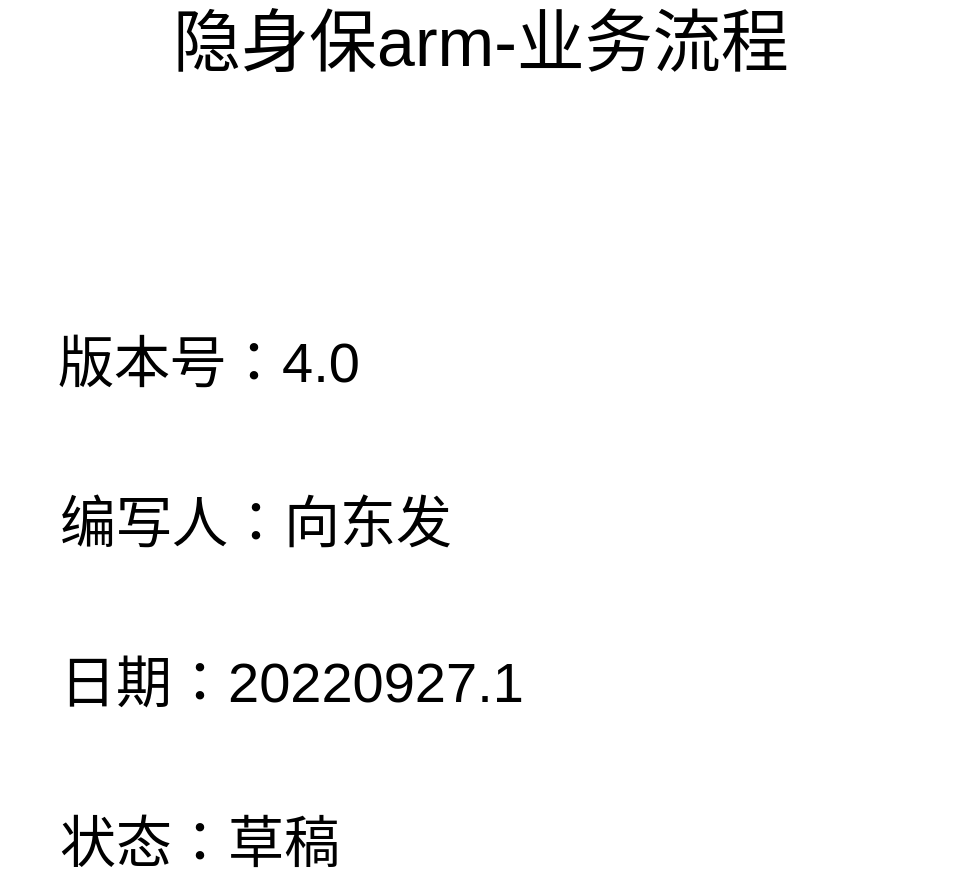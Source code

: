 <mxfile version="20.5.3" type="github" pages="24">
  <diagram id="obTb_zUIPGWaoOHYsDIB" name="封面">
    <mxGraphModel dx="1422" dy="794" grid="1" gridSize="10" guides="1" tooltips="1" connect="1" arrows="1" fold="1" page="1" pageScale="1" pageWidth="827" pageHeight="1169" math="0" shadow="0">
      <root>
        <mxCell id="0" />
        <mxCell id="1" parent="0" />
        <mxCell id="RKHz2TSlxPandrkNSxHT-1" value="&lt;font style=&quot;font-size: 34px;&quot;&gt;隐身保arm-业务流程&lt;/font&gt;" style="text;html=1;strokeColor=none;fillColor=none;align=center;verticalAlign=middle;whiteSpace=wrap;rounded=0;" parent="1" vertex="1">
          <mxGeometry x="173" y="220" width="481" height="30" as="geometry" />
        </mxCell>
        <mxCell id="RKHz2TSlxPandrkNSxHT-2" value="版本号：4.0" style="text;html=1;strokeColor=none;fillColor=none;align=left;verticalAlign=middle;whiteSpace=wrap;rounded=0;fontSize=28;" parent="1" vertex="1">
          <mxGeometry x="200" y="380" width="190" height="30" as="geometry" />
        </mxCell>
        <mxCell id="RKHz2TSlxPandrkNSxHT-3" value="编写人：向东发" style="text;html=1;strokeColor=none;fillColor=none;align=left;verticalAlign=middle;whiteSpace=wrap;rounded=0;fontSize=28;" parent="1" vertex="1">
          <mxGeometry x="201" y="460" width="240" height="30" as="geometry" />
        </mxCell>
        <mxCell id="RKHz2TSlxPandrkNSxHT-4" value="日期：20220927.1" style="text;html=1;strokeColor=none;fillColor=none;align=left;verticalAlign=middle;whiteSpace=wrap;rounded=0;fontSize=28;" parent="1" vertex="1">
          <mxGeometry x="201" y="540" width="290" height="30" as="geometry" />
        </mxCell>
        <mxCell id="RKHz2TSlxPandrkNSxHT-5" value="状态：草稿" style="text;html=1;strokeColor=none;fillColor=none;align=left;verticalAlign=middle;whiteSpace=wrap;rounded=0;fontSize=28;" parent="1" vertex="1">
          <mxGeometry x="201" y="620" width="171" height="30" as="geometry" />
        </mxCell>
      </root>
    </mxGraphModel>
  </diagram>
  <diagram id="Gwuko0aYsSrs4Fpl-Dx6" name="更新记录">
    <mxGraphModel dx="1422" dy="794" grid="1" gridSize="10" guides="1" tooltips="1" connect="1" arrows="1" fold="1" page="1" pageScale="1" pageWidth="827" pageHeight="1169" math="0" shadow="0">
      <root>
        <mxCell id="0" />
        <mxCell id="1" parent="0" />
        <mxCell id="DylWZhJ8F8zSYUJ_0Quz-1" value="&lt;h1 style=&quot;font-size: 24px;&quot;&gt;20220927&lt;/h1&gt;&lt;p style=&quot;&quot;&gt;&lt;span style=&quot;font-size: 18px;&quot;&gt;新增&amp;lt;&amp;lt;App业务-启动软件&amp;gt;&amp;gt;&lt;/span&gt;&lt;/p&gt;" style="text;html=1;strokeColor=none;fillColor=none;spacing=5;spacingTop=-20;whiteSpace=wrap;overflow=hidden;rounded=0;fontSize=24;" parent="1" vertex="1">
          <mxGeometry x="80" y="40" width="586" height="160" as="geometry" />
        </mxCell>
        <mxCell id="tMlYYBMs5AqHc_T2sjAF-1" value="&lt;h1 style=&quot;font-size: 24px&quot;&gt;20221008&lt;/h1&gt;&lt;p&gt;&lt;span style=&quot;font-size: 18px&quot;&gt;修改消息模型，数据包格式&lt;/span&gt;&lt;/p&gt;" style="text;html=1;strokeColor=none;fillColor=none;spacing=5;spacingTop=-20;whiteSpace=wrap;overflow=hidden;rounded=0;fontSize=24;" parent="1" vertex="1">
          <mxGeometry x="80" y="200" width="586" height="160" as="geometry" />
        </mxCell>
        <mxCell id="vPyFm21PgzTb88BoInAz-1" value="&lt;h1 style=&quot;font-size: 24px&quot;&gt;20221009&lt;/h1&gt;&lt;p&gt;&lt;span style=&quot;font-size: 18px&quot;&gt;新增星历更新流程&lt;/span&gt;&lt;/p&gt;" style="text;html=1;strokeColor=none;fillColor=none;spacing=5;spacingTop=-20;whiteSpace=wrap;overflow=hidden;rounded=0;fontSize=24;" parent="1" vertex="1">
          <mxGeometry x="80" y="360" width="586" height="160" as="geometry" />
        </mxCell>
        <mxCell id="sRkBl1n1HQVcgJpb9w7o-1" value="&lt;h1 style=&quot;font-size: 24px&quot;&gt;20221009-2&lt;/h1&gt;&lt;p&gt;&lt;span style=&quot;font-size: 18px&quot;&gt;新增app快捷模拟流程&lt;/span&gt;&lt;/p&gt;" style="text;html=1;strokeColor=none;fillColor=none;spacing=5;spacingTop=-20;whiteSpace=wrap;overflow=hidden;rounded=0;fontSize=24;" parent="1" vertex="1">
          <mxGeometry x="80" y="520" width="586" height="160" as="geometry" />
        </mxCell>
        <mxCell id="QP0fPQcIny2tuQunXv7m-1" value="&lt;h1 style=&quot;font-size: 24px&quot;&gt;20221010&lt;/h1&gt;&lt;p&gt;&lt;span style=&quot;font-size: 18px&quot;&gt;新增app普通模拟流程&lt;/span&gt;&lt;/p&gt;" style="text;html=1;strokeColor=none;fillColor=none;spacing=5;spacingTop=-20;whiteSpace=wrap;overflow=hidden;rounded=0;fontSize=24;" parent="1" vertex="1">
          <mxGeometry x="80" y="680" width="586" height="160" as="geometry" />
        </mxCell>
        <mxCell id="WZI2oYEsOazH4VK_b_In-1" value="&lt;h1 style=&quot;font-size: 24px&quot;&gt;20221010-2&lt;/h1&gt;&lt;p&gt;&lt;span style=&quot;font-size: 18px&quot;&gt;完善固件更新流程&lt;/span&gt;&lt;/p&gt;" style="text;html=1;strokeColor=none;fillColor=none;spacing=5;spacingTop=-20;whiteSpace=wrap;overflow=hidden;rounded=0;fontSize=24;" parent="1" vertex="1">
          <mxGeometry x="80" y="840" width="586" height="160" as="geometry" />
        </mxCell>
        <mxCell id="wyIQEI4uqCa8IVl_X_tJ-1" value="&lt;h1 style=&quot;font-size: 24px&quot;&gt;20221028&lt;/h1&gt;&lt;h1 style=&quot;font-size: 24px&quot;&gt;&lt;span style=&quot;font-size: 18px ; font-weight: 400&quot;&gt;完善固件更新流程图&lt;/span&gt;&lt;br&gt;&lt;/h1&gt;" style="text;html=1;strokeColor=none;fillColor=none;spacing=5;spacingTop=-20;whiteSpace=wrap;overflow=hidden;rounded=0;fontSize=24;" parent="1" vertex="1">
          <mxGeometry x="80" y="1000" width="586" height="160" as="geometry" />
        </mxCell>
        <mxCell id="r3wimNb44JQzazhVJQ1g-1" value="&lt;h1 style=&quot;color: rgb(0 , 0 , 0) ; font-family: &amp;#34;helvetica&amp;#34; ; font-style: normal ; letter-spacing: normal ; text-align: left ; text-indent: 0px ; text-transform: none ; word-spacing: 0px ; background-color: rgb(248 , 249 , 250) ; font-size: 24px&quot;&gt;20221031&lt;/h1&gt;&lt;h1 style=&quot;color: rgb(0 , 0 , 0) ; font-family: &amp;#34;helvetica&amp;#34; ; font-style: normal ; letter-spacing: normal ; text-align: left ; text-indent: 0px ; text-transform: none ; word-spacing: 0px ; background-color: rgb(248 , 249 , 250) ; font-size: 24px&quot;&gt;&lt;span style=&quot;font-size: 18px ; font-weight: 400&quot;&gt;完善固件更新流程图&lt;/span&gt;&lt;/h1&gt;" style="text;whiteSpace=wrap;html=1;" parent="1" vertex="1">
          <mxGeometry x="80" y="1150" width="190" height="90" as="geometry" />
        </mxCell>
        <mxCell id="udoNaXBSUsooeM3k1h3A-1" value="&lt;h1 style=&quot;color: rgb(0 , 0 , 0) ; font-family: &amp;quot;helvetica&amp;quot; ; font-style: normal ; letter-spacing: normal ; text-align: left ; text-indent: 0px ; text-transform: none ; word-spacing: 0px ; background-color: rgb(248 , 249 , 250) ; font-size: 24px&quot;&gt;20221104&lt;/h1&gt;&lt;h1 style=&quot;color: rgb(0, 0, 0); font-family: helvetica; font-style: normal; letter-spacing: normal; text-align: left; text-indent: 0px; text-transform: none; word-spacing: 0px; background-color: rgb(248, 249, 250);&quot;&gt;&lt;font size=&quot;4&quot;&gt;&lt;span style=&quot;font-weight: normal;&quot;&gt;新增绘图规范，app显示设备工作状态，app显示设备基础信息目录&lt;/span&gt;&lt;/font&gt;&lt;/h1&gt;" style="text;whiteSpace=wrap;html=1;" parent="1" vertex="1">
          <mxGeometry x="80" y="1280" width="570" height="90" as="geometry" />
        </mxCell>
      </root>
    </mxGraphModel>
  </diagram>
  <diagram id="eBD5BQ9tWSRSj1wrevEz" name="目录">
    <mxGraphModel grid="1" page="1" gridSize="10" guides="1" tooltips="1" connect="1" arrows="1" fold="1" pageScale="1" pageWidth="827" pageHeight="1169" math="0" shadow="0">
      <root>
        <mxCell id="0" />
        <mxCell id="1" parent="0" />
        <UserObject label="App业务-启动软件" link="data:page/id,4AUs4ZbL-mN1BFRx1dbe" id="LFGlNcVKqtxA_fjhgAH1-1">
          <mxCell style="rounded=0;whiteSpace=wrap;html=1;" parent="1" vertex="1">
            <mxGeometry x="80" y="210" width="120" height="40" as="geometry" />
          </mxCell>
        </UserObject>
        <UserObject label="系统架构-蓝牙" link="data:page/id,TqdbAN7KeqzDFlAsqaXF" id="suvA_WBc161vrp-f_J0K-1">
          <mxCell style="rounded=0;whiteSpace=wrap;html=1;" parent="1" vertex="1">
            <mxGeometry x="80" y="70" width="120" height="40" as="geometry" />
          </mxCell>
        </UserObject>
        <UserObject label="主控程序架构" link="data:page/id,wSc9tJGkcnRxJjeUPQDX" id="k1h0mjKIvlalEmp4knOa-1">
          <mxCell style="rounded=0;whiteSpace=wrap;html=1;" parent="1" vertex="1">
            <mxGeometry x="80" y="140" width="120" height="40" as="geometry" />
          </mxCell>
        </UserObject>
        <UserObject label="主控程序业务-启动" link="data:page/id,vEEn_4Xc5FeTddioWggN" id="3LBfUi7toG9nP2TDjJ_e-1">
          <mxCell style="rounded=0;whiteSpace=wrap;html=1;" parent="1" vertex="1">
            <mxGeometry x="80" y="280" width="120" height="40" as="geometry" />
          </mxCell>
        </UserObject>
        <UserObject label="电池电量" link="data:page/id,ALcZkz-070rJkHht2Uih" id="3LBfUi7toG9nP2TDjJ_e-2">
          <mxCell style="rounded=0;whiteSpace=wrap;html=1;" parent="1" vertex="1">
            <mxGeometry x="80" y="400" width="120" height="40" as="geometry" />
          </mxCell>
        </UserObject>
        <UserObject label="设备按键模拟" link="data:page/id,FXkUWknyZdtjzOtibDeT" id="3LBfUi7toG9nP2TDjJ_e-3">
          <mxCell style="rounded=0;whiteSpace=wrap;html=1;" parent="1" vertex="1">
            <mxGeometry x="80" y="510" width="120" height="40" as="geometry" />
          </mxCell>
        </UserObject>
        <UserObject label="快捷模拟" link="data:page/id,xV9IVj1f2xJBT0Q1wB0v" id="3LBfUi7toG9nP2TDjJ_e-4">
          <mxCell style="rounded=0;whiteSpace=wrap;html=1;" parent="1" vertex="1">
            <mxGeometry x="80" y="565" width="120" height="40" as="geometry" />
          </mxCell>
        </UserObject>
        <UserObject label="普通模拟" link="data:page/id,DyrIpzKKUZdJy4qTQv3w" id="3LBfUi7toG9nP2TDjJ_e-5">
          <mxCell style="rounded=0;whiteSpace=wrap;html=1;" parent="1" vertex="1">
            <mxGeometry x="80" y="620" width="120" height="40" as="geometry" />
          </mxCell>
        </UserObject>
        <UserObject label="充电状态" link="data:page/id,ODOgOPFWVa1yfn4SR3Tl" id="3LBfUi7toG9nP2TDjJ_e-6">
          <mxCell style="rounded=0;whiteSpace=wrap;html=1;" parent="1" vertex="1">
            <mxGeometry x="80" y="454" width="120" height="40" as="geometry" />
          </mxCell>
        </UserObject>
        <UserObject label="设置快捷模拟" link="data:page/id,MhIuYK1-sEHoKvbysrFq" id="3LBfUi7toG9nP2TDjJ_e-9">
          <mxCell style="rounded=0;whiteSpace=wrap;html=1;" parent="1" vertex="1">
            <mxGeometry x="80" y="900" width="120" height="40" as="geometry" />
          </mxCell>
        </UserObject>
        <UserObject label="固件更新" link="data:page/id,5aIs5HYBRm-2mPYHj97p" id="3LBfUi7toG9nP2TDjJ_e-10">
          <mxCell style="rounded=0;whiteSpace=wrap;html=1;" parent="1" vertex="1">
            <mxGeometry x="80" y="1059" width="120" height="40" as="geometry" />
          </mxCell>
        </UserObject>
        <UserObject label="消息模型" link="data:page/id,Bffo9vWy7ibaLt5hKlIj" id="YCJR0ogIqh_PL6qocdS3-1">
          <mxCell style="rounded=0;whiteSpace=wrap;html=1;" parent="1" vertex="1">
            <mxGeometry x="80" y="1110" width="120" height="40" as="geometry" />
          </mxCell>
        </UserObject>
        <UserObject label="星历更新" link="data:page/id,oYOUfNucXHreegXP45ty" id="mke4aSeYu3QjHjDcT0Fj-1">
          <mxCell style="rounded=0;whiteSpace=wrap;html=1;" parent="1" vertex="1">
            <mxGeometry x="80" y="340" width="120" height="40" as="geometry" />
          </mxCell>
        </UserObject>
        <UserObject label="设备连接状态" link="data:page/id,m4upirqhJJBYhIuUnthW" id="H5X5J9dZFGbIHmem4qPP-1">
          <mxCell style="rounded=0;whiteSpace=wrap;html=1;" parent="1" vertex="1">
            <mxGeometry x="80" y="677" width="120" height="40" as="geometry" />
          </mxCell>
        </UserObject>
        <UserObject label="隐身保固件存放目录" link="data:page/id,Y_9rXmQImSnDAohjpaRc" id="H5X5J9dZFGbIHmem4qPP-2">
          <mxCell style="rounded=0;whiteSpace=wrap;html=1;" parent="1" vertex="1">
            <mxGeometry x="80" y="1007" width="120" height="40" as="geometry" />
          </mxCell>
        </UserObject>
        <UserObject label="绘图规范" link="data:page/id,6DGA2UTgljpxorSW68Zd" id="BhhqN93cCweQQd_UJetV-1">
          <mxCell style="rounded=0;whiteSpace=wrap;html=1;" parent="1" vertex="1">
            <mxGeometry x="80" y="10" width="120" height="40" as="geometry" />
          </mxCell>
        </UserObject>
        <UserObject label="App更新" link="data:page/id,8nM6hcokkQ1BSp4T2dZE" id="Ub87H7qlfKxHM0nTsT69-1">
          <mxCell style="rounded=0;whiteSpace=wrap;html=1;" parent="1" vertex="1">
            <mxGeometry x="80" y="954" width="120" height="40" as="geometry" />
          </mxCell>
        </UserObject>
        <UserObject label="设备工作状态" link="data:page/id,y3sGPqMioX8a6gR5dE-x" id="Ub87H7qlfKxHM0nTsT69-3">
          <mxCell style="rounded=0;whiteSpace=wrap;html=1;" parent="1" vertex="1">
            <mxGeometry x="80" y="730" width="120" height="40" as="geometry" />
          </mxCell>
        </UserObject>
        <UserObject label="设备基础信息" id="Ub87H7qlfKxHM0nTsT69-4">
          <mxCell style="rounded=0;whiteSpace=wrap;html=1;" parent="1" vertex="1">
            <mxGeometry x="80" y="790" width="120" height="40" as="geometry" />
          </mxCell>
        </UserObject>
        <UserObject label="App与设备连接状态" link="data:page/id,eqar74O4FZrr3F-MHLp1" id="Ub87H7qlfKxHM0nTsT69-5">
          <mxCell style="rounded=0;whiteSpace=wrap;html=1;" parent="1" vertex="1">
            <mxGeometry x="80" y="840" width="120" height="40" as="geometry" />
          </mxCell>
        </UserObject>
      </root>
    </mxGraphModel>
  </diagram>
  <diagram id="6DGA2UTgljpxorSW68Zd" name="绘图规范">
    <mxGraphModel dx="1422" dy="794" grid="1" gridSize="10" guides="1" tooltips="1" connect="1" arrows="1" fold="1" page="1" pageScale="1" pageWidth="827" pageHeight="1169" math="0" shadow="0">
      <root>
        <mxCell id="0" />
        <mxCell id="1" parent="0" />
        <mxCell id="LwwaRhkZFEP1tzfqOKGA-1" value="流程开始使用图标：" style="text;html=1;align=center;verticalAlign=middle;resizable=0;points=[];autosize=1;strokeColor=none;fillColor=none;" parent="1" vertex="1">
          <mxGeometry x="45" y="35" width="130" height="30" as="geometry" />
        </mxCell>
        <mxCell id="LwwaRhkZFEP1tzfqOKGA-2" value="" style="ellipse;whiteSpace=wrap;html=1;fillColor=#d5e8d4;strokeColor=#4E6B3D;" parent="1" vertex="1">
          <mxGeometry x="220" y="10" width="120" height="80" as="geometry" />
        </mxCell>
        <mxCell id="LwwaRhkZFEP1tzfqOKGA-3" value="流程结束使用图标：" style="text;html=1;align=center;verticalAlign=middle;resizable=0;points=[];autosize=1;strokeColor=none;fillColor=none;" parent="1" vertex="1">
          <mxGeometry x="40" y="180" width="130" height="30" as="geometry" />
        </mxCell>
        <mxCell id="LwwaRhkZFEP1tzfqOKGA-4" value="" style="ellipse;whiteSpace=wrap;html=1;fillColor=#f8cecc;strokeColor=#b85450;" parent="1" vertex="1">
          <mxGeometry x="220" y="160" width="120" height="80" as="geometry" />
        </mxCell>
        <mxCell id="LwwaRhkZFEP1tzfqOKGA-5" value="条件判断：" style="text;html=1;strokeColor=none;fillColor=none;align=center;verticalAlign=middle;whiteSpace=wrap;rounded=0;" parent="1" vertex="1">
          <mxGeometry x="55" y="360" width="100" height="30" as="geometry" />
        </mxCell>
        <mxCell id="LwwaRhkZFEP1tzfqOKGA-6" value="" style="rhombus;whiteSpace=wrap;html=1;strokeColor=#4E6B3D;" parent="1" vertex="1">
          <mxGeometry x="240" y="335" width="80" height="80" as="geometry" />
        </mxCell>
        <mxCell id="LwwaRhkZFEP1tzfqOKGA-7" value="操作线程：" style="text;html=1;strokeColor=none;fillColor=none;align=center;verticalAlign=middle;whiteSpace=wrap;rounded=0;" parent="1" vertex="1">
          <mxGeometry x="67.5" y="540" width="75" height="30" as="geometry" />
        </mxCell>
        <mxCell id="LwwaRhkZFEP1tzfqOKGA-8" value="" style="shape=process;whiteSpace=wrap;html=1;backgroundOutline=1;strokeColor=#4E6B3D;" parent="1" vertex="1">
          <mxGeometry x="220" y="525" width="120" height="60" as="geometry" />
        </mxCell>
        <mxCell id="LwwaRhkZFEP1tzfqOKGA-9" value="数据操作：" style="text;html=1;strokeColor=none;fillColor=none;align=center;verticalAlign=middle;whiteSpace=wrap;rounded=0;" parent="1" vertex="1">
          <mxGeometry x="60" y="740" width="90" height="30" as="geometry" />
        </mxCell>
        <mxCell id="LwwaRhkZFEP1tzfqOKGA-10" value="" style="shape=cylinder3;whiteSpace=wrap;html=1;boundedLbl=1;backgroundOutline=1;size=15;strokeColor=#4E6B3D;" parent="1" vertex="1">
          <mxGeometry x="250" y="710" width="60" height="80" as="geometry" />
        </mxCell>
      </root>
    </mxGraphModel>
  </diagram>
  <diagram id="TqdbAN7KeqzDFlAsqaXF" name="系统架构-蓝牙">
    <mxGraphModel dx="1422" dy="1963" grid="1" gridSize="10" guides="1" tooltips="1" connect="1" arrows="1" fold="1" page="1" pageScale="1" pageWidth="827" pageHeight="1169" math="0" shadow="0">
      <root>
        <mxCell id="0" />
        <mxCell id="1" parent="0" />
        <mxCell id="So72YhLd87P87NPjVuvm-25" value="" style="rounded=0;whiteSpace=wrap;html=1;fillColor=none;dashed=1;labelBackgroundColor=none;strokeWidth=2;" parent="1" vertex="1">
          <mxGeometry x="654" y="-1012" width="370" height="127" as="geometry" />
        </mxCell>
        <mxCell id="So72YhLd87P87NPjVuvm-24" value="美国" style="text;html=1;strokeColor=none;fillColor=none;align=center;verticalAlign=middle;whiteSpace=wrap;rounded=0;glass=0;fontSize=18;" parent="1" vertex="1">
          <mxGeometry x="776" y="-1003" width="60" height="30" as="geometry" />
        </mxCell>
        <mxCell id="ueyudrAwvEumoJ3RnHl7-2" value="NASA" style="ellipse;shape=cloud;whiteSpace=wrap;html=1;rounded=0;glass=0;fillColor=#f8cecc;strokeColor=#b85450;" parent="1" vertex="1">
          <mxGeometry x="888" y="-999" width="120" height="80" as="geometry" />
        </mxCell>
        <mxCell id="ueyudrAwvEumoJ3RnHl7-10" style="edgeStyle=orthogonalEdgeStyle;rounded=0;orthogonalLoop=1;jettySize=auto;html=1;entryX=0.089;entryY=0.602;entryDx=0;entryDy=0;entryPerimeter=0;" parent="1" source="ueyudrAwvEumoJ3RnHl7-3" target="ueyudrAwvEumoJ3RnHl7-2" edge="1">
          <mxGeometry relative="1" as="geometry" />
        </mxCell>
        <mxCell id="x0de0OcioGk3c6eyw1yo-1" value="定时更新" style="edgeLabel;html=1;align=center;verticalAlign=middle;resizable=0;points=[];fontSize=12;" parent="ueyudrAwvEumoJ3RnHl7-10" vertex="1" connectable="0">
          <mxGeometry x="0.273" y="-1" relative="1" as="geometry">
            <mxPoint as="offset" />
          </mxGeometry>
        </mxCell>
        <mxCell id="ueyudrAwvEumoJ3RnHl7-11" style="edgeStyle=orthogonalEdgeStyle;rounded=0;orthogonalLoop=1;jettySize=auto;html=1;entryX=0;entryY=0.5;entryDx=0;entryDy=0;entryPerimeter=0;" parent="1" source="ueyudrAwvEumoJ3RnHl7-3" target="ueyudrAwvEumoJ3RnHl7-4" edge="1">
          <mxGeometry relative="1" as="geometry">
            <Array as="points">
              <mxPoint x="624" y="-950" />
              <mxPoint x="624" y="-756" />
              <mxPoint x="664" y="-756" />
            </Array>
          </mxGeometry>
        </mxCell>
        <mxCell id="ueyudrAwvEumoJ3RnHl7-18" value="变更提交" style="edgeLabel;html=1;align=center;verticalAlign=middle;resizable=0;points=[];" parent="ueyudrAwvEumoJ3RnHl7-11" vertex="1" connectable="0">
          <mxGeometry x="-0.201" y="-2" relative="1" as="geometry">
            <mxPoint x="2" y="21" as="offset" />
          </mxGeometry>
        </mxCell>
        <mxCell id="ueyudrAwvEumoJ3RnHl7-3" value="星历下载&lt;br&gt;服务器" style="shape=cylinder3;whiteSpace=wrap;html=1;boundedLbl=1;backgroundOutline=1;size=15;rounded=0;glass=0;fillColor=#dae8fc;strokeColor=#6c8ebf;" parent="1" vertex="1">
          <mxGeometry x="674" y="-990" width="60" height="80" as="geometry" />
        </mxCell>
        <mxCell id="ueyudrAwvEumoJ3RnHl7-4" value="星历存储&lt;br&gt;服务器" style="shape=cylinder3;whiteSpace=wrap;html=1;boundedLbl=1;backgroundOutline=1;size=15;rounded=0;glass=0;fillColor=#dae8fc;strokeColor=#6c8ebf;" parent="1" vertex="1">
          <mxGeometry x="664" y="-795" width="60" height="80" as="geometry" />
        </mxCell>
        <mxCell id="ueyudrAwvEumoJ3RnHl7-5" value="软件更新&lt;br&gt;服务器" style="shape=cylinder3;whiteSpace=wrap;html=1;boundedLbl=1;backgroundOutline=1;size=15;rounded=0;glass=0;fillColor=#dae8fc;strokeColor=#6c8ebf;" parent="1" vertex="1">
          <mxGeometry x="784" y="-795" width="60" height="80" as="geometry" />
        </mxCell>
        <mxCell id="ueyudrAwvEumoJ3RnHl7-12" style="edgeStyle=orthogonalEdgeStyle;rounded=0;orthogonalLoop=1;jettySize=auto;html=1;entryX=0.5;entryY=1;entryDx=0;entryDy=0;entryPerimeter=0;" parent="1" source="ueyudrAwvEumoJ3RnHl7-6" target="ueyudrAwvEumoJ3RnHl7-4" edge="1">
          <mxGeometry relative="1" as="geometry" />
        </mxCell>
        <mxCell id="ueyudrAwvEumoJ3RnHl7-19" value="星历更新" style="edgeLabel;html=1;align=center;verticalAlign=middle;resizable=0;points=[];" parent="ueyudrAwvEumoJ3RnHl7-12" vertex="1" connectable="0">
          <mxGeometry x="0.527" relative="1" as="geometry">
            <mxPoint as="offset" />
          </mxGeometry>
        </mxCell>
        <mxCell id="ueyudrAwvEumoJ3RnHl7-13" style="edgeStyle=orthogonalEdgeStyle;rounded=0;orthogonalLoop=1;jettySize=auto;html=1;entryX=0.579;entryY=1.016;entryDx=0;entryDy=0;entryPerimeter=0;startArrow=classic;startFill=1;" parent="1" source="ueyudrAwvEumoJ3RnHl7-6" target="ueyudrAwvEumoJ3RnHl7-5" edge="1">
          <mxGeometry relative="1" as="geometry" />
        </mxCell>
        <mxCell id="ueyudrAwvEumoJ3RnHl7-20" value="固件更新" style="edgeLabel;html=1;align=center;verticalAlign=middle;resizable=0;points=[];" parent="ueyudrAwvEumoJ3RnHl7-13" vertex="1" connectable="0">
          <mxGeometry x="0.571" y="1" relative="1" as="geometry">
            <mxPoint as="offset" />
          </mxGeometry>
        </mxCell>
        <mxCell id="sh3lKGcrGiYOT3VSrWa2-1" value="4G" style="edgeLabel;html=1;align=center;verticalAlign=middle;resizable=0;points=[];fontSize=18;" parent="ueyudrAwvEumoJ3RnHl7-13" vertex="1" connectable="0">
          <mxGeometry x="-0.756" relative="1" as="geometry">
            <mxPoint y="-13" as="offset" />
          </mxGeometry>
        </mxCell>
        <mxCell id="ueyudrAwvEumoJ3RnHl7-6" value="隐身保设备" style="rounded=0;whiteSpace=wrap;html=1;glass=0;fillColor=#fff2cc;strokeColor=#d6b656;" parent="1" vertex="1">
          <mxGeometry x="691" y="-585" width="120" height="60" as="geometry" />
        </mxCell>
        <mxCell id="ueyudrAwvEumoJ3RnHl7-8" style="edgeStyle=orthogonalEdgeStyle;rounded=0;orthogonalLoop=1;jettySize=auto;html=1;entryX=1;entryY=0.5;entryDx=0;entryDy=0;startArrow=classic;startFill=1;" parent="1" source="ueyudrAwvEumoJ3RnHl7-7" target="ueyudrAwvEumoJ3RnHl7-6" edge="1">
          <mxGeometry relative="1" as="geometry" />
        </mxCell>
        <mxCell id="ueyudrAwvEumoJ3RnHl7-16" value="蓝牙" style="edgeLabel;html=1;align=center;verticalAlign=middle;resizable=0;points=[];" parent="ueyudrAwvEumoJ3RnHl7-8" vertex="1" connectable="0">
          <mxGeometry x="-0.091" relative="1" as="geometry">
            <mxPoint as="offset" />
          </mxGeometry>
        </mxCell>
        <mxCell id="ueyudrAwvEumoJ3RnHl7-14" style="edgeStyle=orthogonalEdgeStyle;rounded=0;orthogonalLoop=1;jettySize=auto;html=1;entryX=1;entryY=0.5;entryDx=0;entryDy=0;entryPerimeter=0;exitX=0.5;exitY=0;exitDx=0;exitDy=0;" parent="1" source="ueyudrAwvEumoJ3RnHl7-7" target="ueyudrAwvEumoJ3RnHl7-5" edge="1">
          <mxGeometry relative="1" as="geometry">
            <Array as="points">
              <mxPoint x="1024" y="-755" />
            </Array>
          </mxGeometry>
        </mxCell>
        <mxCell id="ueyudrAwvEumoJ3RnHl7-21" value="手机App更新" style="edgeLabel;html=1;align=center;verticalAlign=middle;resizable=0;points=[];" parent="ueyudrAwvEumoJ3RnHl7-14" vertex="1" connectable="0">
          <mxGeometry x="0.712" y="-1" relative="1" as="geometry">
            <mxPoint x="39" y="1" as="offset" />
          </mxGeometry>
        </mxCell>
        <mxCell id="ueyudrAwvEumoJ3RnHl7-15" style="edgeStyle=orthogonalEdgeStyle;rounded=0;orthogonalLoop=1;jettySize=auto;html=1;entryX=0.5;entryY=0;entryDx=0;entryDy=0;entryPerimeter=0;exitX=0.5;exitY=0;exitDx=0;exitDy=0;startArrow=classic;startFill=1;" parent="1" source="ueyudrAwvEumoJ3RnHl7-7" target="ueyudrAwvEumoJ3RnHl7-4" edge="1">
          <mxGeometry relative="1" as="geometry">
            <Array as="points">
              <mxPoint x="1024" y="-826" />
              <mxPoint x="694" y="-826" />
            </Array>
          </mxGeometry>
        </mxCell>
        <mxCell id="ueyudrAwvEumoJ3RnHl7-22" value="星历更新" style="edgeLabel;html=1;align=center;verticalAlign=middle;resizable=0;points=[];" parent="ueyudrAwvEumoJ3RnHl7-15" vertex="1" connectable="0">
          <mxGeometry x="0.179" relative="1" as="geometry">
            <mxPoint as="offset" />
          </mxGeometry>
        </mxCell>
        <mxCell id="ueyudrAwvEumoJ3RnHl7-7" value="隐身保App" style="rounded=0;whiteSpace=wrap;html=1;glass=0;fillColor=#ffe6cc;strokeColor=#d79b00;" parent="1" vertex="1">
          <mxGeometry x="964" y="-585" width="120" height="60" as="geometry" />
        </mxCell>
        <mxCell id="YI41lqoWPwVpOyN_NHDt-1" value="&lt;h1&gt;NASA&lt;/h1&gt;&lt;p&gt;星历存储的原始服务器，属于美国航空航天局，该服务器按照每2小时更新一次星历&lt;/p&gt;" style="text;html=1;strokeColor=none;fillColor=none;spacing=5;spacingTop=-20;whiteSpace=wrap;overflow=hidden;rounded=0;glass=0;dashed=1;labelBackgroundColor=none;fontSize=12;" parent="1" vertex="1">
          <mxGeometry x="1038" y="-1061" width="190" height="99" as="geometry" />
        </mxCell>
        <mxCell id="YI41lqoWPwVpOyN_NHDt-2" value="&lt;h1&gt;星历下载服务器&lt;/h1&gt;&lt;p&gt;由于墙的问题该服务器部署在美国。主要用于定时下载NASA上的星历，将下载的最新新历提交到国内的星历存储服务器。&lt;/p&gt;" style="text;html=1;strokeColor=none;fillColor=none;spacing=5;spacingTop=-20;whiteSpace=wrap;overflow=hidden;rounded=0;glass=0;dashed=1;labelBackgroundColor=none;fontSize=12;" parent="1" vertex="1">
          <mxGeometry x="434" y="-1080" width="190" height="120" as="geometry" />
        </mxCell>
        <mxCell id="YI41lqoWPwVpOyN_NHDt-3" value="&lt;h1&gt;不直接使用VPN？&lt;/h1&gt;&lt;p&gt;避免非法使用VPN的政策&lt;/p&gt;" style="text;html=1;strokeColor=none;fillColor=none;spacing=5;spacingTop=-20;whiteSpace=wrap;overflow=hidden;rounded=0;glass=0;dashed=1;labelBackgroundColor=none;fontSize=12;" parent="1" vertex="1">
          <mxGeometry x="407" y="-950" width="203" height="84" as="geometry" />
        </mxCell>
        <mxCell id="YI41lqoWPwVpOyN_NHDt-4" value="&lt;h1&gt;星历存储服务器&lt;/h1&gt;&lt;p&gt;部署在国内。用于接收星历下载服务器提交的星历文件并进行存储，并给其他应用提供星历更新服务&lt;/p&gt;" style="text;html=1;strokeColor=none;fillColor=none;spacing=5;spacingTop=-20;whiteSpace=wrap;overflow=hidden;rounded=0;glass=0;dashed=1;labelBackgroundColor=none;fontSize=12;" parent="1" vertex="1">
          <mxGeometry x="420" y="-835" width="190" height="120" as="geometry" />
        </mxCell>
        <mxCell id="YI41lqoWPwVpOyN_NHDt-5" value="&lt;h1&gt;软件更新服务器&lt;/h1&gt;&lt;p&gt;存储隐身保固件及隐身保控制App并提供更新服务&lt;/p&gt;" style="text;html=1;strokeColor=none;fillColor=none;spacing=5;spacingTop=-20;whiteSpace=wrap;overflow=hidden;rounded=0;glass=0;dashed=1;labelBackgroundColor=none;fontSize=12;" parent="1" vertex="1">
          <mxGeometry x="1042" y="-826" width="190" height="90" as="geometry" />
        </mxCell>
        <mxCell id="YI41lqoWPwVpOyN_NHDt-6" value="&lt;h1&gt;隐身保App&lt;/h1&gt;&lt;p&gt;通过蓝牙控制隐身保设备的工作状态、获取隐身保设备的信息、更新星历等。&lt;/p&gt;" style="text;html=1;strokeColor=none;fillColor=none;spacing=5;spacingTop=-20;whiteSpace=wrap;overflow=hidden;rounded=0;glass=0;dashed=1;labelBackgroundColor=none;fontSize=12;" parent="1" vertex="1">
          <mxGeometry x="1109" y="-616" width="190" height="118" as="geometry" />
        </mxCell>
        <mxCell id="1ttxtWpzAXC2CPhJup2D-1" value="&lt;h1&gt;隐身保设备&lt;/h1&gt;&lt;p&gt;模拟GPS及屏蔽其他定位卫星&lt;/p&gt;" style="text;html=1;strokeColor=none;fillColor=none;spacing=5;spacingTop=-20;whiteSpace=wrap;overflow=hidden;rounded=0;glass=0;dashed=1;labelBackgroundColor=none;fontSize=12;" parent="1" vertex="1">
          <mxGeometry x="484" y="-550" width="190" height="118" as="geometry" />
        </mxCell>
        <mxCell id="UrWMWUF4elbAaT0JRpUg-4" style="edgeStyle=orthogonalEdgeStyle;rounded=0;orthogonalLoop=1;jettySize=auto;html=1;entryX=0;entryY=1;entryDx=0;entryDy=-15;entryPerimeter=0;startArrow=classic;startFill=1;" parent="1" source="UrWMWUF4elbAaT0JRpUg-1" target="ueyudrAwvEumoJ3RnHl7-4" edge="1">
          <mxGeometry relative="1" as="geometry" />
        </mxCell>
        <mxCell id="UrWMWUF4elbAaT0JRpUg-5" value="设备更新星历管理" style="edgeLabel;html=1;align=center;verticalAlign=middle;resizable=0;points=[];" parent="UrWMWUF4elbAaT0JRpUg-4" vertex="1" connectable="0">
          <mxGeometry x="0.094" y="-1" relative="1" as="geometry">
            <mxPoint as="offset" />
          </mxGeometry>
        </mxCell>
        <mxCell id="UrWMWUF4elbAaT0JRpUg-1" value="PC" style="rounded=0;whiteSpace=wrap;html=1;fillColor=#e1d5e7;strokeColor=#9673a6;" parent="1" vertex="1">
          <mxGeometry x="455" y="-690" width="120" height="60" as="geometry" />
        </mxCell>
      </root>
    </mxGraphModel>
  </diagram>
  <diagram name="主控程序架构" id="wSc9tJGkcnRxJjeUPQDX">
    <mxGraphModel dx="2249" dy="1963" grid="1" gridSize="10" guides="1" tooltips="1" connect="1" arrows="1" fold="1" page="1" pageScale="1" pageWidth="827" pageHeight="1169" math="0" shadow="0">
      <root>
        <mxCell id="fSbI0B-dlIaZBLXsOrvg-0" />
        <mxCell id="fSbI0B-dlIaZBLXsOrvg-1" parent="fSbI0B-dlIaZBLXsOrvg-0" />
        <mxCell id="XBOYl6VEynErjR9HAX4l-14" value="" style="rounded=0;whiteSpace=wrap;html=1;fontSize=18;strokeColor=none;strokeWidth=1;fillColor=#d0cee2;" parent="fSbI0B-dlIaZBLXsOrvg-1" vertex="1">
          <mxGeometry x="41" y="180" width="1200" height="80" as="geometry" />
        </mxCell>
        <mxCell id="fSbI0B-dlIaZBLXsOrvg-3" value="" style="rounded=0;whiteSpace=wrap;html=1;glass=0;labelBackgroundColor=none;fontSize=12;strokeWidth=2;fillColor=#ffcccc;strokeColor=none;" parent="fSbI0B-dlIaZBLXsOrvg-1" vertex="1">
          <mxGeometry x="121" y="519" width="1120" height="110" as="geometry" />
        </mxCell>
        <mxCell id="fSbI0B-dlIaZBLXsOrvg-4" value="" style="rounded=0;whiteSpace=wrap;html=1;glass=0;labelBackgroundColor=none;fontSize=12;strokeWidth=2;fillColor=#b1ddf0;strokeColor=none;" parent="fSbI0B-dlIaZBLXsOrvg-1" vertex="1">
          <mxGeometry x="121" y="370" width="1120" height="150" as="geometry" />
        </mxCell>
        <mxCell id="fSbI0B-dlIaZBLXsOrvg-5" value="" style="rounded=0;whiteSpace=wrap;html=1;glass=0;labelBackgroundColor=none;fontSize=12;strokeWidth=2;fillColor=#dae8fc;strokeColor=none;" parent="fSbI0B-dlIaZBLXsOrvg-1" vertex="1">
          <mxGeometry x="121" y="260" width="1120" height="110" as="geometry" />
        </mxCell>
        <mxCell id="fSbI0B-dlIaZBLXsOrvg-6" value="接&lt;br&gt;口&lt;br&gt;层" style="rounded=0;whiteSpace=wrap;html=1;glass=0;fillColor=#d5e8d4;strokeColor=none;" parent="fSbI0B-dlIaZBLXsOrvg-1" vertex="1">
          <mxGeometry x="131" y="280" width="30" height="70" as="geometry" />
        </mxCell>
        <mxCell id="fSbI0B-dlIaZBLXsOrvg-7" value="http" style="rounded=0;whiteSpace=wrap;html=1;glass=0;fillColor=#d5e8d4;strokeColor=none;" parent="fSbI0B-dlIaZBLXsOrvg-1" vertex="1">
          <mxGeometry x="201" y="280" width="200" height="30" as="geometry" />
        </mxCell>
        <mxCell id="fSbI0B-dlIaZBLXsOrvg-8" value="状态消息" style="rounded=0;whiteSpace=wrap;html=1;glass=0;fillColor=#d5e8d4;strokeColor=none;" parent="fSbI0B-dlIaZBLXsOrvg-1" vertex="1">
          <mxGeometry x="441" y="320" width="80" height="30" as="geometry" />
        </mxCell>
        <mxCell id="fSbI0B-dlIaZBLXsOrvg-9" value="业&lt;br&gt;务&lt;br&gt;层" style="rounded=0;whiteSpace=wrap;html=1;glass=0;fillColor=#fff2cc;strokeColor=none;" parent="fSbI0B-dlIaZBLXsOrvg-1" vertex="1">
          <mxGeometry x="131" y="380" width="30" height="120" as="geometry" />
        </mxCell>
        <mxCell id="fSbI0B-dlIaZBLXsOrvg-10" value="固件更新" style="rounded=0;whiteSpace=wrap;html=1;glass=0;fillColor=#fff2cc;strokeColor=none;" parent="fSbI0B-dlIaZBLXsOrvg-1" vertex="1">
          <mxGeometry x="201" y="420" width="200" height="30" as="geometry" />
        </mxCell>
        <mxCell id="fSbI0B-dlIaZBLXsOrvg-11" value="星历更新" style="rounded=0;whiteSpace=wrap;html=1;glass=0;fillColor=#fff2cc;strokeColor=none;" parent="fSbI0B-dlIaZBLXsOrvg-1" vertex="1">
          <mxGeometry x="441" y="420" width="80" height="30" as="geometry" />
        </mxCell>
        <mxCell id="fSbI0B-dlIaZBLXsOrvg-12" value="控制消息" style="rounded=0;whiteSpace=wrap;html=1;glass=0;fillColor=#d5e8d4;strokeColor=none;" parent="fSbI0B-dlIaZBLXsOrvg-1" vertex="1">
          <mxGeometry x="561" y="320" width="80" height="30" as="geometry" />
        </mxCell>
        <mxCell id="fSbI0B-dlIaZBLXsOrvg-13" value="socket" style="rounded=0;whiteSpace=wrap;html=1;glass=0;fillColor=#d5e8d4;strokeColor=none;" parent="fSbI0B-dlIaZBLXsOrvg-1" vertex="1">
          <mxGeometry x="441" y="280" width="320" height="30" as="geometry" />
        </mxCell>
        <mxCell id="fSbI0B-dlIaZBLXsOrvg-14" value="设备控制模块" style="rounded=0;whiteSpace=wrap;html=1;glass=0;fillColor=#fff2cc;strokeColor=none;" parent="fSbI0B-dlIaZBLXsOrvg-1" vertex="1">
          <mxGeometry x="776" y="380" width="310" height="30" as="geometry" />
        </mxCell>
        <mxCell id="fSbI0B-dlIaZBLXsOrvg-15" value="数据更新模块" style="rounded=0;whiteSpace=wrap;html=1;glass=0;fillColor=#fff2cc;strokeColor=none;" parent="fSbI0B-dlIaZBLXsOrvg-1" vertex="1">
          <mxGeometry x="201" y="380" width="530" height="30" as="geometry" />
        </mxCell>
        <mxCell id="fSbI0B-dlIaZBLXsOrvg-16" value="位置模拟" style="rounded=0;whiteSpace=wrap;html=1;glass=0;fillColor=#fff2cc;strokeColor=none;" parent="fSbI0B-dlIaZBLXsOrvg-1" vertex="1">
          <mxGeometry x="776" y="420" width="200" height="30" as="geometry" />
        </mxCell>
        <mxCell id="fSbI0B-dlIaZBLXsOrvg-17" value="固件安装" style="rounded=0;whiteSpace=wrap;html=1;glass=0;fillColor=#fff2cc;strokeColor=none;" parent="fSbI0B-dlIaZBLXsOrvg-1" vertex="1">
          <mxGeometry x="201" y="470" width="80" height="30" as="geometry" />
        </mxCell>
        <mxCell id="fSbI0B-dlIaZBLXsOrvg-18" value="文&lt;br&gt;件&lt;br&gt;下&lt;br&gt;载" style="rounded=0;whiteSpace=wrap;html=1;glass=0;fillColor=#fff2cc;strokeColor=none;" parent="fSbI0B-dlIaZBLXsOrvg-1" vertex="1">
          <mxGeometry x="701" y="420" width="30" height="80" as="geometry" />
        </mxCell>
        <mxCell id="fSbI0B-dlIaZBLXsOrvg-19" value="固件回滚" style="rounded=0;whiteSpace=wrap;html=1;glass=0;fillColor=#fff2cc;strokeColor=none;" parent="fSbI0B-dlIaZBLXsOrvg-1" vertex="1">
          <mxGeometry x="321" y="470" width="80" height="30" as="geometry" />
        </mxCell>
        <mxCell id="fSbI0B-dlIaZBLXsOrvg-20" value="版&lt;br&gt;本&lt;br&gt;比&lt;br&gt;对" style="rounded=0;whiteSpace=wrap;html=1;glass=0;fillColor=#fff2cc;strokeColor=none;" parent="fSbI0B-dlIaZBLXsOrvg-1" vertex="1">
          <mxGeometry x="631" y="420" width="30" height="80" as="geometry" />
        </mxCell>
        <mxCell id="fSbI0B-dlIaZBLXsOrvg-21" value="版&lt;br&gt;本&lt;br&gt;查&lt;br&gt;询" style="rounded=0;whiteSpace=wrap;html=1;glass=0;fillColor=#fff2cc;strokeColor=none;" parent="fSbI0B-dlIaZBLXsOrvg-1" vertex="1">
          <mxGeometry x="561" y="420" width="30" height="80" as="geometry" />
        </mxCell>
        <mxCell id="fSbI0B-dlIaZBLXsOrvg-22" value="星历覆盖" style="rounded=0;whiteSpace=wrap;html=1;glass=0;fillColor=#fff2cc;strokeColor=none;" parent="fSbI0B-dlIaZBLXsOrvg-1" vertex="1">
          <mxGeometry x="441" y="470" width="80" height="30" as="geometry" />
        </mxCell>
        <mxCell id="fSbI0B-dlIaZBLXsOrvg-23" value="设&lt;br&gt;备&lt;br&gt;配&lt;br&gt;置" style="rounded=0;whiteSpace=wrap;html=1;glass=0;fillColor=#fff2cc;strokeColor=none;" parent="fSbI0B-dlIaZBLXsOrvg-1" vertex="1">
          <mxGeometry x="1121" y="380" width="30" height="120" as="geometry" />
        </mxCell>
        <mxCell id="fSbI0B-dlIaZBLXsOrvg-24" value="GPS模拟" style="rounded=0;whiteSpace=wrap;html=1;glass=0;fillColor=#fff2cc;strokeColor=none;" parent="fSbI0B-dlIaZBLXsOrvg-1" vertex="1">
          <mxGeometry x="776" y="470" width="80" height="30" as="geometry" />
        </mxCell>
        <mxCell id="fSbI0B-dlIaZBLXsOrvg-25" value="北斗干扰" style="rounded=0;whiteSpace=wrap;html=1;glass=0;fillColor=#fff2cc;strokeColor=none;" parent="fSbI0B-dlIaZBLXsOrvg-1" vertex="1">
          <mxGeometry x="896" y="470" width="80" height="30" as="geometry" />
        </mxCell>
        <mxCell id="fSbI0B-dlIaZBLXsOrvg-26" value="设&lt;br&gt;备&lt;br&gt;状&lt;br&gt;态" style="rounded=0;whiteSpace=wrap;html=1;glass=0;fillColor=#fff2cc;strokeColor=none;" parent="fSbI0B-dlIaZBLXsOrvg-1" vertex="1">
          <mxGeometry x="1181" y="380" width="30" height="120" as="geometry" />
        </mxCell>
        <mxCell id="fSbI0B-dlIaZBLXsOrvg-27" value="数&lt;br&gt;据&lt;br&gt;持&lt;br&gt;久&lt;br&gt;化" style="rounded=0;whiteSpace=wrap;html=1;glass=0;fillColor=#e1d5e7;strokeColor=none;" parent="fSbI0B-dlIaZBLXsOrvg-1" vertex="1">
          <mxGeometry x="131" y="529" width="30" height="80" as="geometry" />
        </mxCell>
        <mxCell id="fSbI0B-dlIaZBLXsOrvg-28" value="固&lt;br&gt;件&lt;br&gt;程&lt;br&gt;序" style="rounded=0;whiteSpace=wrap;html=1;glass=0;fillColor=#e1d5e7;strokeColor=none;" parent="fSbI0B-dlIaZBLXsOrvg-1" vertex="1">
          <mxGeometry x="201" y="529" width="30" height="80" as="geometry" />
        </mxCell>
        <mxCell id="fSbI0B-dlIaZBLXsOrvg-29" value="星&lt;br&gt;历&lt;br&gt;文&lt;br&gt;件" style="rounded=0;whiteSpace=wrap;html=1;glass=0;fillColor=#e1d5e7;strokeColor=none;" parent="fSbI0B-dlIaZBLXsOrvg-1" vertex="1">
          <mxGeometry x="271" y="529" width="30" height="80" as="geometry" />
        </mxCell>
        <mxCell id="fSbI0B-dlIaZBLXsOrvg-30" value="SQLite" style="shape=cylinder3;whiteSpace=wrap;html=1;boundedLbl=1;backgroundOutline=1;size=15;rounded=0;glass=0;labelBackgroundColor=none;fontSize=12;strokeWidth=1;fillColor=#e1d5e7;strokeColor=none;" parent="fSbI0B-dlIaZBLXsOrvg-1" vertex="1">
          <mxGeometry x="406" y="529" width="60" height="80" as="geometry" />
        </mxCell>
        <mxCell id="IoZSXdd1TE90RvdyqAqJ-0" value="&lt;h1&gt;固件更新模块&lt;/h1&gt;&lt;p&gt;1、获取本地固件版本号&lt;/p&gt;&lt;p&gt;2、获取远程固件版本号&lt;/p&gt;&lt;p&gt;3、下载远程固件&lt;/p&gt;&lt;p&gt;4、固件更新&lt;/p&gt;&lt;p&gt;5、固件更新失败回滚&lt;/p&gt;" style="text;html=1;strokeColor=none;fillColor=none;spacing=5;spacingTop=-20;whiteSpace=wrap;overflow=hidden;rounded=0;" parent="fSbI0B-dlIaZBLXsOrvg-1" vertex="1">
          <mxGeometry x="161" y="720" width="245" height="192" as="geometry" />
        </mxCell>
        <mxCell id="gjzqEHcSqZv8aqntnGCz-0" value="&lt;h1&gt;星历更新模块&lt;/h1&gt;&lt;p&gt;1、获取本地固件版本号&lt;/p&gt;&lt;p&gt;2、获取远程固件版本号&lt;/p&gt;&lt;p&gt;3、下载远程固件&lt;/p&gt;&lt;p&gt;4、固件更新&lt;/p&gt;&lt;p&gt;5、固件更新失败回滚&lt;/p&gt;" style="text;html=1;strokeColor=none;fillColor=none;spacing=5;spacingTop=-20;whiteSpace=wrap;overflow=hidden;rounded=0;" parent="fSbI0B-dlIaZBLXsOrvg-1" vertex="1">
          <mxGeometry x="441" y="720" width="245" height="192" as="geometry" />
        </mxCell>
        <mxCell id="MD8mFRD6f5f-VnjpnWoZ-0" value="&lt;h1&gt;接口层-http&lt;/h1&gt;&lt;p&gt;星历版本检测&lt;/p&gt;&lt;p&gt;星历下载&lt;/p&gt;&lt;p&gt;固件版本检测&lt;/p&gt;&lt;p&gt;固件下载&lt;/p&gt;" style="text;html=1;strokeColor=none;fillColor=none;spacing=5;spacingTop=-20;whiteSpace=wrap;overflow=hidden;rounded=0;glass=0;labelBackgroundColor=none;fontSize=12;" parent="fSbI0B-dlIaZBLXsOrvg-1" vertex="1">
          <mxGeometry x="279" y="-156" width="362" height="153" as="geometry" />
        </mxCell>
        <mxCell id="MD8mFRD6f5f-VnjpnWoZ-1" value="&lt;h1&gt;接口层-socket&lt;/h1&gt;&lt;p&gt;设备连接状态&lt;/p&gt;&lt;p&gt;设备工作状态&lt;/p&gt;&lt;p&gt;固件版本&lt;/p&gt;&lt;p&gt;星历版本&lt;/p&gt;&lt;p&gt;硬件版本&lt;/p&gt;&lt;p&gt;自定义按键状态&lt;/p&gt;&lt;p&gt;LED灯状态&lt;/p&gt;&lt;p&gt;星历文件&lt;/p&gt;&lt;p&gt;按键配置&lt;/p&gt;&lt;p&gt;&lt;br&gt;&lt;/p&gt;&lt;p&gt;&lt;br&gt;&lt;/p&gt;" style="text;html=1;strokeColor=none;fillColor=none;spacing=5;spacingTop=-20;whiteSpace=wrap;overflow=hidden;rounded=0;glass=0;labelBackgroundColor=none;fontSize=12;fontStyle=1" parent="fSbI0B-dlIaZBLXsOrvg-1" vertex="1">
          <mxGeometry x="-680" y="-40" width="278" height="410" as="geometry" />
        </mxCell>
        <mxCell id="W-qEoXF8vBmid2b8tJCp-0" value="星历更新" style="rounded=0;whiteSpace=wrap;html=1;glass=0;fillColor=#d5e8d4;strokeColor=none;" parent="fSbI0B-dlIaZBLXsOrvg-1" vertex="1">
          <mxGeometry x="201" y="320" width="80" height="30" as="geometry" />
        </mxCell>
        <mxCell id="W-qEoXF8vBmid2b8tJCp-1" value="固件更新" style="rounded=0;whiteSpace=wrap;html=1;glass=0;fillColor=#d5e8d4;strokeColor=none;" parent="fSbI0B-dlIaZBLXsOrvg-1" vertex="1">
          <mxGeometry x="321" y="320" width="80" height="30" as="geometry" />
        </mxCell>
        <mxCell id="W-qEoXF8vBmid2b8tJCp-2" value="配置消息" style="rounded=0;whiteSpace=wrap;html=1;glass=0;fillColor=#d5e8d4;strokeColor=none;" parent="fSbI0B-dlIaZBLXsOrvg-1" vertex="1">
          <mxGeometry x="681" y="320" width="80" height="30" as="geometry" />
        </mxCell>
        <mxCell id="W-qEoXF8vBmid2b8tJCp-3" value="&lt;h1&gt;Socket消息&lt;/h1&gt;&lt;p&gt;定义规则：硬件名称_功能_参数1,参数2...&lt;/p&gt;&lt;p&gt;控制相关消息&lt;/p&gt;&lt;p&gt;1、控制端与设备蓝牙连接状态：连接、断开&lt;/p&gt;&lt;p&gt;2、控制模拟：开启模拟、关闭模拟&lt;/p&gt;&lt;p&gt;3、配置按钮&lt;/p&gt;&lt;p&gt;4、设备电量：EQ_0至100&lt;/p&gt;&lt;p&gt;5、设备工作状态为待机：STATE_STANDBY&lt;/p&gt;&lt;p&gt;6、设备工作状态为模拟：STATE_RUN&lt;/p&gt;" style="text;html=1;strokeColor=none;fillColor=none;spacing=5;spacingTop=-20;whiteSpace=wrap;overflow=hidden;rounded=0;" parent="fSbI0B-dlIaZBLXsOrvg-1" vertex="1">
          <mxGeometry x="797.5" y="-270" width="437" height="267" as="geometry" />
        </mxCell>
        <mxCell id="W-qEoXF8vBmid2b8tJCp-4" value="&lt;h1&gt;Socket消息&lt;/h1&gt;&lt;p&gt;定义规则：硬件名称_功能_参数1,参数2...&lt;/p&gt;&lt;p&gt;1、控制端与设备蓝牙连接完成：BLUE_CONNECTED&lt;/p&gt;2、控制端与设备蓝牙连接断开：BLUE_DISCONNECTED&lt;p&gt;3、执行模拟：BLUE_OPEN_经度,纬度,挡位&lt;/p&gt;&lt;p&gt;4、关闭模拟：BLUE_CLOSE&lt;/p&gt;&lt;p&gt;5、配置按钮：BLUE_KEY_按钮ID,经度,纬度&lt;/p&gt;&lt;p&gt;6、设备电量：EQ_0至100&lt;/p&gt;&lt;p&gt;7、设备工作状态为待机：STATE_STANDBY&lt;/p&gt;&lt;p&gt;8、设备工作状态为模拟：STATE_RUN&lt;/p&gt;" style="text;html=1;strokeColor=none;fillColor=none;spacing=5;spacingTop=-20;whiteSpace=wrap;overflow=hidden;rounded=0;" parent="fSbI0B-dlIaZBLXsOrvg-1" vertex="1">
          <mxGeometry x="721" y="720" width="400" height="452" as="geometry" />
        </mxCell>
        <mxCell id="XBOYl6VEynErjR9HAX4l-31" style="edgeStyle=orthogonalEdgeStyle;rounded=0;orthogonalLoop=1;jettySize=auto;html=1;entryX=0.5;entryY=1;entryDx=0;entryDy=0;fontSize=16;fontColor=#FF8000;startArrow=classic;startFill=1;strokeColor=#999999;" parent="fSbI0B-dlIaZBLXsOrvg-1" source="Voz_bCtCGG8KW1gneUC7-0" target="XBOYl6VEynErjR9HAX4l-26" edge="1">
          <mxGeometry relative="1" as="geometry" />
        </mxCell>
        <mxCell id="Voz_bCtCGG8KW1gneUC7-0" value="Shell" style="rounded=0;whiteSpace=wrap;html=1;glass=0;fillColor=#d5e8d4;strokeColor=none;" parent="fSbI0B-dlIaZBLXsOrvg-1" vertex="1">
          <mxGeometry x="801" y="280" width="320" height="30" as="geometry" />
        </mxCell>
        <mxCell id="Voz_bCtCGG8KW1gneUC7-1" value="控制脚本" style="rounded=0;whiteSpace=wrap;html=1;glass=0;fillColor=#d5e8d4;strokeColor=none;" parent="fSbI0B-dlIaZBLXsOrvg-1" vertex="1">
          <mxGeometry x="801" y="320" width="80" height="30" as="geometry" />
        </mxCell>
        <mxCell id="Voz_bCtCGG8KW1gneUC7-2" value="固件安装" style="rounded=0;whiteSpace=wrap;html=1;glass=0;fillColor=#d5e8d4;strokeColor=none;" parent="fSbI0B-dlIaZBLXsOrvg-1" vertex="1">
          <mxGeometry x="921" y="320" width="80" height="30" as="geometry" />
        </mxCell>
        <mxCell id="Voz_bCtCGG8KW1gneUC7-5" value="按&lt;br&gt;键&lt;br&gt;逻&lt;br&gt;辑" style="rounded=0;whiteSpace=wrap;html=1;glass=0;fillColor=#fff2cc;strokeColor=none;" parent="fSbI0B-dlIaZBLXsOrvg-1" vertex="1">
          <mxGeometry x="1001" y="420" width="30" height="80" as="geometry" />
        </mxCell>
        <mxCell id="Voz_bCtCGG8KW1gneUC7-6" value="状&lt;br&gt;态&lt;br&gt;灯&lt;br&gt;逻&lt;br&gt;辑" style="rounded=0;whiteSpace=wrap;html=1;glass=0;fillColor=#fff2cc;strokeColor=none;" parent="fSbI0B-dlIaZBLXsOrvg-1" vertex="1">
          <mxGeometry x="1056" y="420" width="30" height="80" as="geometry" />
        </mxCell>
        <mxCell id="XBOYl6VEynErjR9HAX4l-12" value="&lt;font style=&quot;font-size: 16px;&quot; color=&quot;#ff8000&quot;&gt;App&lt;br&gt;（Docker）&lt;/font&gt;" style="rounded=0;whiteSpace=wrap;html=1;fontSize=18;fillColor=#ffe6cc;strokeColor=none;" parent="fSbI0B-dlIaZBLXsOrvg-1" vertex="1">
          <mxGeometry x="41" y="260" width="80" height="370" as="geometry" />
        </mxCell>
        <mxCell id="XBOYl6VEynErjR9HAX4l-15" value="&lt;font style=&quot;font-size: 16px;&quot; color=&quot;#00ffff&quot;&gt;控制&lt;br&gt;交换&lt;br&gt;&lt;/font&gt;" style="rounded=0;whiteSpace=wrap;html=1;fontSize=18;strokeColor=none;strokeWidth=1;fillColor=#9AC7BF;fontColor=#ffffff;" parent="fSbI0B-dlIaZBLXsOrvg-1" vertex="1">
          <mxGeometry x="41" y="180" width="80" height="80" as="geometry" />
        </mxCell>
        <mxCell id="XBOYl6VEynErjR9HAX4l-16" value="" style="rounded=0;whiteSpace=wrap;html=1;fontSize=18;strokeColor=none;strokeWidth=1;fillColor=#bac8d3;" parent="fSbI0B-dlIaZBLXsOrvg-1" vertex="1">
          <mxGeometry x="41" y="80" width="1200" height="100" as="geometry" />
        </mxCell>
        <mxCell id="XBOYl6VEynErjR9HAX4l-17" value="&lt;font style=&quot;font-size: 16px;&quot; color=&quot;#00ff00&quot;&gt;硬件&lt;/font&gt;" style="rounded=0;whiteSpace=wrap;html=1;fontSize=18;strokeColor=none;strokeWidth=1;fillColor=#7EA6E0;fontColor=#ffffff;" parent="fSbI0B-dlIaZBLXsOrvg-1" vertex="1">
          <mxGeometry x="41" y="80" width="80" height="100" as="geometry" />
        </mxCell>
        <mxCell id="XBOYl6VEynErjR9HAX4l-18" value="4G模块" style="rounded=0;whiteSpace=wrap;html=1;glass=0;fillColor=#f9f7ed;strokeColor=none;" parent="fSbI0B-dlIaZBLXsOrvg-1" vertex="1">
          <mxGeometry x="201" y="135" width="200" height="30" as="geometry" />
        </mxCell>
        <mxCell id="XBOYl6VEynErjR9HAX4l-19" value="蓝牙" style="rounded=0;whiteSpace=wrap;html=1;glass=0;fillColor=#f9f7ed;strokeColor=none;" parent="fSbI0B-dlIaZBLXsOrvg-1" vertex="1">
          <mxGeometry x="441" y="95" width="40" height="30" as="geometry" />
        </mxCell>
        <mxCell id="XBOYl6VEynErjR9HAX4l-20" value="按键" style="rounded=0;whiteSpace=wrap;html=1;glass=0;fillColor=#f9f7ed;strokeColor=none;" parent="fSbI0B-dlIaZBLXsOrvg-1" vertex="1">
          <mxGeometry x="521" y="95" width="40" height="30" as="geometry" />
        </mxCell>
        <mxCell id="XBOYl6VEynErjR9HAX4l-21" value="LED" style="rounded=0;whiteSpace=wrap;html=1;glass=0;fillColor=#f9f7ed;strokeColor=none;" parent="fSbI0B-dlIaZBLXsOrvg-1" vertex="1">
          <mxGeometry x="601" y="95" width="40" height="30" as="geometry" />
        </mxCell>
        <mxCell id="XBOYl6VEynErjR9HAX4l-22" value="串口" style="rounded=0;whiteSpace=wrap;html=1;glass=0;fillColor=#f9f7ed;strokeColor=none;" parent="fSbI0B-dlIaZBLXsOrvg-1" vertex="1">
          <mxGeometry x="441" y="135" width="320" height="30" as="geometry" />
        </mxCell>
        <mxCell id="XBOYl6VEynErjR9HAX4l-32" style="edgeStyle=orthogonalEdgeStyle;rounded=0;orthogonalLoop=1;jettySize=auto;html=1;entryX=0.5;entryY=0;entryDx=0;entryDy=0;fontSize=16;fontColor=#FF8000;startArrow=classic;startFill=1;strokeColor=#999999;" parent="fSbI0B-dlIaZBLXsOrvg-1" source="XBOYl6VEynErjR9HAX4l-24" target="XBOYl6VEynErjR9HAX4l-26" edge="1">
          <mxGeometry relative="1" as="geometry" />
        </mxCell>
        <mxCell id="XBOYl6VEynErjR9HAX4l-24" value="GPS模拟模块" style="rounded=0;whiteSpace=wrap;html=1;glass=0;fillColor=#f9f7ed;strokeColor=none;" parent="fSbI0B-dlIaZBLXsOrvg-1" vertex="1">
          <mxGeometry x="801" y="135" width="320" height="30" as="geometry" />
        </mxCell>
        <mxCell id="XBOYl6VEynErjR9HAX4l-25" value="北斗干扰模块" style="rounded=0;whiteSpace=wrap;html=1;glass=0;fillColor=#f9f7ed;strokeColor=none;" parent="fSbI0B-dlIaZBLXsOrvg-1" vertex="1">
          <mxGeometry x="681" y="95" width="80" height="30" as="geometry" />
        </mxCell>
        <mxCell id="XBOYl6VEynErjR9HAX4l-26" value="GPS模拟模块控制程序" style="rounded=0;whiteSpace=wrap;html=1;glass=0;fillColor=#cce5ff;strokeColor=none;" parent="fSbI0B-dlIaZBLXsOrvg-1" vertex="1">
          <mxGeometry x="801" y="205" width="320" height="30" as="geometry" />
        </mxCell>
        <mxCell id="XBOYl6VEynErjR9HAX4l-29" style="edgeStyle=orthogonalEdgeStyle;rounded=0;orthogonalLoop=1;jettySize=auto;html=1;fontSize=16;fontColor=#FF8000;startArrow=classic;startFill=1;strokeColor=#999999;" parent="fSbI0B-dlIaZBLXsOrvg-1" source="XBOYl6VEynErjR9HAX4l-27" target="XBOYl6VEynErjR9HAX4l-22" edge="1">
          <mxGeometry relative="1" as="geometry" />
        </mxCell>
        <mxCell id="XBOYl6VEynErjR9HAX4l-30" style="edgeStyle=orthogonalEdgeStyle;rounded=0;orthogonalLoop=1;jettySize=auto;html=1;fontSize=16;fontColor=#FF8000;startArrow=classic;startFill=1;strokeColor=#999999;" parent="fSbI0B-dlIaZBLXsOrvg-1" source="XBOYl6VEynErjR9HAX4l-27" target="fSbI0B-dlIaZBLXsOrvg-13" edge="1">
          <mxGeometry relative="1" as="geometry" />
        </mxCell>
        <mxCell id="XBOYl6VEynErjR9HAX4l-27" value="socat工具(串口 &amp;lt;---&amp;gt; socket)" style="rounded=0;whiteSpace=wrap;html=1;glass=0;fillColor=#cce5ff;strokeColor=none;" parent="fSbI0B-dlIaZBLXsOrvg-1" vertex="1">
          <mxGeometry x="441" y="205" width="320" height="30" as="geometry" />
        </mxCell>
        <mxCell id="OSFMmSWFD4KALAvTvHA_-0" value="&lt;h1&gt;固件更新模块&lt;/h1&gt;&lt;p&gt;1、获取本地固件版本号&lt;/p&gt;&lt;p&gt;2、获取远程固件版本号&lt;/p&gt;&lt;p&gt;3、下载远程固件&lt;/p&gt;&lt;p&gt;4、固件更新&lt;/p&gt;&lt;p&gt;5、固件更新失败回滚&lt;/p&gt;" style="text;html=1;strokeColor=none;fillColor=none;spacing=5;spacingTop=-20;whiteSpace=wrap;overflow=hidden;rounded=0;" parent="fSbI0B-dlIaZBLXsOrvg-1" vertex="1">
          <mxGeometry x="1118" y="720" width="245" height="192" as="geometry" />
        </mxCell>
        <mxCell id="OSFMmSWFD4KALAvTvHA_-1" value="&lt;h1&gt;硬件层-4G&lt;/h1&gt;&lt;p&gt;为星历更新与固件下载提供数据通道&lt;/p&gt;" style="text;html=1;strokeColor=none;fillColor=none;spacing=5;spacingTop=-20;whiteSpace=wrap;overflow=hidden;rounded=0;glass=0;labelBackgroundColor=none;fontSize=12;" parent="fSbI0B-dlIaZBLXsOrvg-1" vertex="1">
          <mxGeometry x="279" y="-523" width="278" height="81.5" as="geometry" />
        </mxCell>
        <mxCell id="OSFMmSWFD4KALAvTvHA_-2" value="&lt;h1&gt;硬件层-串口&lt;/h1&gt;&lt;p&gt;为蓝牙、按钮、LED、北斗干扰模块提供消息传输&lt;/p&gt;" style="text;html=1;strokeColor=none;fillColor=none;spacing=5;spacingTop=-20;whiteSpace=wrap;overflow=hidden;rounded=0;glass=0;labelBackgroundColor=none;fontSize=12;" parent="fSbI0B-dlIaZBLXsOrvg-1" vertex="1">
          <mxGeometry x="279" y="-403" width="278" height="100" as="geometry" />
        </mxCell>
        <mxCell id="OSFMmSWFD4KALAvTvHA_-3" value="&lt;h1&gt;控制交换层-socat&lt;/h1&gt;&lt;p&gt;协议转换，串口与socket互转，不影响数据本身。&lt;/p&gt;&lt;p&gt;&lt;br&gt;&lt;/p&gt;&lt;p&gt;&lt;br&gt;&lt;/p&gt;" style="text;html=1;strokeColor=none;fillColor=none;spacing=5;spacingTop=-20;whiteSpace=wrap;overflow=hidden;rounded=0;glass=0;labelBackgroundColor=none;fontSize=12;" parent="fSbI0B-dlIaZBLXsOrvg-1" vertex="1">
          <mxGeometry x="279" y="-283" width="278" height="80" as="geometry" />
        </mxCell>
        <mxCell id="OSFMmSWFD4KALAvTvHA_-5" value="&lt;h1&gt;接口层-shell&lt;/h1&gt;&lt;p&gt;设备连接状态&lt;/p&gt;&lt;p&gt;设备工作状态&lt;/p&gt;&lt;p&gt;固件版本&lt;/p&gt;&lt;p&gt;星历版本&lt;/p&gt;&lt;p&gt;硬件版本&lt;/p&gt;&lt;p&gt;自定义按键状态&lt;/p&gt;&lt;p&gt;LED灯状态&lt;/p&gt;&lt;p&gt;星历文件&lt;/p&gt;&lt;p&gt;按键配置&lt;/p&gt;&lt;p&gt;&lt;br&gt;&lt;/p&gt;&lt;p&gt;&lt;br&gt;&lt;/p&gt;" style="text;html=1;strokeColor=none;fillColor=none;spacing=5;spacingTop=-20;whiteSpace=wrap;overflow=hidden;rounded=0;glass=0;labelBackgroundColor=none;fontSize=12;" parent="fSbI0B-dlIaZBLXsOrvg-1" vertex="1">
          <mxGeometry x="-370" y="-40" width="278" height="410" as="geometry" />
        </mxCell>
        <mxCell id="OSFMmSWFD4KALAvTvHA_-6" value="&lt;h1&gt;LED&lt;/h1&gt;&lt;p&gt;规则：id+消息类型+值&lt;/p&gt;&lt;p&gt;id：对应的id、所有&lt;/p&gt;&lt;p&gt;消息类型：状态、控制&lt;/p&gt;&lt;p&gt;值：开启、关闭&lt;/p&gt;" style="text;html=1;strokeColor=none;fillColor=none;spacing=5;spacingTop=-20;whiteSpace=wrap;overflow=hidden;rounded=0;" parent="fSbI0B-dlIaZBLXsOrvg-1" vertex="1">
          <mxGeometry x="-680" y="320" width="437" height="267" as="geometry" />
        </mxCell>
        <mxCell id="OSFMmSWFD4KALAvTvHA_-7" value="&lt;h1&gt;北斗干扰模块&lt;/h1&gt;&lt;p&gt;规则：类型+id+消息类型+值&lt;/p&gt;&lt;p&gt;类型：&lt;/p&gt;&lt;p&gt;id：对应的id、所有&lt;/p&gt;&lt;p&gt;消息类型：状态、控制&lt;/p&gt;&lt;p&gt;值：开启、关闭&lt;/p&gt;" style="text;html=1;strokeColor=none;fillColor=none;spacing=5;spacingTop=-20;whiteSpace=wrap;overflow=hidden;rounded=0;" parent="fSbI0B-dlIaZBLXsOrvg-1" vertex="1">
          <mxGeometry x="-680" y="520" width="437" height="267" as="geometry" />
        </mxCell>
        <mxCell id="N6bugQUmO7pRw9YfVoi3-0" value="日&lt;br&gt;志&lt;br&gt;文&lt;br&gt;件" style="rounded=0;whiteSpace=wrap;html=1;glass=0;fillColor=#e1d5e7;strokeColor=none;" parent="fSbI0B-dlIaZBLXsOrvg-1" vertex="1">
          <mxGeometry x="340" y="529" width="30" height="80" as="geometry" />
        </mxCell>
      </root>
    </mxGraphModel>
  </diagram>
  <diagram id="4AUs4ZbL-mN1BFRx1dbe" name="App业务-启动软件">
    <mxGraphModel dx="1186" dy="599" grid="1" gridSize="10" guides="1" tooltips="1" connect="1" arrows="1" fold="1" page="1" pageScale="1" pageWidth="827" pageHeight="1169" math="0" shadow="0">
      <root>
        <mxCell id="0" />
        <mxCell id="1" parent="0" />
        <mxCell id="6PT_iuiAVz1uZjfQVPVl-3" value="" style="edgeStyle=orthogonalEdgeStyle;rounded=0;orthogonalLoop=1;jettySize=auto;html=1;" parent="1" source="6PT_iuiAVz1uZjfQVPVl-1" target="6PT_iuiAVz1uZjfQVPVl-2" edge="1">
          <mxGeometry relative="1" as="geometry" />
        </mxCell>
        <mxCell id="6PT_iuiAVz1uZjfQVPVl-1" value="启动" style="ellipse;whiteSpace=wrap;html=1;fillColor=#f8cecc;strokeColor=#b85450;" parent="1" vertex="1">
          <mxGeometry x="354" y="40" width="120" height="80" as="geometry" />
        </mxCell>
        <mxCell id="6PT_iuiAVz1uZjfQVPVl-5" value="" style="edgeStyle=orthogonalEdgeStyle;rounded=0;orthogonalLoop=1;jettySize=auto;html=1;" parent="1" source="6PT_iuiAVz1uZjfQVPVl-2" target="6PT_iuiAVz1uZjfQVPVl-4" edge="1">
          <mxGeometry relative="1" as="geometry" />
        </mxCell>
        <mxCell id="6PT_iuiAVz1uZjfQVPVl-2" value="欢迎页" style="whiteSpace=wrap;html=1;" parent="1" vertex="1">
          <mxGeometry x="354" y="210" width="120" height="60" as="geometry" />
        </mxCell>
        <mxCell id="6PT_iuiAVz1uZjfQVPVl-7" value="" style="edgeStyle=orthogonalEdgeStyle;rounded=0;orthogonalLoop=1;jettySize=auto;html=1;" parent="1" source="6PT_iuiAVz1uZjfQVPVl-4" target="6PT_iuiAVz1uZjfQVPVl-6" edge="1">
          <mxGeometry relative="1" as="geometry" />
        </mxCell>
        <mxCell id="6PT_iuiAVz1uZjfQVPVl-8" value="N" style="edgeLabel;html=1;align=center;verticalAlign=middle;resizable=0;points=[];" parent="6PT_iuiAVz1uZjfQVPVl-7" vertex="1" connectable="0">
          <mxGeometry x="-0.2" y="-1" relative="1" as="geometry">
            <mxPoint x="1" as="offset" />
          </mxGeometry>
        </mxCell>
        <mxCell id="6PT_iuiAVz1uZjfQVPVl-14" style="edgeStyle=orthogonalEdgeStyle;rounded=0;orthogonalLoop=1;jettySize=auto;html=1;entryX=0.5;entryY=0;entryDx=0;entryDy=0;" parent="1" source="6PT_iuiAVz1uZjfQVPVl-4" target="6PT_iuiAVz1uZjfQVPVl-11" edge="1">
          <mxGeometry relative="1" as="geometry">
            <Array as="points">
              <mxPoint x="520" y="380" />
              <mxPoint x="520" y="770" />
              <mxPoint x="414" y="770" />
            </Array>
          </mxGeometry>
        </mxCell>
        <mxCell id="6PT_iuiAVz1uZjfQVPVl-15" value="Y" style="edgeLabel;html=1;align=center;verticalAlign=middle;resizable=0;points=[];" parent="6PT_iuiAVz1uZjfQVPVl-14" vertex="1" connectable="0">
          <mxGeometry x="-0.922" relative="1" as="geometry">
            <mxPoint as="offset" />
          </mxGeometry>
        </mxCell>
        <mxCell id="6PT_iuiAVz1uZjfQVPVl-4" value="阅读过&lt;br&gt;隐私协议" style="rhombus;whiteSpace=wrap;html=1;" parent="1" vertex="1">
          <mxGeometry x="374" y="340" width="80" height="80" as="geometry" />
        </mxCell>
        <mxCell id="6PT_iuiAVz1uZjfQVPVl-10" value="" style="edgeStyle=orthogonalEdgeStyle;rounded=0;orthogonalLoop=1;jettySize=auto;html=1;" parent="1" source="6PT_iuiAVz1uZjfQVPVl-6" target="6PT_iuiAVz1uZjfQVPVl-9" edge="1">
          <mxGeometry relative="1" as="geometry" />
        </mxCell>
        <mxCell id="6PT_iuiAVz1uZjfQVPVl-6" value="显示隐私协议" style="whiteSpace=wrap;html=1;" parent="1" vertex="1">
          <mxGeometry x="354" y="510" width="120" height="60" as="geometry" />
        </mxCell>
        <mxCell id="6PT_iuiAVz1uZjfQVPVl-12" value="" style="edgeStyle=orthogonalEdgeStyle;rounded=0;orthogonalLoop=1;jettySize=auto;html=1;" parent="1" source="6PT_iuiAVz1uZjfQVPVl-9" target="6PT_iuiAVz1uZjfQVPVl-11" edge="1">
          <mxGeometry relative="1" as="geometry" />
        </mxCell>
        <mxCell id="6PT_iuiAVz1uZjfQVPVl-13" value="Y" style="edgeLabel;html=1;align=center;verticalAlign=middle;resizable=0;points=[];" parent="6PT_iuiAVz1uZjfQVPVl-12" vertex="1" connectable="0">
          <mxGeometry x="-0.407" relative="1" as="geometry">
            <mxPoint as="offset" />
          </mxGeometry>
        </mxCell>
        <mxCell id="6PT_iuiAVz1uZjfQVPVl-9" value="是否&lt;br&gt;同意" style="rhombus;whiteSpace=wrap;html=1;" parent="1" vertex="1">
          <mxGeometry x="374" y="640" width="80" height="80" as="geometry" />
        </mxCell>
        <mxCell id="6PT_iuiAVz1uZjfQVPVl-18" value="" style="edgeStyle=orthogonalEdgeStyle;rounded=0;orthogonalLoop=1;jettySize=auto;html=1;" parent="1" source="6PT_iuiAVz1uZjfQVPVl-11" target="6PT_iuiAVz1uZjfQVPVl-17" edge="1">
          <mxGeometry relative="1" as="geometry" />
        </mxCell>
        <mxCell id="6PT_iuiAVz1uZjfQVPVl-11" value="首页" style="whiteSpace=wrap;html=1;" parent="1" vertex="1">
          <mxGeometry x="354" y="810" width="120" height="60" as="geometry" />
        </mxCell>
        <mxCell id="6PT_iuiAVz1uZjfQVPVl-16" value="&lt;h1&gt;网络状态&lt;/h1&gt;&lt;p&gt;高德地图&lt;/p&gt;&lt;p&gt;App更新系统&lt;/p&gt;&lt;p&gt;星历更新系统&lt;/p&gt;&lt;p&gt;&lt;br&gt;&lt;/p&gt;&lt;p&gt;&lt;span style=&quot;background-color: initial;&quot;&gt;考虑通过轮询几个服务器来判断网络状态。&lt;/span&gt;&lt;br&gt;&lt;/p&gt;" style="text;html=1;strokeColor=none;fillColor=none;spacing=5;spacingTop=-20;whiteSpace=wrap;overflow=hidden;rounded=0;" parent="1" vertex="1">
          <mxGeometry x="60" y="1000" width="260" height="260" as="geometry" />
        </mxCell>
        <mxCell id="6PT_iuiAVz1uZjfQVPVl-20" value="" style="edgeStyle=orthogonalEdgeStyle;rounded=0;orthogonalLoop=1;jettySize=auto;html=1;" parent="1" source="6PT_iuiAVz1uZjfQVPVl-17" target="6PT_iuiAVz1uZjfQVPVl-19" edge="1">
          <mxGeometry relative="1" as="geometry" />
        </mxCell>
        <mxCell id="6PT_iuiAVz1uZjfQVPVl-17" value="网络状态服务" style="shape=process;whiteSpace=wrap;html=1;backgroundOutline=1;fillColor=#e1d5e7;strokeColor=#9673a6;" parent="1" vertex="1">
          <mxGeometry x="354" y="960" width="120" height="60" as="geometry" />
        </mxCell>
        <mxCell id="6PT_iuiAVz1uZjfQVPVl-26" value="" style="edgeStyle=orthogonalEdgeStyle;rounded=0;orthogonalLoop=1;jettySize=auto;html=1;" parent="1" source="6PT_iuiAVz1uZjfQVPVl-19" target="6PT_iuiAVz1uZjfQVPVl-25" edge="1">
          <mxGeometry relative="1" as="geometry" />
        </mxCell>
        <mxCell id="6PT_iuiAVz1uZjfQVPVl-19" value="星历更新服务" style="shape=process;whiteSpace=wrap;html=1;backgroundOutline=1;fillColor=#e1d5e7;strokeColor=#9673a6;" parent="1" vertex="1">
          <mxGeometry x="354" y="1100" width="120" height="60" as="geometry" />
        </mxCell>
        <mxCell id="6PT_iuiAVz1uZjfQVPVl-21" value="监测手机网络状态" style="whiteSpace=wrap;html=1;rounded=1;arcSize=50;align=center;verticalAlign=middle;strokeWidth=1;autosize=1;spacing=4;treeFolding=1;treeMoving=1;newEdgeStyle={&quot;edgeStyle&quot;:&quot;entityRelationEdgeStyle&quot;,&quot;startArrow&quot;:&quot;none&quot;,&quot;endArrow&quot;:&quot;none&quot;,&quot;segment&quot;:10,&quot;curved&quot;:1};" parent="1" vertex="1">
          <mxGeometry x="150" y="930" width="140" height="30" as="geometry" />
        </mxCell>
        <mxCell id="6PT_iuiAVz1uZjfQVPVl-22" value="" style="edgeStyle=entityRelationEdgeStyle;startArrow=none;endArrow=none;segment=10;curved=1;rounded=0;exitX=0;exitY=0.5;exitDx=0;exitDy=0;dashed=1;" parent="1" source="6PT_iuiAVz1uZjfQVPVl-17" target="6PT_iuiAVz1uZjfQVPVl-21" edge="1">
          <mxGeometry relative="1" as="geometry">
            <mxPoint x="160" y="960" as="sourcePoint" />
          </mxGeometry>
        </mxCell>
        <mxCell id="6PT_iuiAVz1uZjfQVPVl-23" value="下载星历文件&amp;amp;更新设备星历" style="whiteSpace=wrap;html=1;rounded=1;arcSize=50;align=center;verticalAlign=middle;strokeWidth=1;autosize=1;spacing=4;treeFolding=1;treeMoving=1;newEdgeStyle={&quot;edgeStyle&quot;:&quot;entityRelationEdgeStyle&quot;,&quot;startArrow&quot;:&quot;none&quot;,&quot;endArrow&quot;:&quot;none&quot;,&quot;segment&quot;:10,&quot;curved&quot;:1};" parent="1" vertex="1">
          <mxGeometry x="560" y="1040" width="200" height="30" as="geometry" />
        </mxCell>
        <mxCell id="6PT_iuiAVz1uZjfQVPVl-24" value="" style="edgeStyle=entityRelationEdgeStyle;startArrow=none;endArrow=none;segment=10;curved=1;rounded=0;dashed=1;" parent="1" source="6PT_iuiAVz1uZjfQVPVl-19" target="6PT_iuiAVz1uZjfQVPVl-23" edge="1">
          <mxGeometry relative="1" as="geometry">
            <mxPoint x="100" y="1070" as="sourcePoint" />
          </mxGeometry>
        </mxCell>
        <mxCell id="6PT_iuiAVz1uZjfQVPVl-33" value="" style="edgeStyle=orthogonalEdgeStyle;rounded=0;orthogonalLoop=1;jettySize=auto;html=1;" parent="1" source="6PT_iuiAVz1uZjfQVPVl-25" target="6PT_iuiAVz1uZjfQVPVl-32" edge="1">
          <mxGeometry relative="1" as="geometry" />
        </mxCell>
        <mxCell id="6PT_iuiAVz1uZjfQVPVl-34" value="N" style="edgeLabel;html=1;align=center;verticalAlign=middle;resizable=0;points=[];" parent="6PT_iuiAVz1uZjfQVPVl-33" vertex="1" connectable="0">
          <mxGeometry x="-0.185" relative="1" as="geometry">
            <mxPoint as="offset" />
          </mxGeometry>
        </mxCell>
        <mxCell id="6PT_iuiAVz1uZjfQVPVl-39" value="" style="edgeStyle=orthogonalEdgeStyle;rounded=0;orthogonalLoop=1;jettySize=auto;html=1;" parent="1" source="6PT_iuiAVz1uZjfQVPVl-25" target="6PT_iuiAVz1uZjfQVPVl-38" edge="1">
          <mxGeometry relative="1" as="geometry" />
        </mxCell>
        <mxCell id="6PT_iuiAVz1uZjfQVPVl-40" value="Y" style="edgeLabel;html=1;align=center;verticalAlign=middle;resizable=0;points=[];" parent="6PT_iuiAVz1uZjfQVPVl-39" vertex="1" connectable="0">
          <mxGeometry x="-0.322" relative="1" as="geometry">
            <mxPoint as="offset" />
          </mxGeometry>
        </mxCell>
        <mxCell id="6PT_iuiAVz1uZjfQVPVl-25" value="是否连接&lt;br&gt;过设备" style="rhombus;whiteSpace=wrap;html=1;" parent="1" vertex="1">
          <mxGeometry x="374" y="1230" width="80" height="80" as="geometry" />
        </mxCell>
        <mxCell id="6PT_iuiAVz1uZjfQVPVl-36" value="" style="edgeStyle=orthogonalEdgeStyle;rounded=0;orthogonalLoop=1;jettySize=auto;html=1;" parent="1" source="6PT_iuiAVz1uZjfQVPVl-32" target="6PT_iuiAVz1uZjfQVPVl-35" edge="1">
          <mxGeometry relative="1" as="geometry" />
        </mxCell>
        <mxCell id="6PT_iuiAVz1uZjfQVPVl-37" value="Y" style="edgeLabel;html=1;align=center;verticalAlign=middle;resizable=0;points=[];" parent="6PT_iuiAVz1uZjfQVPVl-36" vertex="1" connectable="0">
          <mxGeometry x="-0.14" relative="1" as="geometry">
            <mxPoint as="offset" />
          </mxGeometry>
        </mxCell>
        <mxCell id="6PT_iuiAVz1uZjfQVPVl-48" style="edgeStyle=orthogonalEdgeStyle;rounded=0;orthogonalLoop=1;jettySize=auto;html=1;entryX=0.5;entryY=0;entryDx=0;entryDy=0;" parent="1" source="6PT_iuiAVz1uZjfQVPVl-32" target="6PT_iuiAVz1uZjfQVPVl-61" edge="1">
          <mxGeometry relative="1" as="geometry">
            <mxPoint x="610" y="1510" as="targetPoint" />
          </mxGeometry>
        </mxCell>
        <mxCell id="6PT_iuiAVz1uZjfQVPVl-49" value="N" style="edgeLabel;html=1;align=center;verticalAlign=middle;resizable=0;points=[];" parent="6PT_iuiAVz1uZjfQVPVl-48" vertex="1" connectable="0">
          <mxGeometry x="-0.769" relative="1" as="geometry">
            <mxPoint as="offset" />
          </mxGeometry>
        </mxCell>
        <mxCell id="6PT_iuiAVz1uZjfQVPVl-32" value="是否扫&lt;br&gt;描设备" style="rhombus;whiteSpace=wrap;html=1;" parent="1" vertex="1">
          <mxGeometry x="534" y="1230" width="80" height="80" as="geometry" />
        </mxCell>
        <mxCell id="6PT_iuiAVz1uZjfQVPVl-35" value="扫描设备" style="shape=document;whiteSpace=wrap;html=1;boundedLbl=1;fillColor=#e1d5e7;strokeColor=#9673a6;" parent="1" vertex="1">
          <mxGeometry x="674" y="1230" width="120" height="80" as="geometry" />
        </mxCell>
        <mxCell id="6PT_iuiAVz1uZjfQVPVl-42" value="" style="edgeStyle=orthogonalEdgeStyle;rounded=0;orthogonalLoop=1;jettySize=auto;html=1;" parent="1" source="6PT_iuiAVz1uZjfQVPVl-38" target="6PT_iuiAVz1uZjfQVPVl-41" edge="1">
          <mxGeometry relative="1" as="geometry" />
        </mxCell>
        <mxCell id="6PT_iuiAVz1uZjfQVPVl-51" value="60s" style="edgeLabel;html=1;align=center;verticalAlign=middle;resizable=0;points=[];" parent="6PT_iuiAVz1uZjfQVPVl-42" vertex="1" connectable="0">
          <mxGeometry x="-0.378" y="-1" relative="1" as="geometry">
            <mxPoint as="offset" />
          </mxGeometry>
        </mxCell>
        <mxCell id="6PT_iuiAVz1uZjfQVPVl-38" value="扫描连接设备" style="whiteSpace=wrap;html=1;" parent="1" vertex="1">
          <mxGeometry x="354" y="1400" width="120" height="60" as="geometry" />
        </mxCell>
        <mxCell id="6PT_iuiAVz1uZjfQVPVl-53" value="" style="edgeStyle=orthogonalEdgeStyle;rounded=0;orthogonalLoop=1;jettySize=auto;html=1;" parent="1" source="6PT_iuiAVz1uZjfQVPVl-41" target="6PT_iuiAVz1uZjfQVPVl-52" edge="1">
          <mxGeometry relative="1" as="geometry" />
        </mxCell>
        <mxCell id="6PT_iuiAVz1uZjfQVPVl-54" value="Y" style="edgeLabel;html=1;align=center;verticalAlign=middle;resizable=0;points=[];" parent="6PT_iuiAVz1uZjfQVPVl-53" vertex="1" connectable="0">
          <mxGeometry x="-0.231" relative="1" as="geometry">
            <mxPoint as="offset" />
          </mxGeometry>
        </mxCell>
        <mxCell id="6PT_iuiAVz1uZjfQVPVl-62" value="" style="edgeStyle=orthogonalEdgeStyle;rounded=0;orthogonalLoop=1;jettySize=auto;html=1;" parent="1" source="6PT_iuiAVz1uZjfQVPVl-41" target="6PT_iuiAVz1uZjfQVPVl-61" edge="1">
          <mxGeometry relative="1" as="geometry" />
        </mxCell>
        <mxCell id="6PT_iuiAVz1uZjfQVPVl-41" value="是否&lt;br&gt;连接" style="rhombus;whiteSpace=wrap;html=1;" parent="1" vertex="1">
          <mxGeometry x="374" y="1530" width="80" height="80" as="geometry" />
        </mxCell>
        <mxCell id="6PT_iuiAVz1uZjfQVPVl-65" value="" style="edgeStyle=orthogonalEdgeStyle;rounded=0;orthogonalLoop=1;jettySize=auto;html=1;" parent="1" source="6PT_iuiAVz1uZjfQVPVl-52" target="6PT_iuiAVz1uZjfQVPVl-64" edge="1">
          <mxGeometry relative="1" as="geometry" />
        </mxCell>
        <mxCell id="6PT_iuiAVz1uZjfQVPVl-52" value="更新UI为在线状态在线" style="whiteSpace=wrap;html=1;" parent="1" vertex="1">
          <mxGeometry x="354" y="1700" width="120" height="60" as="geometry" />
        </mxCell>
        <mxCell id="6PT_iuiAVz1uZjfQVPVl-55" value="模拟信息、设备信息、设备配置" style="whiteSpace=wrap;html=1;rounded=1;arcSize=50;align=center;verticalAlign=middle;strokeWidth=1;autosize=1;spacing=4;treeFolding=1;treeMoving=1;newEdgeStyle={&quot;edgeStyle&quot;:&quot;entityRelationEdgeStyle&quot;,&quot;startArrow&quot;:&quot;none&quot;,&quot;endArrow&quot;:&quot;none&quot;,&quot;segment&quot;:10,&quot;curved&quot;:1};" parent="1" vertex="1">
          <mxGeometry x="90" y="1810" width="210" height="30" as="geometry" />
        </mxCell>
        <mxCell id="6PT_iuiAVz1uZjfQVPVl-56" value="" style="edgeStyle=entityRelationEdgeStyle;startArrow=none;endArrow=none;segment=10;curved=1;rounded=0;exitX=0;exitY=0.5;exitDx=0;exitDy=0;" parent="1" source="6PT_iuiAVz1uZjfQVPVl-64" target="6PT_iuiAVz1uZjfQVPVl-55" edge="1">
          <mxGeometry relative="1" as="geometry">
            <mxPoint x="178" y="1730" as="sourcePoint" />
          </mxGeometry>
        </mxCell>
        <mxCell id="6PT_iuiAVz1uZjfQVPVl-61" value="更新UI为未连接状态" style="ellipse;whiteSpace=wrap;html=1;" parent="1" vertex="1">
          <mxGeometry x="514" y="1540" width="120" height="60" as="geometry" />
        </mxCell>
        <mxCell id="6PT_iuiAVz1uZjfQVPVl-63" value="&lt;h1&gt;模拟信息&lt;/h1&gt;&lt;p&gt;是否模拟&lt;/p&gt;&lt;p&gt;档位&lt;/p&gt;&lt;p&gt;模拟位置&lt;/p&gt;&lt;p&gt;模拟时长（没有模拟无）&lt;/p&gt;&lt;p&gt;触发：快捷模拟/选择模拟&lt;/p&gt;&lt;p&gt;&lt;br&gt;&lt;/p&gt;" style="text;html=1;strokeColor=none;fillColor=none;spacing=5;spacingTop=-20;whiteSpace=wrap;overflow=hidden;rounded=0;" parent="1" vertex="1">
          <mxGeometry x="40" y="1880" width="190" height="200" as="geometry" />
        </mxCell>
        <mxCell id="6PT_iuiAVz1uZjfQVPVl-67" value="" style="edgeStyle=orthogonalEdgeStyle;rounded=0;orthogonalLoop=1;jettySize=auto;html=1;" parent="1" source="6PT_iuiAVz1uZjfQVPVl-64" target="6PT_iuiAVz1uZjfQVPVl-66" edge="1">
          <mxGeometry relative="1" as="geometry" />
        </mxCell>
        <mxCell id="6PT_iuiAVz1uZjfQVPVl-64" value="获取设备信息" style="whiteSpace=wrap;html=1;" parent="1" vertex="1">
          <mxGeometry x="354" y="1840" width="120" height="60" as="geometry" />
        </mxCell>
        <mxCell id="6PT_iuiAVz1uZjfQVPVl-69" value="" style="edgeStyle=orthogonalEdgeStyle;rounded=0;orthogonalLoop=1;jettySize=auto;html=1;" parent="1" source="6PT_iuiAVz1uZjfQVPVl-66" target="6PT_iuiAVz1uZjfQVPVl-68" edge="1">
          <mxGeometry relative="1" as="geometry" />
        </mxCell>
        <mxCell id="6PT_iuiAVz1uZjfQVPVl-70" value="Y" style="edgeLabel;html=1;align=center;verticalAlign=middle;resizable=0;points=[];" parent="6PT_iuiAVz1uZjfQVPVl-69" vertex="1" connectable="0">
          <mxGeometry x="-0.22" y="-1" relative="1" as="geometry">
            <mxPoint as="offset" />
          </mxGeometry>
        </mxCell>
        <mxCell id="6PT_iuiAVz1uZjfQVPVl-73" style="edgeStyle=orthogonalEdgeStyle;rounded=0;orthogonalLoop=1;jettySize=auto;html=1;entryX=0.5;entryY=0;entryDx=0;entryDy=0;" parent="1" source="6PT_iuiAVz1uZjfQVPVl-66" target="6PT_iuiAVz1uZjfQVPVl-71" edge="1">
          <mxGeometry relative="1" as="geometry">
            <Array as="points">
              <mxPoint x="520" y="2010" />
              <mxPoint x="520" y="2240" />
              <mxPoint x="414" y="2240" />
            </Array>
          </mxGeometry>
        </mxCell>
        <mxCell id="6PT_iuiAVz1uZjfQVPVl-74" value="N" style="edgeLabel;html=1;align=center;verticalAlign=middle;resizable=0;points=[];" parent="6PT_iuiAVz1uZjfQVPVl-73" vertex="1" connectable="0">
          <mxGeometry x="-0.826" relative="1" as="geometry">
            <mxPoint as="offset" />
          </mxGeometry>
        </mxCell>
        <mxCell id="6PT_iuiAVz1uZjfQVPVl-66" value="是否模拟" style="rhombus;whiteSpace=wrap;html=1;" parent="1" vertex="1">
          <mxGeometry x="374" y="1970" width="80" height="80" as="geometry" />
        </mxCell>
        <mxCell id="6PT_iuiAVz1uZjfQVPVl-72" value="" style="edgeStyle=orthogonalEdgeStyle;rounded=0;orthogonalLoop=1;jettySize=auto;html=1;" parent="1" source="6PT_iuiAVz1uZjfQVPVl-68" target="6PT_iuiAVz1uZjfQVPVl-71" edge="1">
          <mxGeometry relative="1" as="geometry" />
        </mxCell>
        <mxCell id="6PT_iuiAVz1uZjfQVPVl-68" value="更新UI状态" style="whiteSpace=wrap;html=1;" parent="1" vertex="1">
          <mxGeometry x="354" y="2140" width="120" height="60" as="geometry" />
        </mxCell>
        <mxCell id="6PT_iuiAVz1uZjfQVPVl-80" value="" style="edgeStyle=orthogonalEdgeStyle;rounded=0;orthogonalLoop=1;jettySize=auto;html=1;" parent="1" source="6PT_iuiAVz1uZjfQVPVl-71" target="6PT_iuiAVz1uZjfQVPVl-79" edge="1">
          <mxGeometry relative="1" as="geometry" />
        </mxCell>
        <mxCell id="6PT_iuiAVz1uZjfQVPVl-81" value="Y" style="edgeLabel;html=1;align=center;verticalAlign=middle;resizable=0;points=[];" parent="6PT_iuiAVz1uZjfQVPVl-80" vertex="1" connectable="0">
          <mxGeometry x="-0.714" relative="1" as="geometry">
            <mxPoint y="19" as="offset" />
          </mxGeometry>
        </mxCell>
        <mxCell id="6PT_iuiAVz1uZjfQVPVl-71" value="是否有上&lt;br&gt;次模拟" style="rhombus;whiteSpace=wrap;html=1;" parent="1" vertex="1">
          <mxGeometry x="374" y="2270" width="80" height="80" as="geometry" />
        </mxCell>
        <mxCell id="6PT_iuiAVz1uZjfQVPVl-83" value="" style="edgeStyle=orthogonalEdgeStyle;rounded=0;orthogonalLoop=1;jettySize=auto;html=1;" parent="1" source="6PT_iuiAVz1uZjfQVPVl-79" target="6PT_iuiAVz1uZjfQVPVl-82" edge="1">
          <mxGeometry relative="1" as="geometry" />
        </mxCell>
        <mxCell id="6PT_iuiAVz1uZjfQVPVl-84" value="Y" style="edgeLabel;html=1;align=center;verticalAlign=middle;resizable=0;points=[];" parent="6PT_iuiAVz1uZjfQVPVl-83" vertex="1" connectable="0">
          <mxGeometry x="-0.333" relative="1" as="geometry">
            <mxPoint as="offset" />
          </mxGeometry>
        </mxCell>
        <mxCell id="6PT_iuiAVz1uZjfQVPVl-87" style="edgeStyle=orthogonalEdgeStyle;rounded=0;orthogonalLoop=1;jettySize=auto;html=1;entryX=1;entryY=0.5;entryDx=0;entryDy=0;" parent="1" source="6PT_iuiAVz1uZjfQVPVl-79" target="6PT_iuiAVz1uZjfQVPVl-85" edge="1">
          <mxGeometry relative="1" as="geometry">
            <Array as="points">
              <mxPoint x="520" y="2470" />
              <mxPoint x="520" y="2770" />
            </Array>
          </mxGeometry>
        </mxCell>
        <mxCell id="6PT_iuiAVz1uZjfQVPVl-88" value="N" style="edgeLabel;html=1;align=center;verticalAlign=middle;resizable=0;points=[];" parent="6PT_iuiAVz1uZjfQVPVl-87" vertex="1" connectable="0">
          <mxGeometry x="-0.903" relative="1" as="geometry">
            <mxPoint as="offset" />
          </mxGeometry>
        </mxCell>
        <mxCell id="6PT_iuiAVz1uZjfQVPVl-79" value="是否模拟&lt;br&gt;上次位置" style="rhombus;whiteSpace=wrap;html=1;" parent="1" vertex="1">
          <mxGeometry x="374" y="2430" width="80" height="80" as="geometry" />
        </mxCell>
        <mxCell id="6PT_iuiAVz1uZjfQVPVl-86" value="" style="edgeStyle=orthogonalEdgeStyle;rounded=0;orthogonalLoop=1;jettySize=auto;html=1;" parent="1" source="6PT_iuiAVz1uZjfQVPVl-82" target="6PT_iuiAVz1uZjfQVPVl-85" edge="1">
          <mxGeometry relative="1" as="geometry" />
        </mxCell>
        <mxCell id="6PT_iuiAVz1uZjfQVPVl-82" value="启动模拟" style="whiteSpace=wrap;html=1;" parent="1" vertex="1">
          <mxGeometry x="354" y="2600" width="120" height="60" as="geometry" />
        </mxCell>
        <mxCell id="6PT_iuiAVz1uZjfQVPVl-85" value="更新UI状态" style="ellipse;whiteSpace=wrap;html=1;fillColor=#f8cecc;strokeColor=#b85450;" parent="1" vertex="1">
          <mxGeometry x="354" y="2740" width="120" height="60" as="geometry" />
        </mxCell>
        <mxCell id="066J_vTKoy9FdCyfHZn_-1" value="&lt;h1&gt;设备信息&lt;/h1&gt;&lt;p&gt;主控程序版本&lt;/p&gt;&lt;p&gt;硬件版本&lt;/p&gt;&lt;p&gt;蓝牙MAC&lt;/p&gt;&lt;p&gt;充电状态&lt;/p&gt;&lt;p&gt;电池电量&lt;/p&gt;&lt;p&gt;&lt;br&gt;&lt;/p&gt;&lt;p&gt;&lt;br&gt;&lt;/p&gt;" style="text;html=1;strokeColor=none;fillColor=none;spacing=5;spacingTop=-20;whiteSpace=wrap;overflow=hidden;rounded=0;" parent="1" vertex="1">
          <mxGeometry x="40" y="2080" width="190" height="200" as="geometry" />
        </mxCell>
        <mxCell id="066J_vTKoy9FdCyfHZn_-2" value="&lt;h1&gt;设备配置&lt;/h1&gt;&lt;p&gt;快捷模拟按钮信息（按钮ID、位置、档位）&lt;/p&gt;&lt;p&gt;星历版本号&lt;/p&gt;&lt;p&gt;&lt;br&gt;&lt;/p&gt;&lt;p&gt;&lt;br&gt;&lt;/p&gt;" style="text;html=1;strokeColor=none;fillColor=none;spacing=5;spacingTop=-20;whiteSpace=wrap;overflow=hidden;rounded=0;" parent="1" vertex="1">
          <mxGeometry x="40" y="2320" width="190" height="200" as="geometry" />
        </mxCell>
      </root>
    </mxGraphModel>
  </diagram>
  <diagram id="vEEn_4Xc5FeTddioWggN" name="主控程序启动">
    <mxGraphModel dx="2249" dy="794" grid="1" gridSize="10" guides="1" tooltips="1" connect="1" arrows="1" fold="1" page="1" pageScale="1" pageWidth="827" pageHeight="1169" math="0" shadow="0">
      <root>
        <mxCell id="0" />
        <mxCell id="1" parent="0" />
        <mxCell id="Y_lQReI1MfRIzPHMr0eM-4" value="" style="edgeStyle=orthogonalEdgeStyle;rounded=0;orthogonalLoop=1;jettySize=auto;html=1;" edge="1" parent="1" source="J0vtPGwKzMYyKJtpEBtB-1">
          <mxGeometry relative="1" as="geometry">
            <mxPoint x="-460" y="170" as="targetPoint" />
          </mxGeometry>
        </mxCell>
        <mxCell id="J0vtPGwKzMYyKJtpEBtB-1" value="启动" style="ellipse;whiteSpace=wrap;html=1;fillColor=#d5e8d4;strokeColor=#82b366;" parent="1" vertex="1">
          <mxGeometry x="-520" y="40" width="120" height="80" as="geometry" />
        </mxCell>
        <mxCell id="Y_lQReI1MfRIzPHMr0eM-6" value="" style="edgeStyle=orthogonalEdgeStyle;rounded=0;orthogonalLoop=1;jettySize=auto;html=1;" edge="1" parent="1">
          <mxGeometry relative="1" as="geometry">
            <mxPoint x="-460" y="230" as="sourcePoint" />
            <mxPoint x="-460" y="280" as="targetPoint" />
          </mxGeometry>
        </mxCell>
        <mxCell id="Y_lQReI1MfRIzPHMr0eM-7" value="创建Socket客户端" style="rounded=0;whiteSpace=wrap;html=1;" vertex="1" parent="1">
          <mxGeometry x="-520" y="170" width="120" height="60" as="geometry" />
        </mxCell>
        <mxCell id="Y_lQReI1MfRIzPHMr0eM-10" value="" style="edgeStyle=orthogonalEdgeStyle;rounded=0;orthogonalLoop=1;jettySize=auto;html=1;" edge="1" parent="1" source="Y_lQReI1MfRIzPHMr0eM-8" target="Y_lQReI1MfRIzPHMr0eM-9">
          <mxGeometry relative="1" as="geometry" />
        </mxCell>
        <mxCell id="Y_lQReI1MfRIzPHMr0eM-8" value="获取设备状态" style="rounded=0;whiteSpace=wrap;html=1;" vertex="1" parent="1">
          <mxGeometry x="-520" y="280" width="120" height="60" as="geometry" />
        </mxCell>
        <mxCell id="Y_lQReI1MfRIzPHMr0eM-12" value="" style="edgeStyle=orthogonalEdgeStyle;rounded=0;orthogonalLoop=1;jettySize=auto;html=1;" edge="1" parent="1" source="Y_lQReI1MfRIzPHMr0eM-9" target="Y_lQReI1MfRIzPHMr0eM-11">
          <mxGeometry relative="1" as="geometry" />
        </mxCell>
        <mxCell id="Y_lQReI1MfRIzPHMr0eM-9" value="初始化LED指示灯状态" style="whiteSpace=wrap;html=1;rounded=0;" vertex="1" parent="1">
          <mxGeometry x="-520" y="390" width="120" height="60" as="geometry" />
        </mxCell>
        <mxCell id="Y_lQReI1MfRIzPHMr0eM-14" value="" style="edgeStyle=orthogonalEdgeStyle;rounded=0;orthogonalLoop=1;jettySize=auto;html=1;" edge="1" parent="1" source="Y_lQReI1MfRIzPHMr0eM-11">
          <mxGeometry relative="1" as="geometry">
            <mxPoint x="-460" y="610" as="targetPoint" />
          </mxGeometry>
        </mxCell>
        <mxCell id="Y_lQReI1MfRIzPHMr0eM-11" value="获取MCU后台版本、蓝牙Mac地址" style="whiteSpace=wrap;html=1;rounded=0;" vertex="1" parent="1">
          <mxGeometry x="-520" y="500" width="120" height="60" as="geometry" />
        </mxCell>
        <mxCell id="Y_lQReI1MfRIzPHMr0eM-15" value="结束" style="ellipse;whiteSpace=wrap;html=1;fillColor=#f8cecc;strokeColor=#b85450;" vertex="1" parent="1">
          <mxGeometry x="-520" y="610" width="120" height="80" as="geometry" />
        </mxCell>
      </root>
    </mxGraphModel>
  </diagram>
  <diagram id="oYOUfNucXHreegXP45ty" name="星历更新">
    <mxGraphModel dx="1422" dy="794" grid="1" gridSize="10" guides="1" tooltips="1" connect="1" arrows="1" fold="1" page="1" pageScale="1" pageWidth="827" pageHeight="1169" math="0" shadow="0">
      <root>
        <mxCell id="0" />
        <mxCell id="1" parent="0" />
        <mxCell id="aam4wxCJViLa4rdr7kGw-1" value="" style="endArrow=none;dashed=1;html=1;" parent="1" edge="1">
          <mxGeometry width="50" height="50" relative="1" as="geometry">
            <mxPoint x="40.0" y="80" as="sourcePoint" />
            <mxPoint x="1810" y="80" as="targetPoint" />
          </mxGeometry>
        </mxCell>
        <mxCell id="aam4wxCJViLa4rdr7kGw-2" value="" style="endArrow=none;dashed=1;html=1;" parent="1" edge="1">
          <mxGeometry width="50" height="50" relative="1" as="geometry">
            <mxPoint x="40.0" y="1580" as="sourcePoint" />
            <mxPoint x="40.0" y="80" as="targetPoint" />
          </mxGeometry>
        </mxCell>
        <mxCell id="aam4wxCJViLa4rdr7kGw-3" value="" style="endArrow=none;dashed=1;html=1;" parent="1" edge="1">
          <mxGeometry width="50" height="50" relative="1" as="geometry">
            <mxPoint x="1810" y="1580" as="sourcePoint" />
            <mxPoint x="1810" y="80" as="targetPoint" />
          </mxGeometry>
        </mxCell>
        <mxCell id="aam4wxCJViLa4rdr7kGw-4" value="" style="endArrow=none;dashed=1;html=1;" parent="1" edge="1">
          <mxGeometry width="50" height="50" relative="1" as="geometry">
            <mxPoint x="40.0" y="160" as="sourcePoint" />
            <mxPoint x="1810" y="160" as="targetPoint" />
          </mxGeometry>
        </mxCell>
        <mxCell id="aam4wxCJViLa4rdr7kGw-5" value="" style="endArrow=none;dashed=1;html=1;" parent="1" edge="1">
          <mxGeometry width="50" height="50" relative="1" as="geometry">
            <mxPoint x="560" y="1610" as="sourcePoint" />
            <mxPoint x="560" y="80" as="targetPoint" />
          </mxGeometry>
        </mxCell>
        <mxCell id="aam4wxCJViLa4rdr7kGw-6" value="app" style="text;html=1;strokeColor=none;fillColor=none;align=center;verticalAlign=middle;whiteSpace=wrap;rounded=0;" parent="1" vertex="1">
          <mxGeometry x="220" y="110" width="40" height="20" as="geometry" />
        </mxCell>
        <mxCell id="aam4wxCJViLa4rdr7kGw-7" value="设备" style="text;html=1;strokeColor=none;fillColor=none;align=center;verticalAlign=middle;whiteSpace=wrap;rounded=0;" parent="1" vertex="1">
          <mxGeometry x="1140" y="110" width="40" height="20" as="geometry" />
        </mxCell>
        <mxCell id="aam4wxCJViLa4rdr7kGw-8" value="" style="edgeStyle=orthogonalEdgeStyle;rounded=0;orthogonalLoop=1;jettySize=auto;html=1;" parent="1" source="aam4wxCJViLa4rdr7kGw-9" target="aam4wxCJViLa4rdr7kGw-11" edge="1">
          <mxGeometry relative="1" as="geometry" />
        </mxCell>
        <mxCell id="aam4wxCJViLa4rdr7kGw-9" value="打开应用" style="rounded=0;whiteSpace=wrap;html=1;" parent="1" vertex="1">
          <mxGeometry x="140" y="190" width="120" height="60" as="geometry" />
        </mxCell>
        <mxCell id="aam4wxCJViLa4rdr7kGw-10" value="" style="edgeStyle=orthogonalEdgeStyle;rounded=0;orthogonalLoop=1;jettySize=auto;html=1;" parent="1" source="aam4wxCJViLa4rdr7kGw-11" target="aam4wxCJViLa4rdr7kGw-14" edge="1">
          <mxGeometry relative="1" as="geometry" />
        </mxCell>
        <mxCell id="aam4wxCJViLa4rdr7kGw-11" value="从星历服务器上下载星历文件" style="rounded=0;whiteSpace=wrap;html=1;" parent="1" vertex="1">
          <mxGeometry x="140" y="300" width="120" height="60" as="geometry" />
        </mxCell>
        <mxCell id="aam4wxCJViLa4rdr7kGw-12" value="" style="edgeStyle=orthogonalEdgeStyle;rounded=0;orthogonalLoop=1;jettySize=auto;html=1;" parent="1" source="aam4wxCJViLa4rdr7kGw-45" target="aam4wxCJViLa4rdr7kGw-19" edge="1">
          <mxGeometry relative="1" as="geometry" />
        </mxCell>
        <mxCell id="aam4wxCJViLa4rdr7kGw-13" value="是" style="edgeLabel;html=1;align=center;verticalAlign=middle;resizable=0;points=[];" parent="aam4wxCJViLa4rdr7kGw-12" vertex="1" connectable="0">
          <mxGeometry x="-0.682" y="1" relative="1" as="geometry">
            <mxPoint y="10" as="offset" />
          </mxGeometry>
        </mxCell>
        <mxCell id="aam4wxCJViLa4rdr7kGw-14" value="开启时间计算线程，计算下次需要下载文件的时间&lt;br&gt;（在整点时间往后延时几分钟，给服务端下载时间）" style="rounded=0;whiteSpace=wrap;html=1;" parent="1" vertex="1">
          <mxGeometry x="130" y="400" width="140" height="90" as="geometry" />
        </mxCell>
        <mxCell id="aam4wxCJViLa4rdr7kGw-15" value="" style="edgeStyle=orthogonalEdgeStyle;rounded=0;orthogonalLoop=1;jettySize=auto;html=1;" parent="1" source="aam4wxCJViLa4rdr7kGw-19" target="aam4wxCJViLa4rdr7kGw-22" edge="1">
          <mxGeometry relative="1" as="geometry" />
        </mxCell>
        <mxCell id="aam4wxCJViLa4rdr7kGw-16" value="是" style="edgeLabel;html=1;align=center;verticalAlign=middle;resizable=0;points=[];" parent="aam4wxCJViLa4rdr7kGw-15" vertex="1" connectable="0">
          <mxGeometry x="-0.237" y="-1" relative="1" as="geometry">
            <mxPoint as="offset" />
          </mxGeometry>
        </mxCell>
        <mxCell id="aam4wxCJViLa4rdr7kGw-17" value="" style="edgeStyle=orthogonalEdgeStyle;rounded=0;orthogonalLoop=1;jettySize=auto;html=1;" parent="1" source="aam4wxCJViLa4rdr7kGw-19" target="aam4wxCJViLa4rdr7kGw-23" edge="1">
          <mxGeometry relative="1" as="geometry" />
        </mxCell>
        <mxCell id="aam4wxCJViLa4rdr7kGw-18" value="否" style="edgeLabel;html=1;align=center;verticalAlign=middle;resizable=0;points=[];" parent="aam4wxCJViLa4rdr7kGw-17" vertex="1" connectable="0">
          <mxGeometry x="-0.156" y="-2" relative="1" as="geometry">
            <mxPoint y="1" as="offset" />
          </mxGeometry>
        </mxCell>
        <mxCell id="aam4wxCJViLa4rdr7kGw-19" value="&lt;span&gt;下次下载时间到之后，请求服务器是否需要更新星历文件&lt;/span&gt;" style="rhombus;whiteSpace=wrap;html=1;rounded=0;" parent="1" vertex="1">
          <mxGeometry x="130" y="610" width="140" height="115" as="geometry" />
        </mxCell>
        <mxCell id="aam4wxCJViLa4rdr7kGw-20" value="" style="edgeStyle=orthogonalEdgeStyle;rounded=0;orthogonalLoop=1;jettySize=auto;html=1;" parent="1" source="aam4wxCJViLa4rdr7kGw-22" target="aam4wxCJViLa4rdr7kGw-25" edge="1">
          <mxGeometry relative="1" as="geometry" />
        </mxCell>
        <mxCell id="aam4wxCJViLa4rdr7kGw-21" style="edgeStyle=orthogonalEdgeStyle;rounded=0;orthogonalLoop=1;jettySize=auto;html=1;entryX=0;entryY=0.5;entryDx=0;entryDy=0;" parent="1" source="aam4wxCJViLa4rdr7kGw-22" target="aam4wxCJViLa4rdr7kGw-45" edge="1">
          <mxGeometry relative="1" as="geometry">
            <Array as="points">
              <mxPoint x="70" y="800" />
              <mxPoint x="70" y="550" />
            </Array>
          </mxGeometry>
        </mxCell>
        <mxCell id="aam4wxCJViLa4rdr7kGw-22" value="下载星历文件到本地，替换旧星历" style="whiteSpace=wrap;html=1;rounded=0;" parent="1" vertex="1">
          <mxGeometry x="140" y="770" width="120" height="60" as="geometry" />
        </mxCell>
        <mxCell id="aam4wxCJViLa4rdr7kGw-23" value="每隔一分钟重复请求一次" style="whiteSpace=wrap;html=1;rounded=0;" parent="1" vertex="1">
          <mxGeometry x="360" y="637.5" width="120" height="60" as="geometry" />
        </mxCell>
        <mxCell id="aam4wxCJViLa4rdr7kGw-25" value="通过低功率蓝牙连接设备" style="whiteSpace=wrap;html=1;rounded=0;" parent="1" vertex="1">
          <mxGeometry x="140" y="870" width="120" height="60" as="geometry" />
        </mxCell>
        <mxCell id="aam4wxCJViLa4rdr7kGw-34" value="" style="edgeStyle=orthogonalEdgeStyle;rounded=0;orthogonalLoop=1;jettySize=auto;html=1;" parent="1" source="aam4wxCJViLa4rdr7kGw-35" target="aam4wxCJViLa4rdr7kGw-38" edge="1">
          <mxGeometry relative="1" as="geometry" />
        </mxCell>
        <mxCell id="aam4wxCJViLa4rdr7kGw-35" value="接收文件名，比对本地星历文件" style="whiteSpace=wrap;html=1;rounded=0;" parent="1" vertex="1">
          <mxGeometry x="140" y="1090" width="120" height="60" as="geometry" />
        </mxCell>
        <mxCell id="aam4wxCJViLa4rdr7kGw-36" value="" style="edgeStyle=orthogonalEdgeStyle;rounded=0;orthogonalLoop=1;jettySize=auto;html=1;" parent="1" source="aam4wxCJViLa4rdr7kGw-38" target="aam4wxCJViLa4rdr7kGw-41" edge="1">
          <mxGeometry relative="1" as="geometry" />
        </mxCell>
        <mxCell id="aam4wxCJViLa4rdr7kGw-37" value="是" style="edgeLabel;html=1;align=center;verticalAlign=middle;resizable=0;points=[];" parent="aam4wxCJViLa4rdr7kGw-36" vertex="1" connectable="0">
          <mxGeometry x="-0.235" relative="1" as="geometry">
            <mxPoint as="offset" />
          </mxGeometry>
        </mxCell>
        <mxCell id="aam4wxCJViLa4rdr7kGw-38" value="本地版本是否高于设备星历版本" style="rhombus;whiteSpace=wrap;html=1;rounded=0;" parent="1" vertex="1">
          <mxGeometry x="160" y="1190" width="80" height="80" as="geometry" />
        </mxCell>
        <mxCell id="aam4wxCJViLa4rdr7kGw-41" value="将本地星历文件传输给设备" style="whiteSpace=wrap;html=1;rounded=0;" parent="1" vertex="1">
          <mxGeometry x="140" y="1320" width="120" height="60" as="geometry" />
        </mxCell>
        <mxCell id="aam4wxCJViLa4rdr7kGw-43" style="edgeStyle=orthogonalEdgeStyle;rounded=0;orthogonalLoop=1;jettySize=auto;html=1;" parent="1" source="aam4wxCJViLa4rdr7kGw-45" target="aam4wxCJViLa4rdr7kGw-23" edge="1">
          <mxGeometry relative="1" as="geometry" />
        </mxCell>
        <mxCell id="aam4wxCJViLa4rdr7kGw-44" value="否" style="edgeLabel;html=1;align=center;verticalAlign=middle;resizable=0;points=[];" parent="aam4wxCJViLa4rdr7kGw-43" vertex="1" connectable="0">
          <mxGeometry x="-0.195" y="-1" relative="1" as="geometry">
            <mxPoint as="offset" />
          </mxGeometry>
        </mxCell>
        <mxCell id="aam4wxCJViLa4rdr7kGw-45" value="星历下载是否成功" style="rhombus;whiteSpace=wrap;html=1;rounded=0;" parent="1" vertex="1">
          <mxGeometry x="130" y="530" width="140" height="40" as="geometry" />
        </mxCell>
        <mxCell id="aam4wxCJViLa4rdr7kGw-46" value="" style="edgeStyle=orthogonalEdgeStyle;rounded=0;orthogonalLoop=1;jettySize=auto;html=1;" parent="1" source="aam4wxCJViLa4rdr7kGw-14" target="aam4wxCJViLa4rdr7kGw-45" edge="1">
          <mxGeometry relative="1" as="geometry">
            <mxPoint x="200" y="490" as="sourcePoint" />
            <mxPoint x="200" y="540" as="targetPoint" />
          </mxGeometry>
        </mxCell>
        <mxCell id="aam4wxCJViLa4rdr7kGw-85" value="星历更新流程" style="rounded=0;whiteSpace=wrap;html=1;" parent="1" vertex="1">
          <mxGeometry x="740" y="30" width="120" height="30" as="geometry" />
        </mxCell>
        <mxCell id="JCHi9mMWF6V3E1XvZ8W3-3" value="" style="edgeStyle=orthogonalEdgeStyle;rounded=0;orthogonalLoop=1;jettySize=auto;html=1;" edge="1" parent="1" source="JCHi9mMWF6V3E1XvZ8W3-1">
          <mxGeometry relative="1" as="geometry">
            <mxPoint x="1200" y="340" as="targetPoint" />
          </mxGeometry>
        </mxCell>
        <mxCell id="JCHi9mMWF6V3E1XvZ8W3-1" value="更新星历" style="ellipse;whiteSpace=wrap;html=1;fillColor=#d5e8d4;strokeColor=#82b366;" vertex="1" parent="1">
          <mxGeometry x="1140" y="200" width="120" height="80" as="geometry" />
        </mxCell>
        <mxCell id="JCHi9mMWF6V3E1XvZ8W3-6" value="" style="edgeStyle=orthogonalEdgeStyle;rounded=0;orthogonalLoop=1;jettySize=auto;html=1;" edge="1" parent="1" source="JCHi9mMWF6V3E1XvZ8W3-4" target="JCHi9mMWF6V3E1XvZ8W3-5">
          <mxGeometry relative="1" as="geometry" />
        </mxCell>
        <mxCell id="JCHi9mMWF6V3E1XvZ8W3-4" value="检测4G网络状态" style="shape=document;whiteSpace=wrap;html=1;boundedLbl=1;" vertex="1" parent="1">
          <mxGeometry x="1140" y="340" width="120" height="80" as="geometry" />
        </mxCell>
        <mxCell id="JCHi9mMWF6V3E1XvZ8W3-8" value="" style="edgeStyle=orthogonalEdgeStyle;rounded=0;orthogonalLoop=1;jettySize=auto;html=1;" edge="1" parent="1" source="JCHi9mMWF6V3E1XvZ8W3-5">
          <mxGeometry relative="1" as="geometry">
            <mxPoint x="1200" y="600" as="targetPoint" />
          </mxGeometry>
        </mxCell>
        <mxCell id="JCHi9mMWF6V3E1XvZ8W3-18" value="" style="edgeStyle=orthogonalEdgeStyle;rounded=0;orthogonalLoop=1;jettySize=auto;html=1;" edge="1" parent="1" source="JCHi9mMWF6V3E1XvZ8W3-5">
          <mxGeometry relative="1" as="geometry">
            <mxPoint x="1300" y="510" as="targetPoint" />
          </mxGeometry>
        </mxCell>
        <mxCell id="JCHi9mMWF6V3E1XvZ8W3-5" value="4G网络是否可用" style="rhombus;whiteSpace=wrap;html=1;" vertex="1" parent="1">
          <mxGeometry x="1160" y="470" width="80" height="80" as="geometry" />
        </mxCell>
        <mxCell id="JCHi9mMWF6V3E1XvZ8W3-9" value="可用" style="text;html=1;align=center;verticalAlign=middle;resizable=0;points=[];autosize=1;strokeColor=none;fillColor=none;" vertex="1" parent="1">
          <mxGeometry x="1195" y="555" width="50" height="30" as="geometry" />
        </mxCell>
        <mxCell id="JCHi9mMWF6V3E1XvZ8W3-12" value="" style="edgeStyle=orthogonalEdgeStyle;rounded=0;orthogonalLoop=1;jettySize=auto;html=1;" edge="1" parent="1" source="JCHi9mMWF6V3E1XvZ8W3-10" target="JCHi9mMWF6V3E1XvZ8W3-11">
          <mxGeometry relative="1" as="geometry" />
        </mxCell>
        <mxCell id="JCHi9mMWF6V3E1XvZ8W3-10" value="下载并更新星历文件" style="shape=document;whiteSpace=wrap;html=1;boundedLbl=1;" vertex="1" parent="1">
          <mxGeometry x="1140" y="600" width="120" height="80" as="geometry" />
        </mxCell>
        <mxCell id="JCHi9mMWF6V3E1XvZ8W3-14" value="" style="edgeStyle=orthogonalEdgeStyle;rounded=0;orthogonalLoop=1;jettySize=auto;html=1;" edge="1" parent="1" source="JCHi9mMWF6V3E1XvZ8W3-11" target="JCHi9mMWF6V3E1XvZ8W3-13">
          <mxGeometry relative="1" as="geometry" />
        </mxCell>
        <mxCell id="JCHi9mMWF6V3E1XvZ8W3-25" value="" style="edgeStyle=orthogonalEdgeStyle;rounded=0;orthogonalLoop=1;jettySize=auto;html=1;" edge="1" parent="1" source="JCHi9mMWF6V3E1XvZ8W3-11" target="JCHi9mMWF6V3E1XvZ8W3-24">
          <mxGeometry relative="1" as="geometry" />
        </mxCell>
        <mxCell id="JCHi9mMWF6V3E1XvZ8W3-11" value="是否成功" style="rhombus;whiteSpace=wrap;html=1;" vertex="1" parent="1">
          <mxGeometry x="1160" y="740" width="80" height="80" as="geometry" />
        </mxCell>
        <mxCell id="yGc0ODBS7UcVUCdtFfci-14" style="edgeStyle=orthogonalEdgeStyle;rounded=0;orthogonalLoop=1;jettySize=auto;html=1;fontColor=#000000;" edge="1" parent="1" source="JCHi9mMWF6V3E1XvZ8W3-13" target="yGc0ODBS7UcVUCdtFfci-13">
          <mxGeometry relative="1" as="geometry" />
        </mxCell>
        <mxCell id="JCHi9mMWF6V3E1XvZ8W3-13" value="向APP推送星历版本" style="whiteSpace=wrap;html=1;" vertex="1" parent="1">
          <mxGeometry x="1140" y="870" width="120" height="60" as="geometry" />
        </mxCell>
        <mxCell id="JCHi9mMWF6V3E1XvZ8W3-15" value="结束" style="ellipse;whiteSpace=wrap;html=1;fillColor=#f8cecc;strokeColor=#b85450;" vertex="1" parent="1">
          <mxGeometry x="995" y="990" width="120" height="80" as="geometry" />
        </mxCell>
        <mxCell id="yGc0ODBS7UcVUCdtFfci-2" value="" style="edgeStyle=orthogonalEdgeStyle;rounded=0;orthogonalLoop=1;jettySize=auto;html=1;fontColor=#FF3333;" edge="1" parent="1" source="JCHi9mMWF6V3E1XvZ8W3-19" target="yGc0ODBS7UcVUCdtFfci-1">
          <mxGeometry relative="1" as="geometry" />
        </mxCell>
        <mxCell id="yGc0ODBS7UcVUCdtFfci-5" value="&lt;font color=&quot;#ff3333&quot;&gt;等待1分钟&lt;/font&gt;" style="edgeStyle=orthogonalEdgeStyle;rounded=0;orthogonalLoop=1;jettySize=auto;html=1;entryX=1.025;entryY=0.338;entryDx=0;entryDy=0;entryPerimeter=0;fontColor=#000000;" edge="1" parent="1" source="JCHi9mMWF6V3E1XvZ8W3-19" target="JCHi9mMWF6V3E1XvZ8W3-4">
          <mxGeometry relative="1" as="geometry">
            <Array as="points">
              <mxPoint x="1340" y="367" />
            </Array>
          </mxGeometry>
        </mxCell>
        <mxCell id="JCHi9mMWF6V3E1XvZ8W3-19" value="APP是否已连接" style="rhombus;whiteSpace=wrap;html=1;" vertex="1" parent="1">
          <mxGeometry x="1300" y="470" width="80" height="80" as="geometry" />
        </mxCell>
        <mxCell id="JCHi9mMWF6V3E1XvZ8W3-20" value="不可用" style="text;html=1;align=center;verticalAlign=middle;resizable=0;points=[];autosize=1;strokeColor=none;fillColor=none;" vertex="1" parent="1">
          <mxGeometry x="1240" y="480" width="60" height="30" as="geometry" />
        </mxCell>
        <mxCell id="JCHi9mMWF6V3E1XvZ8W3-22" value="成功" style="text;html=1;align=center;verticalAlign=middle;resizable=0;points=[];autosize=1;strokeColor=none;fillColor=none;" vertex="1" parent="1">
          <mxGeometry x="1195" y="825" width="50" height="30" as="geometry" />
        </mxCell>
        <mxCell id="JCHi9mMWF6V3E1XvZ8W3-26" value="&lt;font color=&quot;#ff3333&quot;&gt;等待1分钟&lt;/font&gt;" style="edgeStyle=orthogonalEdgeStyle;rounded=0;orthogonalLoop=1;jettySize=auto;html=1;entryX=0.008;entryY=0.388;entryDx=0;entryDy=0;entryPerimeter=0;" edge="1" parent="1" source="JCHi9mMWF6V3E1XvZ8W3-24" target="JCHi9mMWF6V3E1XvZ8W3-4">
          <mxGeometry relative="1" as="geometry">
            <Array as="points">
              <mxPoint x="1060" y="371" />
            </Array>
          </mxGeometry>
        </mxCell>
        <mxCell id="JCHi9mMWF6V3E1XvZ8W3-30" style="edgeStyle=orthogonalEdgeStyle;rounded=0;orthogonalLoop=1;jettySize=auto;html=1;" edge="1" parent="1" source="JCHi9mMWF6V3E1XvZ8W3-24" target="JCHi9mMWF6V3E1XvZ8W3-15">
          <mxGeometry relative="1" as="geometry">
            <Array as="points">
              <mxPoint x="1060" y="970" />
              <mxPoint x="1060" y="970" />
            </Array>
          </mxGeometry>
        </mxCell>
        <mxCell id="JCHi9mMWF6V3E1XvZ8W3-24" value="设备是否禁用" style="rhombus;whiteSpace=wrap;html=1;" vertex="1" parent="1">
          <mxGeometry x="1020" y="740" width="80" height="80" as="geometry" />
        </mxCell>
        <mxCell id="JCHi9mMWF6V3E1XvZ8W3-27" value="未禁用" style="text;html=1;align=center;verticalAlign=middle;resizable=0;points=[];autosize=1;strokeColor=none;fillColor=none;" vertex="1" parent="1">
          <mxGeometry x="1055" y="710" width="60" height="30" as="geometry" />
        </mxCell>
        <mxCell id="JCHi9mMWF6V3E1XvZ8W3-31" value="已禁用" style="text;html=1;align=center;verticalAlign=middle;resizable=0;points=[];autosize=1;strokeColor=none;fillColor=none;" vertex="1" parent="1">
          <mxGeometry x="1055" y="825" width="60" height="30" as="geometry" />
        </mxCell>
        <mxCell id="yGc0ODBS7UcVUCdtFfci-8" style="edgeStyle=orthogonalEdgeStyle;rounded=0;orthogonalLoop=1;jettySize=auto;html=1;fontColor=#FF3333;" edge="1" parent="1" source="yGc0ODBS7UcVUCdtFfci-1" target="yGc0ODBS7UcVUCdtFfci-7">
          <mxGeometry relative="1" as="geometry">
            <Array as="points">
              <mxPoint x="1500" y="440" />
            </Array>
          </mxGeometry>
        </mxCell>
        <mxCell id="yGc0ODBS7UcVUCdtFfci-1" value="发送星历下载指令" style="whiteSpace=wrap;html=1;" vertex="1" parent="1">
          <mxGeometry x="1440" y="480" width="120" height="60" as="geometry" />
        </mxCell>
        <mxCell id="yGc0ODBS7UcVUCdtFfci-3" value="&lt;font color=&quot;#000000&quot;&gt;已连接&lt;/font&gt;" style="text;html=1;align=center;verticalAlign=middle;resizable=0;points=[];autosize=1;strokeColor=none;fillColor=none;fontColor=#FF3333;" vertex="1" parent="1">
          <mxGeometry x="1380" y="480" width="60" height="30" as="geometry" />
        </mxCell>
        <mxCell id="yGc0ODBS7UcVUCdtFfci-6" value="未连接" style="text;html=1;align=center;verticalAlign=middle;resizable=0;points=[];autosize=1;strokeColor=none;fillColor=none;fontColor=#000000;" vertex="1" parent="1">
          <mxGeometry x="1330" y="440" width="60" height="30" as="geometry" />
        </mxCell>
        <mxCell id="yGc0ODBS7UcVUCdtFfci-7" value="星历下载指令" style="whiteSpace=wrap;html=1;fontColor=#FF3333;" vertex="1" parent="1">
          <mxGeometry x="400" y="420" width="120" height="60" as="geometry" />
        </mxCell>
        <mxCell id="yGc0ODBS7UcVUCdtFfci-11" value="&lt;font color=&quot;#000000&quot;&gt;失败&lt;/font&gt;" style="text;html=1;align=center;verticalAlign=middle;resizable=0;points=[];autosize=1;strokeColor=none;fillColor=none;fontColor=#FF3333;" vertex="1" parent="1">
          <mxGeometry x="1115" y="750" width="50" height="30" as="geometry" />
        </mxCell>
        <mxCell id="yGc0ODBS7UcVUCdtFfci-13" value="向APP推送星历版本" style="whiteSpace=wrap;html=1;fontColor=#000000;" vertex="1" parent="1">
          <mxGeometry x="400" y="870" width="120" height="60" as="geometry" />
        </mxCell>
      </root>
    </mxGraphModel>
  </diagram>
  <diagram id="ALcZkz-070rJkHht2Uih" name="电池电量">
    <mxGraphModel dx="1186" dy="599" grid="1" gridSize="10" guides="1" tooltips="1" connect="1" arrows="1" fold="1" page="1" pageScale="1" pageWidth="827" pageHeight="1169" math="0" shadow="0">
      <root>
        <mxCell id="0" />
        <mxCell id="1" parent="0" />
        <mxCell id="mK2dOTLmYBsb_u4pWGjz-8" value="电量信息" style="swimlane;childLayout=stackLayout;resizeParent=1;resizeParentMax=0;startSize=20;labelBackgroundColor=none;fontSize=16;fontColor=#000000;strokeColor=default;strokeWidth=1;fillColor=default;" parent="1" vertex="1">
          <mxGeometry x="240" y="40" width="1240" height="1080" as="geometry" />
        </mxCell>
        <mxCell id="mK2dOTLmYBsb_u4pWGjz-9" value="单片机" style="swimlane;startSize=20;labelBackgroundColor=none;fontSize=16;fontColor=#000000;strokeColor=default;strokeWidth=1;fillColor=default;" parent="mK2dOTLmYBsb_u4pWGjz-8" vertex="1">
          <mxGeometry y="20" width="260" height="1060" as="geometry" />
        </mxCell>
        <mxCell id="mK2dOTLmYBsb_u4pWGjz-18" value="" style="edgeStyle=orthogonalEdgeStyle;rounded=0;orthogonalLoop=1;jettySize=auto;html=1;fontSize=16;fontColor=#000000;startArrow=none;startFill=0;endArrow=classic;endFill=1;strokeColor=#000000;" parent="mK2dOTLmYBsb_u4pWGjz-9" source="mK2dOTLmYBsb_u4pWGjz-12" target="mK2dOTLmYBsb_u4pWGjz-17" edge="1">
          <mxGeometry relative="1" as="geometry" />
        </mxCell>
        <mxCell id="mK2dOTLmYBsb_u4pWGjz-12" value="获取电量" style="ellipse;whiteSpace=wrap;html=1;labelBackgroundColor=none;fontSize=16;fontColor=#000000;strokeColor=default;strokeWidth=1;fillColor=default;" parent="mK2dOTLmYBsb_u4pWGjz-9" vertex="1">
          <mxGeometry x="89.95" y="100" width="120" height="80" as="geometry" />
        </mxCell>
        <mxCell id="mK2dOTLmYBsb_u4pWGjz-15" style="edgeStyle=orthogonalEdgeStyle;rounded=0;orthogonalLoop=1;jettySize=auto;html=1;entryX=0;entryY=0.5;entryDx=0;entryDy=0;fontSize=16;fontColor=#000000;startArrow=classic;startFill=1;strokeColor=#0D0D0D;endArrow=none;endFill=0;" parent="mK2dOTLmYBsb_u4pWGjz-9" source="mK2dOTLmYBsb_u4pWGjz-12" target="mK2dOTLmYBsb_u4pWGjz-12" edge="1">
          <mxGeometry relative="1" as="geometry">
            <Array as="points">
              <mxPoint x="149.95" y="80" />
              <mxPoint x="49.95" y="80" />
              <mxPoint x="49.95" y="140" />
            </Array>
          </mxGeometry>
        </mxCell>
        <mxCell id="mK2dOTLmYBsb_u4pWGjz-16" value="10s" style="edgeLabel;html=1;align=center;verticalAlign=middle;resizable=0;points=[];fontSize=16;fontColor=#000000;" parent="mK2dOTLmYBsb_u4pWGjz-15" vertex="1" connectable="0">
          <mxGeometry x="0.217" relative="1" as="geometry">
            <mxPoint y="16" as="offset" />
          </mxGeometry>
        </mxCell>
        <mxCell id="mK2dOTLmYBsb_u4pWGjz-17" value="电量&lt;br&gt;变化" style="rhombus;whiteSpace=wrap;html=1;fontSize=16;fontColor=#000000;labelBackgroundColor=none;strokeWidth=1;" parent="mK2dOTLmYBsb_u4pWGjz-9" vertex="1">
          <mxGeometry x="109.95" y="260" width="80" height="80" as="geometry" />
        </mxCell>
        <mxCell id="mK2dOTLmYBsb_u4pWGjz-19" value="发送电量" style="whiteSpace=wrap;html=1;fontSize=16;fontColor=#000000;labelBackgroundColor=none;strokeWidth=1;" parent="mK2dOTLmYBsb_u4pWGjz-9" vertex="1">
          <mxGeometry x="89.95" y="430" width="120" height="60" as="geometry" />
        </mxCell>
        <mxCell id="mK2dOTLmYBsb_u4pWGjz-20" value="" style="edgeStyle=orthogonalEdgeStyle;rounded=0;orthogonalLoop=1;jettySize=auto;html=1;fontSize=16;fontColor=#000000;startArrow=none;startFill=0;endArrow=classic;endFill=1;strokeColor=#000000;" parent="mK2dOTLmYBsb_u4pWGjz-9" source="mK2dOTLmYBsb_u4pWGjz-17" target="mK2dOTLmYBsb_u4pWGjz-19" edge="1">
          <mxGeometry relative="1" as="geometry" />
        </mxCell>
        <mxCell id="mK2dOTLmYBsb_u4pWGjz-21" value="变化" style="edgeLabel;html=1;align=center;verticalAlign=middle;resizable=0;points=[];fontSize=16;fontColor=#000000;" parent="mK2dOTLmYBsb_u4pWGjz-20" vertex="1" connectable="0">
          <mxGeometry x="-0.628" y="-1" relative="1" as="geometry">
            <mxPoint x="1" y="23" as="offset" />
          </mxGeometry>
        </mxCell>
        <mxCell id="mK2dOTLmYBsb_u4pWGjz-10" value="隐身保管理程序" style="swimlane;startSize=20;labelBackgroundColor=none;fontSize=16;fontColor=#000000;strokeColor=default;strokeWidth=1;fillColor=default;" parent="mK2dOTLmYBsb_u4pWGjz-8" vertex="1">
          <mxGeometry x="260" y="20" width="230" height="1060" as="geometry" />
        </mxCell>
        <mxCell id="mK2dOTLmYBsb_u4pWGjz-22" value="连接App" style="rhombus;whiteSpace=wrap;html=1;fontSize=16;fontColor=#000000;labelBackgroundColor=none;strokeWidth=1;" parent="mK2dOTLmYBsb_u4pWGjz-10" vertex="1">
          <mxGeometry x="80" y="420" width="80" height="80" as="geometry" />
        </mxCell>
        <mxCell id="mK2dOTLmYBsb_u4pWGjz-25" value="发送电量" style="whiteSpace=wrap;html=1;fontSize=16;fontColor=#000000;labelBackgroundColor=none;strokeWidth=1;" parent="mK2dOTLmYBsb_u4pWGjz-10" vertex="1">
          <mxGeometry x="60" y="590" width="120" height="60" as="geometry" />
        </mxCell>
        <mxCell id="mK2dOTLmYBsb_u4pWGjz-26" value="" style="edgeStyle=orthogonalEdgeStyle;rounded=0;orthogonalLoop=1;jettySize=auto;html=1;fontSize=16;fontColor=#000000;startArrow=none;startFill=0;endArrow=classic;endFill=1;strokeColor=#000000;" parent="mK2dOTLmYBsb_u4pWGjz-10" source="mK2dOTLmYBsb_u4pWGjz-22" target="mK2dOTLmYBsb_u4pWGjz-25" edge="1">
          <mxGeometry relative="1" as="geometry" />
        </mxCell>
        <mxCell id="mK2dOTLmYBsb_u4pWGjz-27" value="Y" style="edgeLabel;html=1;align=center;verticalAlign=middle;resizable=0;points=[];fontSize=16;fontColor=#000000;" parent="mK2dOTLmYBsb_u4pWGjz-26" vertex="1" connectable="0">
          <mxGeometry x="-0.148" relative="1" as="geometry">
            <mxPoint as="offset" />
          </mxGeometry>
        </mxCell>
        <mxCell id="mK2dOTLmYBsb_u4pWGjz-11" value="App" style="swimlane;startSize=20;labelBackgroundColor=none;fontSize=16;fontColor=#000000;strokeColor=default;strokeWidth=1;fillColor=default;" parent="mK2dOTLmYBsb_u4pWGjz-8" vertex="1">
          <mxGeometry x="490" y="20" width="750" height="1060" as="geometry" />
        </mxCell>
        <mxCell id="mK2dOTLmYBsb_u4pWGjz-33" value="" style="edgeStyle=orthogonalEdgeStyle;rounded=0;orthogonalLoop=1;jettySize=auto;html=1;fontSize=16;fontColor=#000000;startArrow=none;startFill=0;endArrow=classic;endFill=1;strokeColor=#000000;" parent="mK2dOTLmYBsb_u4pWGjz-11" source="mK2dOTLmYBsb_u4pWGjz-30" target="mK2dOTLmYBsb_u4pWGjz-32" edge="1">
          <mxGeometry relative="1" as="geometry" />
        </mxCell>
        <mxCell id="mK2dOTLmYBsb_u4pWGjz-38" value="Y" style="edgeLabel;html=1;align=center;verticalAlign=middle;resizable=0;points=[];fontSize=16;fontColor=#000000;" parent="mK2dOTLmYBsb_u4pWGjz-33" vertex="1" connectable="0">
          <mxGeometry x="-0.241" relative="1" as="geometry">
            <mxPoint as="offset" />
          </mxGeometry>
        </mxCell>
        <mxCell id="mK2dOTLmYBsb_u4pWGjz-35" value="" style="edgeStyle=orthogonalEdgeStyle;rounded=0;orthogonalLoop=1;jettySize=auto;html=1;fontSize=16;fontColor=#000000;startArrow=none;startFill=0;endArrow=classic;endFill=1;strokeColor=#000000;" parent="mK2dOTLmYBsb_u4pWGjz-11" source="mK2dOTLmYBsb_u4pWGjz-30" target="mK2dOTLmYBsb_u4pWGjz-34" edge="1">
          <mxGeometry relative="1" as="geometry" />
        </mxCell>
        <mxCell id="mK2dOTLmYBsb_u4pWGjz-39" value="N" style="edgeLabel;html=1;align=center;verticalAlign=middle;resizable=0;points=[];fontSize=16;fontColor=#000000;" parent="mK2dOTLmYBsb_u4pWGjz-35" vertex="1" connectable="0">
          <mxGeometry x="-0.204" relative="1" as="geometry">
            <mxPoint as="offset" />
          </mxGeometry>
        </mxCell>
        <mxCell id="mK2dOTLmYBsb_u4pWGjz-30" value="&amp;gt;=30" style="rhombus;whiteSpace=wrap;html=1;fontSize=16;fontColor=#000000;labelBackgroundColor=none;strokeWidth=1;" parent="mK2dOTLmYBsb_u4pWGjz-11" vertex="1">
          <mxGeometry x="65" y="580" width="80" height="80" as="geometry" />
        </mxCell>
        <mxCell id="mK2dOTLmYBsb_u4pWGjz-32" value="更新电量信息" style="whiteSpace=wrap;html=1;fontSize=16;fontColor=#000000;labelBackgroundColor=none;strokeWidth=1;" parent="mK2dOTLmYBsb_u4pWGjz-11" vertex="1">
          <mxGeometry x="225" y="590" width="120" height="60" as="geometry" />
        </mxCell>
        <mxCell id="mK2dOTLmYBsb_u4pWGjz-47" value="" style="edgeStyle=orthogonalEdgeStyle;rounded=0;orthogonalLoop=1;jettySize=auto;html=1;fontSize=16;fontColor=#000000;startArrow=none;startFill=0;endArrow=classic;endFill=1;strokeColor=#000000;" parent="mK2dOTLmYBsb_u4pWGjz-11" source="mK2dOTLmYBsb_u4pWGjz-34" target="mK2dOTLmYBsb_u4pWGjz-46" edge="1">
          <mxGeometry relative="1" as="geometry" />
        </mxCell>
        <mxCell id="mK2dOTLmYBsb_u4pWGjz-49" value="N" style="edgeLabel;html=1;align=center;verticalAlign=middle;resizable=0;points=[];fontSize=16;fontColor=#000000;" parent="mK2dOTLmYBsb_u4pWGjz-47" vertex="1" connectable="0">
          <mxGeometry x="-0.234" relative="1" as="geometry">
            <mxPoint as="offset" />
          </mxGeometry>
        </mxCell>
        <mxCell id="mK2dOTLmYBsb_u4pWGjz-34" value="5&amp;lt;x&amp;lt;30" style="rhombus;whiteSpace=wrap;html=1;fontSize=16;fontColor=#000000;labelBackgroundColor=none;strokeWidth=1;" parent="mK2dOTLmYBsb_u4pWGjz-11" vertex="1">
          <mxGeometry x="65" y="740" width="80" height="80" as="geometry" />
        </mxCell>
        <mxCell id="mK2dOTLmYBsb_u4pWGjz-42" value="" style="edgeStyle=orthogonalEdgeStyle;rounded=0;orthogonalLoop=1;jettySize=auto;html=1;fontSize=16;fontColor=#000000;startArrow=none;startFill=0;endArrow=classic;endFill=1;strokeColor=#000000;" parent="mK2dOTLmYBsb_u4pWGjz-11" source="mK2dOTLmYBsb_u4pWGjz-36" target="mK2dOTLmYBsb_u4pWGjz-41" edge="1">
          <mxGeometry relative="1" as="geometry" />
        </mxCell>
        <mxCell id="mK2dOTLmYBsb_u4pWGjz-36" value="更新电量信息" style="whiteSpace=wrap;html=1;fontSize=16;fontColor=#000000;labelBackgroundColor=none;strokeWidth=1;" parent="mK2dOTLmYBsb_u4pWGjz-11" vertex="1">
          <mxGeometry x="225" y="750" width="120" height="60" as="geometry" />
        </mxCell>
        <mxCell id="mK2dOTLmYBsb_u4pWGjz-37" value="" style="edgeStyle=orthogonalEdgeStyle;rounded=0;orthogonalLoop=1;jettySize=auto;html=1;fontSize=16;fontColor=#000000;startArrow=none;startFill=0;endArrow=classic;endFill=1;strokeColor=#000000;" parent="mK2dOTLmYBsb_u4pWGjz-11" source="mK2dOTLmYBsb_u4pWGjz-34" target="mK2dOTLmYBsb_u4pWGjz-36" edge="1">
          <mxGeometry relative="1" as="geometry" />
        </mxCell>
        <mxCell id="mK2dOTLmYBsb_u4pWGjz-48" value="Y" style="edgeLabel;html=1;align=center;verticalAlign=middle;resizable=0;points=[];fontSize=16;fontColor=#000000;" parent="mK2dOTLmYBsb_u4pWGjz-37" vertex="1" connectable="0">
          <mxGeometry x="-0.249" y="1" relative="1" as="geometry">
            <mxPoint as="offset" />
          </mxGeometry>
        </mxCell>
        <mxCell id="mK2dOTLmYBsb_u4pWGjz-44" value="" style="edgeStyle=orthogonalEdgeStyle;rounded=0;orthogonalLoop=1;jettySize=auto;html=1;fontSize=16;fontColor=#000000;startArrow=none;startFill=0;endArrow=classic;endFill=1;strokeColor=#000000;" parent="mK2dOTLmYBsb_u4pWGjz-11" source="mK2dOTLmYBsb_u4pWGjz-41" target="mK2dOTLmYBsb_u4pWGjz-43" edge="1">
          <mxGeometry relative="1" as="geometry" />
        </mxCell>
        <mxCell id="mK2dOTLmYBsb_u4pWGjz-45" value="N" style="edgeLabel;html=1;align=center;verticalAlign=middle;resizable=0;points=[];fontSize=16;fontColor=#000000;" parent="mK2dOTLmYBsb_u4pWGjz-44" vertex="1" connectable="0">
          <mxGeometry x="-0.202" relative="1" as="geometry">
            <mxPoint as="offset" />
          </mxGeometry>
        </mxCell>
        <mxCell id="mK2dOTLmYBsb_u4pWGjz-41" value="低电量&lt;br&gt;提醒" style="rhombus;whiteSpace=wrap;html=1;fontSize=16;fontColor=#000000;labelBackgroundColor=none;strokeWidth=1;" parent="mK2dOTLmYBsb_u4pWGjz-11" vertex="1">
          <mxGeometry x="435" y="740" width="80" height="80" as="geometry" />
        </mxCell>
        <mxCell id="mK2dOTLmYBsb_u4pWGjz-43" value="低电量提醒" style="whiteSpace=wrap;html=1;fontSize=16;fontColor=#000000;labelBackgroundColor=none;strokeWidth=1;" parent="mK2dOTLmYBsb_u4pWGjz-11" vertex="1">
          <mxGeometry x="585" y="750" width="120" height="60" as="geometry" />
        </mxCell>
        <mxCell id="mK2dOTLmYBsb_u4pWGjz-46" value="5&amp;lt;=" style="rhombus;whiteSpace=wrap;html=1;fontSize=16;fontColor=#000000;labelBackgroundColor=none;strokeWidth=1;" parent="mK2dOTLmYBsb_u4pWGjz-11" vertex="1">
          <mxGeometry x="65" y="900" width="80" height="80" as="geometry" />
        </mxCell>
        <mxCell id="mK2dOTLmYBsb_u4pWGjz-50" value="&lt;span style=&quot;&quot;&gt;更新电量信息&lt;/span&gt;" style="whiteSpace=wrap;html=1;fontSize=16;fontColor=#000000;labelBackgroundColor=none;strokeWidth=1;" parent="mK2dOTLmYBsb_u4pWGjz-11" vertex="1">
          <mxGeometry x="225" y="910" width="120" height="60" as="geometry" />
        </mxCell>
        <mxCell id="mK2dOTLmYBsb_u4pWGjz-51" value="" style="edgeStyle=orthogonalEdgeStyle;rounded=0;orthogonalLoop=1;jettySize=auto;html=1;fontSize=16;fontColor=#000000;startArrow=none;startFill=0;endArrow=classic;endFill=1;strokeColor=#000000;" parent="mK2dOTLmYBsb_u4pWGjz-11" source="mK2dOTLmYBsb_u4pWGjz-46" target="mK2dOTLmYBsb_u4pWGjz-50" edge="1">
          <mxGeometry relative="1" as="geometry" />
        </mxCell>
        <mxCell id="mK2dOTLmYBsb_u4pWGjz-54" value="关机信息提醒" style="whiteSpace=wrap;html=1;fontSize=16;fontColor=#000000;labelBackgroundColor=none;strokeWidth=1;" parent="mK2dOTLmYBsb_u4pWGjz-11" vertex="1">
          <mxGeometry x="585" y="910" width="120" height="60" as="geometry" />
        </mxCell>
        <mxCell id="mK2dOTLmYBsb_u4pWGjz-52" value="关机&lt;br&gt;提醒" style="rhombus;whiteSpace=wrap;html=1;fontSize=16;fontColor=#000000;labelBackgroundColor=none;strokeWidth=1;" parent="mK2dOTLmYBsb_u4pWGjz-11" vertex="1">
          <mxGeometry x="435" y="900" width="80" height="80" as="geometry" />
        </mxCell>
        <mxCell id="mK2dOTLmYBsb_u4pWGjz-53" value="" style="edgeStyle=orthogonalEdgeStyle;rounded=0;orthogonalLoop=1;jettySize=auto;html=1;fontSize=16;fontColor=#000000;startArrow=none;startFill=0;endArrow=classic;endFill=1;strokeColor=#000000;" parent="mK2dOTLmYBsb_u4pWGjz-11" source="mK2dOTLmYBsb_u4pWGjz-50" target="mK2dOTLmYBsb_u4pWGjz-52" edge="1">
          <mxGeometry relative="1" as="geometry" />
        </mxCell>
        <mxCell id="mK2dOTLmYBsb_u4pWGjz-55" value="" style="edgeStyle=orthogonalEdgeStyle;rounded=0;orthogonalLoop=1;jettySize=auto;html=1;fontSize=16;fontColor=#000000;startArrow=none;startFill=0;endArrow=classic;endFill=1;strokeColor=#000000;" parent="mK2dOTLmYBsb_u4pWGjz-11" source="mK2dOTLmYBsb_u4pWGjz-52" target="mK2dOTLmYBsb_u4pWGjz-54" edge="1">
          <mxGeometry relative="1" as="geometry" />
        </mxCell>
        <mxCell id="mK2dOTLmYBsb_u4pWGjz-56" value="N" style="edgeLabel;html=1;align=center;verticalAlign=middle;resizable=0;points=[];fontSize=16;fontColor=#000000;" parent="mK2dOTLmYBsb_u4pWGjz-55" vertex="1" connectable="0">
          <mxGeometry x="-0.238" relative="1" as="geometry">
            <mxPoint as="offset" />
          </mxGeometry>
        </mxCell>
        <mxCell id="mK2dOTLmYBsb_u4pWGjz-23" value="" style="edgeStyle=orthogonalEdgeStyle;rounded=0;orthogonalLoop=1;jettySize=auto;html=1;fontSize=16;fontColor=#000000;startArrow=none;startFill=0;endArrow=classic;endFill=1;strokeColor=#000000;" parent="mK2dOTLmYBsb_u4pWGjz-8" source="mK2dOTLmYBsb_u4pWGjz-19" target="mK2dOTLmYBsb_u4pWGjz-22" edge="1">
          <mxGeometry relative="1" as="geometry" />
        </mxCell>
        <mxCell id="mK2dOTLmYBsb_u4pWGjz-31" value="" style="edgeStyle=orthogonalEdgeStyle;rounded=0;orthogonalLoop=1;jettySize=auto;html=1;fontSize=16;fontColor=#000000;startArrow=none;startFill=0;endArrow=classic;endFill=1;strokeColor=#000000;" parent="mK2dOTLmYBsb_u4pWGjz-8" source="mK2dOTLmYBsb_u4pWGjz-25" target="mK2dOTLmYBsb_u4pWGjz-30" edge="1">
          <mxGeometry relative="1" as="geometry" />
        </mxCell>
      </root>
    </mxGraphModel>
  </diagram>
  <diagram name="充电状态" id="ODOgOPFWVa1yfn4SR3Tl">
    <mxGraphModel dx="1186" dy="599" grid="1" gridSize="10" guides="1" tooltips="1" connect="1" arrows="1" fold="1" page="1" pageScale="1" pageWidth="827" pageHeight="1169" math="0" shadow="0">
      <root>
        <mxCell id="3Jf3xgGU54VwWvtTzHR5-0" />
        <mxCell id="3Jf3xgGU54VwWvtTzHR5-1" parent="3Jf3xgGU54VwWvtTzHR5-0" />
        <mxCell id="3Jf3xgGU54VwWvtTzHR5-2" value="充电状态" style="swimlane;childLayout=stackLayout;resizeParent=1;resizeParentMax=0;startSize=20;labelBackgroundColor=none;fontSize=16;fontColor=#000000;strokeColor=default;strokeWidth=1;fillColor=default;" parent="3Jf3xgGU54VwWvtTzHR5-1" vertex="1">
          <mxGeometry x="70" y="160" width="670" height="760" as="geometry" />
        </mxCell>
        <mxCell id="3Jf3xgGU54VwWvtTzHR5-3" value="单片机" style="swimlane;startSize=20;labelBackgroundColor=none;fontSize=16;fontColor=#000000;strokeColor=default;strokeWidth=1;fillColor=default;" parent="3Jf3xgGU54VwWvtTzHR5-2" vertex="1">
          <mxGeometry y="20" width="210" height="740" as="geometry" />
        </mxCell>
        <mxCell id="3Jf3xgGU54VwWvtTzHR5-4" value="" style="edgeStyle=orthogonalEdgeStyle;rounded=0;orthogonalLoop=1;jettySize=auto;html=1;fontSize=16;fontColor=#000000;startArrow=none;startFill=0;endArrow=classic;endFill=1;strokeColor=#000000;" parent="3Jf3xgGU54VwWvtTzHR5-3" source="3Jf3xgGU54VwWvtTzHR5-5" target="3Jf3xgGU54VwWvtTzHR5-8" edge="1">
          <mxGeometry relative="1" as="geometry" />
        </mxCell>
        <mxCell id="3Jf3xgGU54VwWvtTzHR5-5" value="充电状态" style="ellipse;whiteSpace=wrap;html=1;labelBackgroundColor=none;fontSize=16;fontColor=#000000;strokeColor=default;strokeWidth=1;fillColor=default;" parent="3Jf3xgGU54VwWvtTzHR5-3" vertex="1">
          <mxGeometry x="45" y="60" width="120" height="80" as="geometry" />
        </mxCell>
        <mxCell id="3Jf3xgGU54VwWvtTzHR5-8" value="状态&lt;br&gt;变化" style="rhombus;whiteSpace=wrap;html=1;fontSize=16;fontColor=#000000;labelBackgroundColor=none;strokeWidth=1;" parent="3Jf3xgGU54VwWvtTzHR5-3" vertex="1">
          <mxGeometry x="65" y="220" width="80" height="80" as="geometry" />
        </mxCell>
        <mxCell id="3Jf3xgGU54VwWvtTzHR5-9" value="发送当前状态" style="whiteSpace=wrap;html=1;fontSize=16;fontColor=#000000;labelBackgroundColor=none;strokeWidth=1;" parent="3Jf3xgGU54VwWvtTzHR5-3" vertex="1">
          <mxGeometry x="45" y="390" width="120" height="60" as="geometry" />
        </mxCell>
        <mxCell id="3Jf3xgGU54VwWvtTzHR5-10" value="" style="edgeStyle=orthogonalEdgeStyle;rounded=0;orthogonalLoop=1;jettySize=auto;html=1;fontSize=16;fontColor=#000000;startArrow=none;startFill=0;endArrow=classic;endFill=1;strokeColor=#000000;" parent="3Jf3xgGU54VwWvtTzHR5-3" source="3Jf3xgGU54VwWvtTzHR5-8" target="3Jf3xgGU54VwWvtTzHR5-9" edge="1">
          <mxGeometry relative="1" as="geometry" />
        </mxCell>
        <mxCell id="3Jf3xgGU54VwWvtTzHR5-11" value="变化" style="edgeLabel;html=1;align=center;verticalAlign=middle;resizable=0;points=[];fontSize=16;fontColor=#000000;" parent="3Jf3xgGU54VwWvtTzHR5-10" vertex="1" connectable="0">
          <mxGeometry x="-0.628" y="-1" relative="1" as="geometry">
            <mxPoint x="1" y="23" as="offset" />
          </mxGeometry>
        </mxCell>
        <mxCell id="3Jf3xgGU54VwWvtTzHR5-12" value="隐身保管理程序" style="swimlane;startSize=20;labelBackgroundColor=none;fontSize=16;fontColor=#000000;strokeColor=default;strokeWidth=1;fillColor=default;" parent="3Jf3xgGU54VwWvtTzHR5-2" vertex="1">
          <mxGeometry x="210" y="20" width="220" height="740" as="geometry" />
        </mxCell>
        <mxCell id="3Jf3xgGU54VwWvtTzHR5-13" value="连接App" style="rhombus;whiteSpace=wrap;html=1;fontSize=16;fontColor=#000000;labelBackgroundColor=none;strokeWidth=1;" parent="3Jf3xgGU54VwWvtTzHR5-12" vertex="1">
          <mxGeometry x="70" y="380" width="80" height="80" as="geometry" />
        </mxCell>
        <mxCell id="3Jf3xgGU54VwWvtTzHR5-14" value="发送当前状态" style="whiteSpace=wrap;html=1;fontSize=16;fontColor=#000000;labelBackgroundColor=none;strokeWidth=1;" parent="3Jf3xgGU54VwWvtTzHR5-12" vertex="1">
          <mxGeometry x="50" y="540" width="120" height="60" as="geometry" />
        </mxCell>
        <mxCell id="3Jf3xgGU54VwWvtTzHR5-15" value="" style="edgeStyle=orthogonalEdgeStyle;rounded=0;orthogonalLoop=1;jettySize=auto;html=1;fontSize=16;fontColor=#000000;startArrow=none;startFill=0;endArrow=classic;endFill=1;strokeColor=#000000;" parent="3Jf3xgGU54VwWvtTzHR5-12" source="3Jf3xgGU54VwWvtTzHR5-13" target="3Jf3xgGU54VwWvtTzHR5-14" edge="1">
          <mxGeometry relative="1" as="geometry" />
        </mxCell>
        <mxCell id="3Jf3xgGU54VwWvtTzHR5-16" value="Y" style="edgeLabel;html=1;align=center;verticalAlign=middle;resizable=0;points=[];fontSize=16;fontColor=#000000;" parent="3Jf3xgGU54VwWvtTzHR5-15" vertex="1" connectable="0">
          <mxGeometry x="-0.148" relative="1" as="geometry">
            <mxPoint as="offset" />
          </mxGeometry>
        </mxCell>
        <mxCell id="3Jf3xgGU54VwWvtTzHR5-17" value="App" style="swimlane;startSize=20;labelBackgroundColor=none;fontSize=16;fontColor=#000000;strokeColor=default;strokeWidth=1;fillColor=default;" parent="3Jf3xgGU54VwWvtTzHR5-2" vertex="1">
          <mxGeometry x="430" y="20" width="240" height="740" as="geometry" />
        </mxCell>
        <mxCell id="mxF8KZGFuNymtXnNqHT9-0" value="更新充电状态" style="whiteSpace=wrap;html=1;fontSize=16;fontColor=#000000;labelBackgroundColor=none;strokeWidth=1;" parent="3Jf3xgGU54VwWvtTzHR5-17" vertex="1">
          <mxGeometry x="60" y="540" width="120" height="60" as="geometry" />
        </mxCell>
        <mxCell id="3Jf3xgGU54VwWvtTzHR5-39" value="" style="edgeStyle=orthogonalEdgeStyle;rounded=0;orthogonalLoop=1;jettySize=auto;html=1;fontSize=16;fontColor=#000000;startArrow=none;startFill=0;endArrow=classic;endFill=1;strokeColor=#000000;" parent="3Jf3xgGU54VwWvtTzHR5-2" source="3Jf3xgGU54VwWvtTzHR5-9" target="3Jf3xgGU54VwWvtTzHR5-13" edge="1">
          <mxGeometry relative="1" as="geometry" />
        </mxCell>
        <mxCell id="mxF8KZGFuNymtXnNqHT9-1" value="" style="edgeStyle=orthogonalEdgeStyle;rounded=0;orthogonalLoop=1;jettySize=auto;html=1;fontSize=16;fontColor=#000000;startArrow=none;startFill=0;endArrow=classic;endFill=1;strokeColor=#000000;" parent="3Jf3xgGU54VwWvtTzHR5-2" source="3Jf3xgGU54VwWvtTzHR5-14" target="mxF8KZGFuNymtXnNqHT9-0" edge="1">
          <mxGeometry relative="1" as="geometry" />
        </mxCell>
      </root>
    </mxGraphModel>
  </diagram>
  <diagram name="设备按键模拟" id="FXkUWknyZdtjzOtibDeT">
    <mxGraphModel dx="2372" dy="1198" grid="1" gridSize="10" guides="1" tooltips="1" connect="1" arrows="1" fold="1" page="1" pageScale="1" pageWidth="827" pageHeight="1169" math="0" shadow="0">
      <root>
        <mxCell id="FP8bYJN2lMvKNL1kxisp-0" />
        <mxCell id="FP8bYJN2lMvKNL1kxisp-1" parent="FP8bYJN2lMvKNL1kxisp-0" />
        <mxCell id="FP8bYJN2lMvKNL1kxisp-2" value="模拟按键" style="swimlane;childLayout=stackLayout;resizeParent=1;resizeParentMax=0;startSize=20;labelBackgroundColor=none;fontSize=16;fontColor=#000000;strokeColor=default;strokeWidth=1;fillColor=default;" parent="FP8bYJN2lMvKNL1kxisp-1" vertex="1">
          <mxGeometry x="200" y="20" width="1290" height="1120" as="geometry" />
        </mxCell>
        <mxCell id="FP8bYJN2lMvKNL1kxisp-3" value="单片机" style="swimlane;startSize=20;labelBackgroundColor=none;fontSize=16;fontColor=#000000;strokeColor=default;strokeWidth=1;fillColor=default;" parent="FP8bYJN2lMvKNL1kxisp-2" vertex="1">
          <mxGeometry y="20" width="210" height="1100" as="geometry" />
        </mxCell>
        <mxCell id="a46xOwCN_-ZFPX3Za3td-0" style="edgeStyle=orthogonalEdgeStyle;rounded=0;orthogonalLoop=1;jettySize=auto;html=1;entryX=0.5;entryY=0;entryDx=0;entryDy=0;fontSize=16;fontColor=#000000;startArrow=none;startFill=0;endArrow=classic;endFill=1;strokeColor=#000000;" parent="FP8bYJN2lMvKNL1kxisp-3" source="FP8bYJN2lMvKNL1kxisp-5" target="FP8bYJN2lMvKNL1kxisp-7" edge="1">
          <mxGeometry relative="1" as="geometry" />
        </mxCell>
        <mxCell id="FP8bYJN2lMvKNL1kxisp-5" value="按键有效按下" style="ellipse;whiteSpace=wrap;html=1;labelBackgroundColor=none;fontSize=16;fontColor=#000000;strokeColor=default;strokeWidth=1;fillColor=default;" parent="FP8bYJN2lMvKNL1kxisp-3" vertex="1">
          <mxGeometry x="45" y="60" width="120" height="80" as="geometry" />
        </mxCell>
        <mxCell id="FP8bYJN2lMvKNL1kxisp-7" value="发送触发按键ID" style="whiteSpace=wrap;html=1;fontSize=16;fontColor=#000000;labelBackgroundColor=none;strokeWidth=1;" parent="FP8bYJN2lMvKNL1kxisp-3" vertex="1">
          <mxGeometry x="45" y="220" width="120" height="60" as="geometry" />
        </mxCell>
        <mxCell id="a46xOwCN_-ZFPX3Za3td-25" value="关闭所有LED" style="whiteSpace=wrap;html=1;fontSize=16;fontColor=#000000;labelBackgroundColor=none;strokeWidth=1;" parent="FP8bYJN2lMvKNL1kxisp-3" vertex="1">
          <mxGeometry x="45" y="540" width="120" height="60" as="geometry" />
        </mxCell>
        <mxCell id="i_dwge-FkuxASAe5Y_dm-24" value="&lt;span style=&quot;&quot;&gt;开启对应LED&lt;/span&gt;" style="whiteSpace=wrap;html=1;fontSize=16;fontColor=#000000;labelBackgroundColor=none;strokeWidth=1;" parent="FP8bYJN2lMvKNL1kxisp-3" vertex="1">
          <mxGeometry x="45" y="840" width="120" height="60" as="geometry" />
        </mxCell>
        <mxCell id="FP8bYJN2lMvKNL1kxisp-10" value="隐身保管理程序" style="swimlane;startSize=20;labelBackgroundColor=none;fontSize=16;fontColor=#000000;strokeColor=default;strokeWidth=1;fillColor=default;" parent="FP8bYJN2lMvKNL1kxisp-2" vertex="1">
          <mxGeometry x="210" y="20" width="840" height="1100" as="geometry" />
        </mxCell>
        <mxCell id="a46xOwCN_-ZFPX3Za3td-10" value="" style="edgeStyle=orthogonalEdgeStyle;rounded=0;orthogonalLoop=1;jettySize=auto;html=1;fontSize=16;fontColor=#000000;startArrow=none;startFill=0;endArrow=classic;endFill=1;strokeColor=#000000;" parent="FP8bYJN2lMvKNL1kxisp-10" source="a46xOwCN_-ZFPX3Za3td-5" target="a46xOwCN_-ZFPX3Za3td-9" edge="1">
          <mxGeometry relative="1" as="geometry" />
        </mxCell>
        <mxCell id="a46xOwCN_-ZFPX3Za3td-11" value="Y" style="edgeLabel;html=1;align=center;verticalAlign=middle;resizable=0;points=[];fontSize=16;fontColor=#000000;" parent="a46xOwCN_-ZFPX3Za3td-10" vertex="1" connectable="0">
          <mxGeometry x="-0.147" relative="1" as="geometry">
            <mxPoint as="offset" />
          </mxGeometry>
        </mxCell>
        <mxCell id="a46xOwCN_-ZFPX3Za3td-5" value="按钮配置" style="rhombus;whiteSpace=wrap;html=1;labelBackgroundColor=none;fontSize=16;fontColor=#000000;strokeColor=default;strokeWidth=1;fillColor=default;" parent="FP8bYJN2lMvKNL1kxisp-10" vertex="1">
          <mxGeometry x="230" y="210" width="80" height="80" as="geometry" />
        </mxCell>
        <mxCell id="a46xOwCN_-ZFPX3Za3td-32" value="" style="edgeStyle=orthogonalEdgeStyle;rounded=0;orthogonalLoop=1;jettySize=auto;html=1;fontSize=16;fontColor=#000000;startArrow=none;startFill=0;endArrow=classic;endFill=1;strokeColor=#000000;" parent="FP8bYJN2lMvKNL1kxisp-10" source="a46xOwCN_-ZFPX3Za3td-9" target="a46xOwCN_-ZFPX3Za3td-31" edge="1">
          <mxGeometry relative="1" as="geometry" />
        </mxCell>
        <mxCell id="a46xOwCN_-ZFPX3Za3td-34" value="N" style="edgeLabel;html=1;align=center;verticalAlign=middle;resizable=0;points=[];fontSize=16;fontColor=#000000;" parent="a46xOwCN_-ZFPX3Za3td-32" vertex="1" connectable="0">
          <mxGeometry x="-0.168" relative="1" as="geometry">
            <mxPoint as="offset" />
          </mxGeometry>
        </mxCell>
        <mxCell id="i_dwge-FkuxASAe5Y_dm-31" style="edgeStyle=orthogonalEdgeStyle;rounded=0;orthogonalLoop=1;jettySize=auto;html=1;" parent="FP8bYJN2lMvKNL1kxisp-10" source="a46xOwCN_-ZFPX3Za3td-9" target="a46xOwCN_-ZFPX3Za3td-20" edge="1">
          <mxGeometry relative="1" as="geometry" />
        </mxCell>
        <mxCell id="i_dwge-FkuxASAe5Y_dm-32" value="Y" style="edgeLabel;html=1;align=center;verticalAlign=middle;resizable=0;points=[];" parent="i_dwge-FkuxASAe5Y_dm-31" vertex="1" connectable="0">
          <mxGeometry x="-0.293" y="-1" relative="1" as="geometry">
            <mxPoint as="offset" />
          </mxGeometry>
        </mxCell>
        <mxCell id="a46xOwCN_-ZFPX3Za3td-9" value="模拟&lt;br&gt;状态" style="rhombus;whiteSpace=wrap;html=1;labelBackgroundColor=none;fontSize=16;fontColor=#000000;strokeColor=default;strokeWidth=1;fillColor=default;" parent="FP8bYJN2lMvKNL1kxisp-10" vertex="1">
          <mxGeometry x="230" y="365" width="80" height="80" as="geometry" />
        </mxCell>
        <mxCell id="a46xOwCN_-ZFPX3Za3td-20" value="停止模拟" style="whiteSpace=wrap;html=1;fontSize=16;fontColor=#000000;labelBackgroundColor=none;strokeWidth=1;" parent="FP8bYJN2lMvKNL1kxisp-10" vertex="1">
          <mxGeometry x="210" y="540" width="120" height="60" as="geometry" />
        </mxCell>
        <mxCell id="a46xOwCN_-ZFPX3Za3td-31" value="开启对应ID模拟" style="whiteSpace=wrap;html=1;fontSize=16;fontColor=#000000;labelBackgroundColor=none;strokeWidth=1;" parent="FP8bYJN2lMvKNL1kxisp-10" vertex="1">
          <mxGeometry x="630" y="375" width="120" height="60" as="geometry" />
        </mxCell>
        <mxCell id="i_dwge-FkuxASAe5Y_dm-35" style="edgeStyle=orthogonalEdgeStyle;rounded=0;orthogonalLoop=1;jettySize=auto;html=1;entryX=0;entryY=0.5;entryDx=0;entryDy=0;" parent="FP8bYJN2lMvKNL1kxisp-10" source="i_dwge-FkuxASAe5Y_dm-33" target="a46xOwCN_-ZFPX3Za3td-31" edge="1">
          <mxGeometry relative="1" as="geometry" />
        </mxCell>
        <mxCell id="i_dwge-FkuxASAe5Y_dm-36" value="N" style="edgeLabel;html=1;align=center;verticalAlign=middle;resizable=0;points=[];" parent="i_dwge-FkuxASAe5Y_dm-35" vertex="1" connectable="0">
          <mxGeometry x="-0.877" relative="1" as="geometry">
            <mxPoint as="offset" />
          </mxGeometry>
        </mxCell>
        <mxCell id="deU4nJb1RmpANEe_vBCb-3" style="edgeStyle=orthogonalEdgeStyle;rounded=0;orthogonalLoop=1;jettySize=auto;html=1;entryX=0.5;entryY=0;entryDx=0;entryDy=0;" parent="FP8bYJN2lMvKNL1kxisp-10" source="i_dwge-FkuxASAe5Y_dm-33" target="deU4nJb1RmpANEe_vBCb-0" edge="1">
          <mxGeometry relative="1" as="geometry" />
        </mxCell>
        <mxCell id="deU4nJb1RmpANEe_vBCb-4" value="Y" style="edgeLabel;html=1;align=center;verticalAlign=middle;resizable=0;points=[];" parent="deU4nJb1RmpANEe_vBCb-3" vertex="1" connectable="0">
          <mxGeometry x="-0.678" y="-1" relative="1" as="geometry">
            <mxPoint as="offset" />
          </mxGeometry>
        </mxCell>
        <mxCell id="i_dwge-FkuxASAe5Y_dm-33" value="当前ID&lt;br&gt;模拟" style="rhombus;whiteSpace=wrap;html=1;fontSize=16;fontColor=#000000;labelBackgroundColor=none;strokeWidth=1;" parent="FP8bYJN2lMvKNL1kxisp-10" vertex="1">
          <mxGeometry x="230" y="700" width="80" height="80" as="geometry" />
        </mxCell>
        <mxCell id="deU4nJb1RmpANEe_vBCb-0" value="连接APP" style="rhombus;whiteSpace=wrap;html=1;" parent="FP8bYJN2lMvKNL1kxisp-10" vertex="1">
          <mxGeometry x="230" y="960" width="80" height="80" as="geometry" />
        </mxCell>
        <mxCell id="FP8bYJN2lMvKNL1kxisp-15" value="App" style="swimlane;startSize=20;labelBackgroundColor=none;fontSize=16;fontColor=#000000;strokeColor=default;strokeWidth=1;fillColor=default;" parent="FP8bYJN2lMvKNL1kxisp-2" vertex="1">
          <mxGeometry x="1050" y="20" width="240" height="1100" as="geometry" />
        </mxCell>
        <mxCell id="FP8bYJN2lMvKNL1kxisp-16" value="更新状态" style="whiteSpace=wrap;html=1;fontSize=16;fontColor=#000000;labelBackgroundColor=none;strokeWidth=1;" parent="FP8bYJN2lMvKNL1kxisp-15" vertex="1">
          <mxGeometry x="80" y="970" width="120" height="60" as="geometry" />
        </mxCell>
        <mxCell id="a46xOwCN_-ZFPX3Za3td-6" style="edgeStyle=orthogonalEdgeStyle;rounded=0;orthogonalLoop=1;jettySize=auto;html=1;entryX=0;entryY=0.5;entryDx=0;entryDy=0;fontSize=16;fontColor=#000000;startArrow=none;startFill=0;endArrow=classic;endFill=1;strokeColor=#000000;" parent="FP8bYJN2lMvKNL1kxisp-2" source="FP8bYJN2lMvKNL1kxisp-7" target="a46xOwCN_-ZFPX3Za3td-5" edge="1">
          <mxGeometry relative="1" as="geometry" />
        </mxCell>
        <mxCell id="TuYZcWh3JDO8fiiE6jyQ-0" style="edgeStyle=orthogonalEdgeStyle;rounded=0;orthogonalLoop=1;jettySize=auto;html=1;entryX=1;entryY=0.5;entryDx=0;entryDy=0;" parent="FP8bYJN2lMvKNL1kxisp-2" source="a46xOwCN_-ZFPX3Za3td-20" target="a46xOwCN_-ZFPX3Za3td-25" edge="1">
          <mxGeometry relative="1" as="geometry" />
        </mxCell>
        <mxCell id="TuYZcWh3JDO8fiiE6jyQ-2" style="edgeStyle=orthogonalEdgeStyle;rounded=0;orthogonalLoop=1;jettySize=auto;html=1;entryX=0;entryY=0.5;entryDx=0;entryDy=0;" parent="FP8bYJN2lMvKNL1kxisp-2" source="a46xOwCN_-ZFPX3Za3td-25" target="i_dwge-FkuxASAe5Y_dm-33" edge="1">
          <mxGeometry relative="1" as="geometry">
            <Array as="points">
              <mxPoint x="105" y="760" />
            </Array>
          </mxGeometry>
        </mxCell>
        <mxCell id="deU4nJb1RmpANEe_vBCb-2" style="edgeStyle=orthogonalEdgeStyle;rounded=0;orthogonalLoop=1;jettySize=auto;html=1;entryX=1;entryY=0.5;entryDx=0;entryDy=0;" parent="FP8bYJN2lMvKNL1kxisp-2" source="a46xOwCN_-ZFPX3Za3td-31" target="i_dwge-FkuxASAe5Y_dm-24" edge="1">
          <mxGeometry relative="1" as="geometry">
            <Array as="points">
              <mxPoint x="900" y="890" />
            </Array>
          </mxGeometry>
        </mxCell>
        <mxCell id="deU4nJb1RmpANEe_vBCb-5" style="edgeStyle=orthogonalEdgeStyle;rounded=0;orthogonalLoop=1;jettySize=auto;html=1;entryX=0;entryY=0.5;entryDx=0;entryDy=0;" parent="FP8bYJN2lMvKNL1kxisp-2" source="i_dwge-FkuxASAe5Y_dm-24" target="deU4nJb1RmpANEe_vBCb-0" edge="1">
          <mxGeometry relative="1" as="geometry">
            <Array as="points">
              <mxPoint x="105" y="1020" />
            </Array>
          </mxGeometry>
        </mxCell>
        <mxCell id="deU4nJb1RmpANEe_vBCb-6" style="edgeStyle=orthogonalEdgeStyle;rounded=0;orthogonalLoop=1;jettySize=auto;html=1;entryX=0;entryY=0.5;entryDx=0;entryDy=0;" parent="FP8bYJN2lMvKNL1kxisp-2" source="deU4nJb1RmpANEe_vBCb-0" target="FP8bYJN2lMvKNL1kxisp-16" edge="1">
          <mxGeometry relative="1" as="geometry" />
        </mxCell>
        <mxCell id="vSe7r_rn__AuTtSzMS1d-0" value="&lt;h1&gt;模拟按键&lt;/h1&gt;&lt;p&gt;1、模拟按键如未设置位置信息则不进行任何操作。&lt;/p&gt;&lt;p&gt;2、触发模拟按键时如设备没有模拟则直接开启对应位置模拟并开启对应LED&lt;/p&gt;&lt;p&gt;3、触发模拟按键时如设备正在模拟，模拟的正是对应的按键开启的，则直接关闭模拟并关闭对应LED&lt;/p&gt;4、触发模拟按键时如设备正在模拟，模拟非当前按键开启，关闭当前模拟，关闭所有LED，开启对应按键模拟，开启对应LED" style="text;html=1;strokeColor=none;fillColor=none;spacing=5;spacingTop=-20;whiteSpace=wrap;overflow=hidden;rounded=0;" parent="FP8bYJN2lMvKNL1kxisp-1" vertex="1">
          <mxGeometry x="1560" y="140" width="440" height="320" as="geometry" />
        </mxCell>
      </root>
    </mxGraphModel>
  </diagram>
  <diagram name="App快捷模拟" id="xV9IVj1f2xJBT0Q1wB0v">
    <mxGraphModel dx="946" dy="645" grid="1" gridSize="10" guides="1" tooltips="1" connect="1" arrows="1" fold="1" page="1" pageScale="1" pageWidth="827" pageHeight="1169" math="0" shadow="0">
      <root>
        <mxCell id="gvYjZAzdGk1djFOvVirG-0" />
        <mxCell id="gvYjZAzdGk1djFOvVirG-1" parent="gvYjZAzdGk1djFOvVirG-0" />
        <mxCell id="gvYjZAzdGk1djFOvVirG-2" value="按键模拟" style="swimlane;childLayout=stackLayout;resizeParent=1;resizeParentMax=0;startSize=20;labelBackgroundColor=none;fontSize=16;fontColor=#000000;strokeColor=default;strokeWidth=1;fillColor=default;" parent="gvYjZAzdGk1djFOvVirG-1" vertex="1">
          <mxGeometry x="200" y="20" width="1290" height="1120" as="geometry" />
        </mxCell>
        <mxCell id="gvYjZAzdGk1djFOvVirG-3" value="App" style="swimlane;startSize=20;labelBackgroundColor=none;fontSize=16;fontColor=#000000;strokeColor=default;strokeWidth=1;fillColor=default;" parent="gvYjZAzdGk1djFOvVirG-2" vertex="1">
          <mxGeometry y="20" width="210" height="1100" as="geometry" />
        </mxCell>
        <mxCell id="gvYjZAzdGk1djFOvVirG-9" value="隐身保管理程序" style="swimlane;startSize=20;labelBackgroundColor=none;fontSize=16;fontColor=#000000;strokeColor=default;strokeWidth=1;fillColor=default;" parent="gvYjZAzdGk1djFOvVirG-2" vertex="1">
          <mxGeometry x="210" y="20" width="840" height="1100" as="geometry" />
        </mxCell>
        <mxCell id="UxnKCp2WuQOlw5zC_haN-0" value="点击快捷模拟按钮" style="ellipse;whiteSpace=wrap;html=1;" parent="gvYjZAzdGk1djFOvVirG-9" vertex="1">
          <mxGeometry x="297" y="40" width="120" height="80" as="geometry" />
        </mxCell>
        <mxCell id="gvYjZAzdGk1djFOvVirG-26" value="单片机" style="swimlane;startSize=20;labelBackgroundColor=none;fontSize=16;fontColor=#000000;strokeColor=default;strokeWidth=1;fillColor=default;" parent="gvYjZAzdGk1djFOvVirG-2" vertex="1">
          <mxGeometry x="1050" y="20" width="240" height="1100" as="geometry" />
        </mxCell>
        <mxCell id="UxnKCp2WuQOlw5zC_haN-4" value="" style="edgeStyle=orthogonalEdgeStyle;rounded=0;orthogonalLoop=1;jettySize=auto;html=1;" parent="gvYjZAzdGk1djFOvVirG-1" source="UxnKCp2WuQOlw5zC_haN-1" target="UxnKCp2WuQOlw5zC_haN-3" edge="1">
          <mxGeometry relative="1" as="geometry" />
        </mxCell>
        <mxCell id="UxnKCp2WuQOlw5zC_haN-5" value="是" style="edgeLabel;html=1;align=center;verticalAlign=middle;resizable=0;points=[];" parent="UxnKCp2WuQOlw5zC_haN-4" vertex="1" connectable="0">
          <mxGeometry x="-0.213" relative="1" as="geometry">
            <mxPoint as="offset" />
          </mxGeometry>
        </mxCell>
        <mxCell id="UxnKCp2WuQOlw5zC_haN-10" value="" style="edgeStyle=orthogonalEdgeStyle;rounded=0;orthogonalLoop=1;jettySize=auto;html=1;" parent="gvYjZAzdGk1djFOvVirG-1" source="UxnKCp2WuQOlw5zC_haN-1" target="UxnKCp2WuQOlw5zC_haN-9" edge="1">
          <mxGeometry relative="1" as="geometry" />
        </mxCell>
        <mxCell id="UxnKCp2WuQOlw5zC_haN-11" value="否" style="edgeLabel;html=1;align=center;verticalAlign=middle;resizable=0;points=[];" parent="UxnKCp2WuQOlw5zC_haN-10" vertex="1" connectable="0">
          <mxGeometry x="-0.126" y="-2" relative="1" as="geometry">
            <mxPoint as="offset" />
          </mxGeometry>
        </mxCell>
        <mxCell id="UxnKCp2WuQOlw5zC_haN-1" value="是否连接设备" style="rhombus;whiteSpace=wrap;html=1;" parent="gvYjZAzdGk1djFOvVirG-1" vertex="1">
          <mxGeometry x="727" y="240" width="80" height="80" as="geometry" />
        </mxCell>
        <mxCell id="UxnKCp2WuQOlw5zC_haN-2" value="" style="edgeStyle=orthogonalEdgeStyle;rounded=0;orthogonalLoop=1;jettySize=auto;html=1;" parent="gvYjZAzdGk1djFOvVirG-1" source="UxnKCp2WuQOlw5zC_haN-0" target="UxnKCp2WuQOlw5zC_haN-1" edge="1">
          <mxGeometry relative="1" as="geometry" />
        </mxCell>
        <mxCell id="UxnKCp2WuQOlw5zC_haN-7" value="" style="edgeStyle=orthogonalEdgeStyle;rounded=0;orthogonalLoop=1;jettySize=auto;html=1;" parent="gvYjZAzdGk1djFOvVirG-1" source="UxnKCp2WuQOlw5zC_haN-3" target="UxnKCp2WuQOlw5zC_haN-6" edge="1">
          <mxGeometry relative="1" as="geometry" />
        </mxCell>
        <mxCell id="UxnKCp2WuQOlw5zC_haN-8" value="是" style="edgeLabel;html=1;align=center;verticalAlign=middle;resizable=0;points=[];" parent="UxnKCp2WuQOlw5zC_haN-7" vertex="1" connectable="0">
          <mxGeometry x="-0.144" y="-1" relative="1" as="geometry">
            <mxPoint as="offset" />
          </mxGeometry>
        </mxCell>
        <mxCell id="UxnKCp2WuQOlw5zC_haN-13" value="" style="edgeStyle=orthogonalEdgeStyle;rounded=0;orthogonalLoop=1;jettySize=auto;html=1;" parent="gvYjZAzdGk1djFOvVirG-1" source="UxnKCp2WuQOlw5zC_haN-3" target="UxnKCp2WuQOlw5zC_haN-12" edge="1">
          <mxGeometry relative="1" as="geometry" />
        </mxCell>
        <mxCell id="UxnKCp2WuQOlw5zC_haN-14" value="否" style="edgeLabel;html=1;align=center;verticalAlign=middle;resizable=0;points=[];" parent="UxnKCp2WuQOlw5zC_haN-13" vertex="1" connectable="0">
          <mxGeometry x="-0.204" y="-2" relative="1" as="geometry">
            <mxPoint as="offset" />
          </mxGeometry>
        </mxCell>
        <mxCell id="UxnKCp2WuQOlw5zC_haN-3" value="是否设置快捷地址" style="rhombus;whiteSpace=wrap;html=1;" parent="gvYjZAzdGk1djFOvVirG-1" vertex="1">
          <mxGeometry x="727" y="400" width="80" height="80" as="geometry" />
        </mxCell>
        <mxCell id="UxnKCp2WuQOlw5zC_haN-18" value="" style="edgeStyle=orthogonalEdgeStyle;rounded=0;orthogonalLoop=1;jettySize=auto;html=1;" parent="gvYjZAzdGk1djFOvVirG-1" source="UxnKCp2WuQOlw5zC_haN-6" target="UxnKCp2WuQOlw5zC_haN-17" edge="1">
          <mxGeometry relative="1" as="geometry" />
        </mxCell>
        <mxCell id="UxnKCp2WuQOlw5zC_haN-6" value="发送快捷模拟指令" style="whiteSpace=wrap;html=1;" parent="gvYjZAzdGk1djFOvVirG-1" vertex="1">
          <mxGeometry x="707" y="570" width="120" height="60" as="geometry" />
        </mxCell>
        <mxCell id="UxnKCp2WuQOlw5zC_haN-9" value="提示未连接设备" style="whiteSpace=wrap;html=1;" parent="gvYjZAzdGk1djFOvVirG-1" vertex="1">
          <mxGeometry x="867" y="250" width="120" height="60" as="geometry" />
        </mxCell>
        <mxCell id="UxnKCp2WuQOlw5zC_haN-16" value="" style="edgeStyle=orthogonalEdgeStyle;rounded=0;orthogonalLoop=1;jettySize=auto;html=1;" parent="gvYjZAzdGk1djFOvVirG-1" source="UxnKCp2WuQOlw5zC_haN-12" target="UxnKCp2WuQOlw5zC_haN-15" edge="1">
          <mxGeometry relative="1" as="geometry" />
        </mxCell>
        <mxCell id="UxnKCp2WuQOlw5zC_haN-12" value="提示未设置快捷地址" style="whiteSpace=wrap;html=1;" parent="gvYjZAzdGk1djFOvVirG-1" vertex="1">
          <mxGeometry x="867" y="410" width="120" height="60" as="geometry" />
        </mxCell>
        <mxCell id="UxnKCp2WuQOlw5zC_haN-15" value="引导用户设置快捷地址" style="whiteSpace=wrap;html=1;" parent="gvYjZAzdGk1djFOvVirG-1" vertex="1">
          <mxGeometry x="1067" y="410" width="120" height="60" as="geometry" />
        </mxCell>
        <mxCell id="UxnKCp2WuQOlw5zC_haN-20" value="" style="edgeStyle=orthogonalEdgeStyle;rounded=0;orthogonalLoop=1;jettySize=auto;html=1;" parent="gvYjZAzdGk1djFOvVirG-1" source="UxnKCp2WuQOlw5zC_haN-17" target="UxnKCp2WuQOlw5zC_haN-19" edge="1">
          <mxGeometry relative="1" as="geometry" />
        </mxCell>
        <mxCell id="UxnKCp2WuQOlw5zC_haN-21" value="是" style="edgeLabel;html=1;align=center;verticalAlign=middle;resizable=0;points=[];" parent="UxnKCp2WuQOlw5zC_haN-20" vertex="1" connectable="0">
          <mxGeometry x="-0.196" y="-1" relative="1" as="geometry">
            <mxPoint as="offset" />
          </mxGeometry>
        </mxCell>
        <mxCell id="UxnKCp2WuQOlw5zC_haN-23" value="" style="edgeStyle=orthogonalEdgeStyle;rounded=0;orthogonalLoop=1;jettySize=auto;html=1;" parent="gvYjZAzdGk1djFOvVirG-1" source="UxnKCp2WuQOlw5zC_haN-17" target="UxnKCp2WuQOlw5zC_haN-22" edge="1">
          <mxGeometry relative="1" as="geometry" />
        </mxCell>
        <mxCell id="UxnKCp2WuQOlw5zC_haN-24" value="否" style="edgeLabel;html=1;align=center;verticalAlign=middle;resizable=0;points=[];" parent="UxnKCp2WuQOlw5zC_haN-23" vertex="1" connectable="0">
          <mxGeometry x="-0.204" relative="1" as="geometry">
            <mxPoint as="offset" />
          </mxGeometry>
        </mxCell>
        <mxCell id="UxnKCp2WuQOlw5zC_haN-17" value="是否模拟成功" style="rhombus;whiteSpace=wrap;html=1;" parent="gvYjZAzdGk1djFOvVirG-1" vertex="1">
          <mxGeometry x="727" y="700" width="80" height="80" as="geometry" />
        </mxCell>
        <mxCell id="UxnKCp2WuQOlw5zC_haN-19" value="快捷图标切换为选中状态" style="whiteSpace=wrap;html=1;" parent="gvYjZAzdGk1djFOvVirG-1" vertex="1">
          <mxGeometry x="707" y="870" width="120" height="60" as="geometry" />
        </mxCell>
        <mxCell id="UxnKCp2WuQOlw5zC_haN-26" value="" style="edgeStyle=orthogonalEdgeStyle;rounded=0;orthogonalLoop=1;jettySize=auto;html=1;" parent="gvYjZAzdGk1djFOvVirG-1" source="UxnKCp2WuQOlw5zC_haN-22" target="UxnKCp2WuQOlw5zC_haN-25" edge="1">
          <mxGeometry relative="1" as="geometry" />
        </mxCell>
        <mxCell id="UxnKCp2WuQOlw5zC_haN-22" value="提示模拟失败" style="whiteSpace=wrap;html=1;" parent="gvYjZAzdGk1djFOvVirG-1" vertex="1">
          <mxGeometry x="867" y="710" width="120" height="60" as="geometry" />
        </mxCell>
        <mxCell id="UxnKCp2WuQOlw5zC_haN-25" value="图标为未选中状态" style="whiteSpace=wrap;html=1;" parent="gvYjZAzdGk1djFOvVirG-1" vertex="1">
          <mxGeometry x="1067" y="710" width="120" height="60" as="geometry" />
        </mxCell>
      </root>
    </mxGraphModel>
  </diagram>
  <diagram id="DyrIpzKKUZdJy4qTQv3w" name="App普通模拟">
    <mxGraphModel dx="946" dy="645" grid="1" gridSize="10" guides="1" tooltips="1" connect="1" arrows="1" fold="1" page="1" pageScale="1" pageWidth="827" pageHeight="1169" math="0" shadow="0">
      <root>
        <mxCell id="WCFFdwr8jaKaacwbK4jz-0" />
        <mxCell id="WCFFdwr8jaKaacwbK4jz-1" parent="WCFFdwr8jaKaacwbK4jz-0" />
        <mxCell id="Z3wm8GhUpKPlgkLBmQvb-2" value="" style="edgeStyle=orthogonalEdgeStyle;rounded=0;orthogonalLoop=1;jettySize=auto;html=1;" parent="WCFFdwr8jaKaacwbK4jz-1" source="Z3wm8GhUpKPlgkLBmQvb-0" target="Z3wm8GhUpKPlgkLBmQvb-1" edge="1">
          <mxGeometry relative="1" as="geometry" />
        </mxCell>
        <mxCell id="Z3wm8GhUpKPlgkLBmQvb-0" value="开始模拟" style="ellipse;whiteSpace=wrap;html=1;" parent="WCFFdwr8jaKaacwbK4jz-1" vertex="1">
          <mxGeometry x="354" y="20" width="120" height="80" as="geometry" />
        </mxCell>
        <mxCell id="Z3wm8GhUpKPlgkLBmQvb-4" value="" style="edgeStyle=orthogonalEdgeStyle;rounded=0;orthogonalLoop=1;jettySize=auto;html=1;" parent="WCFFdwr8jaKaacwbK4jz-1" source="Z3wm8GhUpKPlgkLBmQvb-1" target="Z3wm8GhUpKPlgkLBmQvb-3" edge="1">
          <mxGeometry relative="1" as="geometry" />
        </mxCell>
        <mxCell id="Z3wm8GhUpKPlgkLBmQvb-5" value="否" style="edgeLabel;html=1;align=center;verticalAlign=middle;resizable=0;points=[];" parent="Z3wm8GhUpKPlgkLBmQvb-4" vertex="1" connectable="0">
          <mxGeometry x="-0.1" y="1" relative="1" as="geometry">
            <mxPoint as="offset" />
          </mxGeometry>
        </mxCell>
        <mxCell id="n8Nq27VueznwLf_ItX-M-1" value="" style="edgeStyle=orthogonalEdgeStyle;rounded=0;orthogonalLoop=1;jettySize=auto;html=1;" parent="WCFFdwr8jaKaacwbK4jz-1" source="Z3wm8GhUpKPlgkLBmQvb-1" target="n8Nq27VueznwLf_ItX-M-0" edge="1">
          <mxGeometry relative="1" as="geometry" />
        </mxCell>
        <mxCell id="Z3wm8GhUpKPlgkLBmQvb-1" value="是否连接设备" style="rhombus;whiteSpace=wrap;html=1;" parent="WCFFdwr8jaKaacwbK4jz-1" vertex="1">
          <mxGeometry x="374" y="180" width="80" height="80" as="geometry" />
        </mxCell>
        <mxCell id="Z3wm8GhUpKPlgkLBmQvb-3" value="提示未连接设备" style="whiteSpace=wrap;html=1;" parent="WCFFdwr8jaKaacwbK4jz-1" vertex="1">
          <mxGeometry x="514" y="190" width="120" height="60" as="geometry" />
        </mxCell>
        <mxCell id="n8Nq27VueznwLf_ItX-M-3" value="" style="edgeStyle=orthogonalEdgeStyle;rounded=0;orthogonalLoop=1;jettySize=auto;html=1;" parent="WCFFdwr8jaKaacwbK4jz-1" source="n8Nq27VueznwLf_ItX-M-0" target="n8Nq27VueznwLf_ItX-M-2" edge="1">
          <mxGeometry relative="1" as="geometry" />
        </mxCell>
        <mxCell id="n8Nq27VueznwLf_ItX-M-4" value="否" style="edgeLabel;html=1;align=center;verticalAlign=middle;resizable=0;points=[];" parent="n8Nq27VueznwLf_ItX-M-3" vertex="1" connectable="0">
          <mxGeometry x="-0.267" y="-2" relative="1" as="geometry">
            <mxPoint as="offset" />
          </mxGeometry>
        </mxCell>
        <mxCell id="n8Nq27VueznwLf_ItX-M-9" value="" style="edgeStyle=orthogonalEdgeStyle;rounded=0;orthogonalLoop=1;jettySize=auto;html=1;" parent="WCFFdwr8jaKaacwbK4jz-1" source="n8Nq27VueznwLf_ItX-M-0" target="n8Nq27VueznwLf_ItX-M-8" edge="1">
          <mxGeometry relative="1" as="geometry" />
        </mxCell>
        <mxCell id="n8Nq27VueznwLf_ItX-M-15" value="是" style="edgeLabel;html=1;align=center;verticalAlign=middle;resizable=0;points=[];" parent="n8Nq27VueznwLf_ItX-M-9" vertex="1" connectable="0">
          <mxGeometry x="-0.1" relative="1" as="geometry">
            <mxPoint as="offset" />
          </mxGeometry>
        </mxCell>
        <mxCell id="n8Nq27VueznwLf_ItX-M-0" value="是否选择模拟位置" style="rhombus;whiteSpace=wrap;html=1;" parent="WCFFdwr8jaKaacwbK4jz-1" vertex="1">
          <mxGeometry x="374" y="340" width="80" height="80" as="geometry" />
        </mxCell>
        <mxCell id="n8Nq27VueznwLf_ItX-M-2" value="提示未获取到模拟位置" style="whiteSpace=wrap;html=1;" parent="WCFFdwr8jaKaacwbK4jz-1" vertex="1">
          <mxGeometry x="514" y="350" width="120" height="60" as="geometry" />
        </mxCell>
        <mxCell id="n8Nq27VueznwLf_ItX-M-13" value="" style="edgeStyle=orthogonalEdgeStyle;rounded=0;orthogonalLoop=1;jettySize=auto;html=1;" parent="WCFFdwr8jaKaacwbK4jz-1" source="n8Nq27VueznwLf_ItX-M-8" target="n8Nq27VueznwLf_ItX-M-12" edge="1">
          <mxGeometry relative="1" as="geometry" />
        </mxCell>
        <mxCell id="n8Nq27VueznwLf_ItX-M-14" value="否" style="edgeLabel;html=1;align=center;verticalAlign=middle;resizable=0;points=[];" parent="n8Nq27VueznwLf_ItX-M-13" vertex="1" connectable="0">
          <mxGeometry x="-0.233" y="-2" relative="1" as="geometry">
            <mxPoint as="offset" />
          </mxGeometry>
        </mxCell>
        <mxCell id="n8Nq27VueznwLf_ItX-M-17" value="" style="edgeStyle=orthogonalEdgeStyle;rounded=0;orthogonalLoop=1;jettySize=auto;html=1;" parent="WCFFdwr8jaKaacwbK4jz-1" source="n8Nq27VueznwLf_ItX-M-8" target="n8Nq27VueznwLf_ItX-M-16" edge="1">
          <mxGeometry relative="1" as="geometry" />
        </mxCell>
        <mxCell id="n8Nq27VueznwLf_ItX-M-18" value="是" style="edgeLabel;html=1;align=center;verticalAlign=middle;resizable=0;points=[];" parent="n8Nq27VueznwLf_ItX-M-17" vertex="1" connectable="0">
          <mxGeometry x="-0.089" relative="1" as="geometry">
            <mxPoint as="offset" />
          </mxGeometry>
        </mxCell>
        <mxCell id="n8Nq27VueznwLf_ItX-M-8" value="是否选择档位" style="rhombus;whiteSpace=wrap;html=1;" parent="WCFFdwr8jaKaacwbK4jz-1" vertex="1">
          <mxGeometry x="374" y="500" width="80" height="80" as="geometry" />
        </mxCell>
        <mxCell id="n8Nq27VueznwLf_ItX-M-12" value="默认中挡位" style="whiteSpace=wrap;html=1;" parent="WCFFdwr8jaKaacwbK4jz-1" vertex="1">
          <mxGeometry x="514" y="510" width="120" height="60" as="geometry" />
        </mxCell>
        <mxCell id="n8Nq27VueznwLf_ItX-M-20" value="" style="edgeStyle=orthogonalEdgeStyle;rounded=0;orthogonalLoop=1;jettySize=auto;html=1;" parent="WCFFdwr8jaKaacwbK4jz-1" source="n8Nq27VueznwLf_ItX-M-16" target="n8Nq27VueznwLf_ItX-M-19" edge="1">
          <mxGeometry relative="1" as="geometry" />
        </mxCell>
        <mxCell id="n8Nq27VueznwLf_ItX-M-16" value="发送模拟指令" style="whiteSpace=wrap;html=1;" parent="WCFFdwr8jaKaacwbK4jz-1" vertex="1">
          <mxGeometry x="354" y="670" width="120" height="60" as="geometry" />
        </mxCell>
        <mxCell id="n8Nq27VueznwLf_ItX-M-22" value="" style="edgeStyle=orthogonalEdgeStyle;rounded=0;orthogonalLoop=1;jettySize=auto;html=1;" parent="WCFFdwr8jaKaacwbK4jz-1" source="n8Nq27VueznwLf_ItX-M-19" target="n8Nq27VueznwLf_ItX-M-21" edge="1">
          <mxGeometry relative="1" as="geometry" />
        </mxCell>
        <mxCell id="n8Nq27VueznwLf_ItX-M-23" value="否" style="edgeLabel;html=1;align=center;verticalAlign=middle;resizable=0;points=[];" parent="n8Nq27VueznwLf_ItX-M-22" vertex="1" connectable="0">
          <mxGeometry x="-0.2" relative="1" as="geometry">
            <mxPoint as="offset" />
          </mxGeometry>
        </mxCell>
        <mxCell id="n8Nq27VueznwLf_ItX-M-25" value="" style="edgeStyle=orthogonalEdgeStyle;rounded=0;orthogonalLoop=1;jettySize=auto;html=1;" parent="WCFFdwr8jaKaacwbK4jz-1" source="n8Nq27VueznwLf_ItX-M-19" target="n8Nq27VueznwLf_ItX-M-24" edge="1">
          <mxGeometry relative="1" as="geometry" />
        </mxCell>
        <mxCell id="n8Nq27VueznwLf_ItX-M-26" value="是" style="edgeLabel;html=1;align=center;verticalAlign=middle;resizable=0;points=[];" parent="n8Nq27VueznwLf_ItX-M-25" vertex="1" connectable="0">
          <mxGeometry x="-0.089" y="2" relative="1" as="geometry">
            <mxPoint as="offset" />
          </mxGeometry>
        </mxCell>
        <mxCell id="n8Nq27VueznwLf_ItX-M-19" value="是否模拟成功" style="rhombus;whiteSpace=wrap;html=1;" parent="WCFFdwr8jaKaacwbK4jz-1" vertex="1">
          <mxGeometry x="374" y="800" width="80" height="80" as="geometry" />
        </mxCell>
        <mxCell id="n8Nq27VueznwLf_ItX-M-21" value="提示模拟失败" style="whiteSpace=wrap;html=1;" parent="WCFFdwr8jaKaacwbK4jz-1" vertex="1">
          <mxGeometry x="514" y="810" width="120" height="60" as="geometry" />
        </mxCell>
        <mxCell id="n8Nq27VueznwLf_ItX-M-24" value="图标移动到模拟位置，提示模拟成功" style="whiteSpace=wrap;html=1;" parent="WCFFdwr8jaKaacwbK4jz-1" vertex="1">
          <mxGeometry x="354" y="970" width="120" height="60" as="geometry" />
        </mxCell>
      </root>
    </mxGraphModel>
  </diagram>
  <diagram id="m4upirqhJJBYhIuUnthW" name="App与设备连接状态">
    <mxGraphModel dx="1422" dy="794" grid="1" gridSize="10" guides="1" tooltips="1" connect="1" arrows="1" fold="1" page="1" pageScale="1" pageWidth="827" pageHeight="1169" math="0" shadow="0">
      <root>
        <mxCell id="0" />
        <mxCell id="1" parent="0" />
        <mxCell id="eeGzjTPt7iTyL1ENaNkd-1" value="App" style="shape=umlLifeline;perimeter=lifelinePerimeter;whiteSpace=wrap;html=1;container=1;collapsible=0;recursiveResize=0;outlineConnect=0;rounded=1;shadow=0;comic=0;labelBackgroundColor=none;strokeWidth=1;fontFamily=Verdana;fontSize=12;align=center;" parent="1" vertex="1">
          <mxGeometry x="100" y="80" width="100" height="800" as="geometry" />
        </mxCell>
        <mxCell id="eeGzjTPt7iTyL1ENaNkd-2" value="" style="html=1;points=[];perimeter=orthogonalPerimeter;rounded=0;shadow=0;comic=0;labelBackgroundColor=none;strokeWidth=1;fontFamily=Verdana;fontSize=12;align=center;" parent="eeGzjTPt7iTyL1ENaNkd-1" vertex="1">
          <mxGeometry x="45" y="80" width="10" height="50" as="geometry" />
        </mxCell>
        <mxCell id="eeGzjTPt7iTyL1ENaNkd-7" value="连接" style="html=1;verticalAlign=bottom;endArrow=block;labelBackgroundColor=none;fontFamily=Verdana;fontSize=12;edgeStyle=elbowEdgeStyle;elbow=vertical;entryX=-0.034;entryY=-0.001;entryDx=0;entryDy=0;entryPerimeter=0;" parent="eeGzjTPt7iTyL1ENaNkd-1" target="eeGzjTPt7iTyL1ENaNkd-4" edge="1">
          <mxGeometry relative="1" as="geometry">
            <mxPoint x="55" y="130" as="sourcePoint" />
            <mxPoint x="185" y="130" as="targetPoint" />
            <mxPoint as="offset" />
          </mxGeometry>
        </mxCell>
        <mxCell id="eeGzjTPt7iTyL1ENaNkd-15" value="" style="html=1;points=[];perimeter=orthogonalPerimeter;rounded=0;shadow=0;comic=0;labelBackgroundColor=none;strokeWidth=1;fontFamily=Verdana;fontSize=12;align=center;" parent="eeGzjTPt7iTyL1ENaNkd-1" vertex="1">
          <mxGeometry x="45" y="590" width="10" height="50" as="geometry" />
        </mxCell>
        <mxCell id="eeGzjTPt7iTyL1ENaNkd-17" value="断开连接" style="html=1;verticalAlign=bottom;endArrow=block;labelBackgroundColor=none;fontFamily=Verdana;fontSize=12;edgeStyle=elbowEdgeStyle;elbow=vertical;entryX=-0.032;entryY=0.016;entryDx=0;entryDy=0;entryPerimeter=0;" parent="eeGzjTPt7iTyL1ENaNkd-1" target="eeGzjTPt7iTyL1ENaNkd-16" edge="1">
          <mxGeometry relative="1" as="geometry">
            <mxPoint x="45" y="640.05" as="sourcePoint" />
            <mxPoint x="214.66" y="640" as="targetPoint" />
            <mxPoint as="offset" />
          </mxGeometry>
        </mxCell>
        <mxCell id="eeGzjTPt7iTyL1ENaNkd-23" value="" style="html=1;points=[];perimeter=orthogonalPerimeter;rounded=0;shadow=0;comic=0;labelBackgroundColor=none;strokeWidth=1;fontFamily=Verdana;fontSize=12;align=center;" parent="eeGzjTPt7iTyL1ENaNkd-1" vertex="1">
          <mxGeometry x="45" y="280" width="10" height="50" as="geometry" />
        </mxCell>
        <mxCell id="eeGzjTPt7iTyL1ENaNkd-36" value="" style="html=1;points=[];perimeter=orthogonalPerimeter;rounded=0;shadow=0;comic=0;labelBackgroundColor=none;strokeWidth=1;fontFamily=Verdana;fontSize=12;align=center;" parent="eeGzjTPt7iTyL1ENaNkd-1" vertex="1">
          <mxGeometry x="45" y="480" width="10" height="50" as="geometry" />
        </mxCell>
        <mxCell id="eeGzjTPt7iTyL1ENaNkd-3" value="蓝牙" style="shape=umlLifeline;perimeter=lifelinePerimeter;whiteSpace=wrap;html=1;container=1;collapsible=0;recursiveResize=0;outlineConnect=0;rounded=1;shadow=0;comic=0;labelBackgroundColor=none;strokeWidth=1;fontFamily=Verdana;fontSize=12;align=center;" parent="1" vertex="1">
          <mxGeometry x="280" y="80" width="100" height="800" as="geometry" />
        </mxCell>
        <mxCell id="eeGzjTPt7iTyL1ENaNkd-4" value="" style="html=1;points=[];perimeter=orthogonalPerimeter;rounded=0;shadow=0;comic=0;labelBackgroundColor=none;strokeWidth=1;fontFamily=Verdana;fontSize=12;align=center;" parent="eeGzjTPt7iTyL1ENaNkd-3" vertex="1">
          <mxGeometry x="45" y="130" width="10" height="50" as="geometry" />
        </mxCell>
        <mxCell id="eeGzjTPt7iTyL1ENaNkd-16" value="" style="html=1;points=[];perimeter=orthogonalPerimeter;rounded=0;shadow=0;comic=0;labelBackgroundColor=none;strokeWidth=1;fontFamily=Verdana;fontSize=12;align=center;" parent="eeGzjTPt7iTyL1ENaNkd-3" vertex="1">
          <mxGeometry x="45" y="640" width="10" height="50" as="geometry" />
        </mxCell>
        <mxCell id="eeGzjTPt7iTyL1ENaNkd-24" value="" style="html=1;points=[];perimeter=orthogonalPerimeter;rounded=0;shadow=0;comic=0;labelBackgroundColor=none;strokeWidth=1;fontFamily=Verdana;fontSize=12;align=center;" parent="eeGzjTPt7iTyL1ENaNkd-3" vertex="1">
          <mxGeometry x="45" y="330" width="10" height="50" as="geometry" />
        </mxCell>
        <mxCell id="eeGzjTPt7iTyL1ENaNkd-25" value="获取设备所有信息" style="html=1;verticalAlign=bottom;endArrow=block;labelBackgroundColor=none;fontFamily=Verdana;fontSize=12;edgeStyle=elbowEdgeStyle;elbow=vertical;entryX=-0.034;entryY=-0.001;entryDx=0;entryDy=0;entryPerimeter=0;" parent="eeGzjTPt7iTyL1ENaNkd-3" edge="1">
          <mxGeometry relative="1" as="geometry">
            <mxPoint x="-124.66" y="330.05" as="sourcePoint" />
            <mxPoint x="45.0" y="330.0" as="targetPoint" />
            <mxPoint as="offset" />
          </mxGeometry>
        </mxCell>
        <mxCell id="eeGzjTPt7iTyL1ENaNkd-27" value="" style="html=1;points=[];perimeter=orthogonalPerimeter;rounded=0;shadow=0;comic=0;labelBackgroundColor=none;strokeWidth=1;fontFamily=Verdana;fontSize=12;align=center;" parent="eeGzjTPt7iTyL1ENaNkd-3" vertex="1">
          <mxGeometry x="45" y="230" width="10" height="50" as="geometry" />
        </mxCell>
        <mxCell id="eeGzjTPt7iTyL1ENaNkd-34" value="" style="html=1;points=[];perimeter=orthogonalPerimeter;rounded=0;shadow=0;comic=0;labelBackgroundColor=none;strokeWidth=1;fontFamily=Verdana;fontSize=12;align=center;" parent="eeGzjTPt7iTyL1ENaNkd-3" vertex="1">
          <mxGeometry x="45" y="430" width="10" height="50" as="geometry" />
        </mxCell>
        <mxCell id="eeGzjTPt7iTyL1ENaNkd-37" value="设备信息&amp;amp;设备状态" style="html=1;verticalAlign=bottom;endArrow=open;dashed=1;endSize=8;rounded=0;fontSize=14;entryX=0.633;entryY=-0.012;entryDx=0;entryDy=0;entryPerimeter=0;" parent="eeGzjTPt7iTyL1ENaNkd-3" edge="1">
          <mxGeometry relative="1" as="geometry">
            <mxPoint x="45.0" y="480.0" as="sourcePoint" />
            <mxPoint x="-128.67" y="480.0" as="targetPoint" />
          </mxGeometry>
        </mxCell>
        <mxCell id="eeGzjTPt7iTyL1ENaNkd-5" value="隐身保arm程序" style="shape=umlLifeline;perimeter=lifelinePerimeter;whiteSpace=wrap;html=1;container=1;collapsible=0;recursiveResize=0;outlineConnect=0;rounded=1;shadow=0;comic=0;labelBackgroundColor=none;strokeWidth=1;fontFamily=Verdana;fontSize=12;align=center;" parent="1" vertex="1">
          <mxGeometry x="480" y="80" width="100" height="800" as="geometry" />
        </mxCell>
        <mxCell id="eeGzjTPt7iTyL1ENaNkd-6" value="" style="html=1;points=[];perimeter=orthogonalPerimeter;rounded=0;shadow=0;comic=0;labelBackgroundColor=none;strokeWidth=1;fontFamily=Verdana;fontSize=12;align=center;" parent="eeGzjTPt7iTyL1ENaNkd-5" vertex="1">
          <mxGeometry x="45" y="180" width="10" height="50" as="geometry" />
        </mxCell>
        <mxCell id="eeGzjTPt7iTyL1ENaNkd-18" value="" style="html=1;points=[];perimeter=orthogonalPerimeter;rounded=0;shadow=0;comic=0;labelBackgroundColor=none;strokeWidth=1;fontFamily=Verdana;fontSize=12;align=center;" parent="eeGzjTPt7iTyL1ENaNkd-5" vertex="1">
          <mxGeometry x="45" y="690" width="10" height="50" as="geometry" />
        </mxCell>
        <mxCell id="eeGzjTPt7iTyL1ENaNkd-19" value="App连接状态消息：断开" style="html=1;verticalAlign=bottom;endArrow=block;labelBackgroundColor=none;fontFamily=Verdana;fontSize=12;edgeStyle=elbowEdgeStyle;elbow=vertical;entryX=0.03;entryY=0.009;entryDx=0;entryDy=0;entryPerimeter=0;" parent="eeGzjTPt7iTyL1ENaNkd-5" edge="1">
          <mxGeometry relative="1" as="geometry">
            <mxPoint x="-151.3" y="690" as="sourcePoint" />
            <mxPoint x="45" y="690.4" as="targetPoint" />
            <mxPoint as="offset" />
          </mxGeometry>
        </mxCell>
        <mxCell id="eeGzjTPt7iTyL1ENaNkd-32" value="" style="html=1;points=[];perimeter=orthogonalPerimeter;rounded=0;shadow=0;comic=0;labelBackgroundColor=none;strokeWidth=1;fontFamily=Verdana;fontSize=12;align=center;" parent="eeGzjTPt7iTyL1ENaNkd-5" vertex="1">
          <mxGeometry x="45" y="380" width="10" height="50" as="geometry" />
        </mxCell>
        <mxCell id="eeGzjTPt7iTyL1ENaNkd-33" value="获取设备所有信息" style="html=1;verticalAlign=bottom;endArrow=block;labelBackgroundColor=none;fontFamily=Verdana;fontSize=12;edgeStyle=elbowEdgeStyle;elbow=vertical;entryX=0.03;entryY=0.009;entryDx=0;entryDy=0;entryPerimeter=0;" parent="eeGzjTPt7iTyL1ENaNkd-5" edge="1">
          <mxGeometry relative="1" as="geometry">
            <mxPoint x="-151.3" y="380.08" as="sourcePoint" />
            <mxPoint x="45.0" y="380.48" as="targetPoint" />
            <mxPoint as="offset" />
          </mxGeometry>
        </mxCell>
        <mxCell id="JqrApoNZ-nTVmcfDV3oV-2" value="" style="html=1;points=[];perimeter=orthogonalPerimeter;fontSize=14;" parent="eeGzjTPt7iTyL1ENaNkd-5" vertex="1">
          <mxGeometry x="55" y="410" width="10" height="10" as="geometry" />
        </mxCell>
        <mxCell id="JqrApoNZ-nTVmcfDV3oV-3" value="获取需要返回的数据" style="edgeStyle=orthogonalEdgeStyle;html=1;align=left;spacingLeft=2;endArrow=block;rounded=0;entryX=1;entryY=0;fontSize=14;exitX=0.956;exitY=0.198;exitDx=0;exitDy=0;exitPerimeter=0;" parent="eeGzjTPt7iTyL1ENaNkd-5" source="eeGzjTPt7iTyL1ENaNkd-32" target="JqrApoNZ-nTVmcfDV3oV-2" edge="1">
          <mxGeometry relative="1" as="geometry">
            <mxPoint x="65" y="380" as="sourcePoint" />
            <Array as="points">
              <mxPoint x="75" y="390" />
              <mxPoint x="75" y="410" />
            </Array>
          </mxGeometry>
        </mxCell>
        <mxCell id="eeGzjTPt7iTyL1ENaNkd-8" value="App连接状态消息：连接" style="html=1;verticalAlign=bottom;endArrow=block;labelBackgroundColor=none;fontFamily=Verdana;fontSize=12;edgeStyle=elbowEdgeStyle;elbow=vertical;entryX=0.03;entryY=0.009;entryDx=0;entryDy=0;entryPerimeter=0;" parent="1" target="eeGzjTPt7iTyL1ENaNkd-6" edge="1">
          <mxGeometry relative="1" as="geometry">
            <mxPoint x="329" y="260.05" as="sourcePoint" />
            <mxPoint x="498.66" y="260.0" as="targetPoint" />
            <mxPoint as="offset" />
          </mxGeometry>
        </mxCell>
        <mxCell id="eeGzjTPt7iTyL1ENaNkd-21" value="停止向App上报的业务" style="text;html=1;strokeColor=none;fillColor=none;align=center;verticalAlign=middle;whiteSpace=wrap;rounded=0;fontSize=14;" parent="1" vertex="1">
          <mxGeometry x="530" y="820" width="150" height="30" as="geometry" />
        </mxCell>
        <mxCell id="eeGzjTPt7iTyL1ENaNkd-29" value="连接成功" style="html=1;verticalAlign=bottom;endArrow=open;dashed=1;endSize=8;rounded=0;fontSize=14;" parent="1" source="eeGzjTPt7iTyL1ENaNkd-5" edge="1">
          <mxGeometry relative="1" as="geometry">
            <mxPoint x="414" y="310" as="sourcePoint" />
            <mxPoint x="334" y="310" as="targetPoint" />
          </mxGeometry>
        </mxCell>
        <mxCell id="eeGzjTPt7iTyL1ENaNkd-30" value="连接成功" style="html=1;verticalAlign=bottom;endArrow=open;dashed=1;endSize=8;rounded=0;fontSize=14;entryX=0.633;entryY=-0.012;entryDx=0;entryDy=0;entryPerimeter=0;" parent="1" source="eeGzjTPt7iTyL1ENaNkd-27" target="eeGzjTPt7iTyL1ENaNkd-23" edge="1">
          <mxGeometry relative="1" as="geometry">
            <mxPoint x="320" y="360" as="sourcePoint" />
            <mxPoint x="160" y="360" as="targetPoint" />
          </mxGeometry>
        </mxCell>
        <mxCell id="eeGzjTPt7iTyL1ENaNkd-35" value="设备信息&amp;amp;设备状态" style="html=1;verticalAlign=bottom;endArrow=open;dashed=1;endSize=8;rounded=0;fontSize=14;" parent="1" edge="1">
          <mxGeometry relative="1" as="geometry">
            <mxPoint x="525.5" y="510" as="sourcePoint" />
            <mxPoint x="330" y="510" as="targetPoint" />
          </mxGeometry>
        </mxCell>
        <mxCell id="1Crc9ylLg5Us1N0ms93P-1" value="模拟按键" style="swimlane;childLayout=stackLayout;resizeParent=1;resizeParentMax=0;startSize=20;labelBackgroundColor=none;fontSize=16;fontColor=#000000;strokeColor=default;strokeWidth=1;fillColor=default;" parent="1" vertex="1">
          <mxGeometry x="730" y="30" width="1290" height="1120" as="geometry" />
        </mxCell>
        <mxCell id="1Crc9ylLg5Us1N0ms93P-2" value="App" style="swimlane;startSize=20;labelBackgroundColor=none;fontSize=16;fontColor=#000000;strokeColor=default;strokeWidth=1;fillColor=default;" parent="1Crc9ylLg5Us1N0ms93P-1" vertex="1">
          <mxGeometry y="20" width="210" height="1100" as="geometry" />
        </mxCell>
        <mxCell id="1Crc9ylLg5Us1N0ms93P-3" style="edgeStyle=orthogonalEdgeStyle;rounded=0;orthogonalLoop=1;jettySize=auto;html=1;entryX=0.5;entryY=0;entryDx=0;entryDy=0;fontSize=16;fontColor=#000000;startArrow=none;startFill=0;endArrow=classic;endFill=1;strokeColor=#000000;" parent="1Crc9ylLg5Us1N0ms93P-2" source="1Crc9ylLg5Us1N0ms93P-4" target="1Crc9ylLg5Us1N0ms93P-5" edge="1">
          <mxGeometry relative="1" as="geometry" />
        </mxCell>
        <mxCell id="1Crc9ylLg5Us1N0ms93P-4" value="连接" style="ellipse;whiteSpace=wrap;html=1;labelBackgroundColor=none;fontSize=16;fontColor=#000000;strokeColor=default;strokeWidth=1;fillColor=default;" parent="1Crc9ylLg5Us1N0ms93P-2" vertex="1">
          <mxGeometry x="45" y="60" width="120" height="80" as="geometry" />
        </mxCell>
        <mxCell id="1Crc9ylLg5Us1N0ms93P-5" value="发送触发按键ID" style="whiteSpace=wrap;html=1;fontSize=16;fontColor=#000000;labelBackgroundColor=none;strokeWidth=1;" parent="1Crc9ylLg5Us1N0ms93P-2" vertex="1">
          <mxGeometry x="45" y="220" width="120" height="60" as="geometry" />
        </mxCell>
        <mxCell id="1Crc9ylLg5Us1N0ms93P-6" value="关闭所有LED" style="whiteSpace=wrap;html=1;fontSize=16;fontColor=#000000;labelBackgroundColor=none;strokeWidth=1;" parent="1Crc9ylLg5Us1N0ms93P-2" vertex="1">
          <mxGeometry x="45" y="540" width="120" height="60" as="geometry" />
        </mxCell>
        <mxCell id="1Crc9ylLg5Us1N0ms93P-7" value="&lt;span style=&quot;&quot;&gt;开启对应LED&lt;/span&gt;" style="whiteSpace=wrap;html=1;fontSize=16;fontColor=#000000;labelBackgroundColor=none;strokeWidth=1;" parent="1Crc9ylLg5Us1N0ms93P-2" vertex="1">
          <mxGeometry x="45" y="840" width="120" height="60" as="geometry" />
        </mxCell>
        <mxCell id="1Crc9ylLg5Us1N0ms93P-8" value="蓝牙" style="swimlane;startSize=20;labelBackgroundColor=none;fontSize=16;fontColor=#000000;strokeColor=default;strokeWidth=1;fillColor=default;" parent="1Crc9ylLg5Us1N0ms93P-1" vertex="1">
          <mxGeometry x="210" y="20" width="840" height="1100" as="geometry" />
        </mxCell>
        <mxCell id="1Crc9ylLg5Us1N0ms93P-9" value="" style="edgeStyle=orthogonalEdgeStyle;rounded=0;orthogonalLoop=1;jettySize=auto;html=1;fontSize=16;fontColor=#000000;startArrow=none;startFill=0;endArrow=classic;endFill=1;strokeColor=#000000;" parent="1Crc9ylLg5Us1N0ms93P-8" source="1Crc9ylLg5Us1N0ms93P-11" target="1Crc9ylLg5Us1N0ms93P-16" edge="1">
          <mxGeometry relative="1" as="geometry" />
        </mxCell>
        <mxCell id="1Crc9ylLg5Us1N0ms93P-10" value="Y" style="edgeLabel;html=1;align=center;verticalAlign=middle;resizable=0;points=[];fontSize=16;fontColor=#000000;" parent="1Crc9ylLg5Us1N0ms93P-9" vertex="1" connectable="0">
          <mxGeometry x="-0.147" relative="1" as="geometry">
            <mxPoint as="offset" />
          </mxGeometry>
        </mxCell>
        <mxCell id="1Crc9ylLg5Us1N0ms93P-11" value="按钮配置" style="rhombus;whiteSpace=wrap;html=1;labelBackgroundColor=none;fontSize=16;fontColor=#000000;strokeColor=default;strokeWidth=1;fillColor=default;" parent="1Crc9ylLg5Us1N0ms93P-8" vertex="1">
          <mxGeometry x="230" y="210" width="80" height="80" as="geometry" />
        </mxCell>
        <mxCell id="1Crc9ylLg5Us1N0ms93P-12" value="" style="edgeStyle=orthogonalEdgeStyle;rounded=0;orthogonalLoop=1;jettySize=auto;html=1;fontSize=16;fontColor=#000000;startArrow=none;startFill=0;endArrow=classic;endFill=1;strokeColor=#000000;" parent="1Crc9ylLg5Us1N0ms93P-8" source="1Crc9ylLg5Us1N0ms93P-16" target="1Crc9ylLg5Us1N0ms93P-18" edge="1">
          <mxGeometry relative="1" as="geometry" />
        </mxCell>
        <mxCell id="1Crc9ylLg5Us1N0ms93P-13" value="N" style="edgeLabel;html=1;align=center;verticalAlign=middle;resizable=0;points=[];fontSize=16;fontColor=#000000;" parent="1Crc9ylLg5Us1N0ms93P-12" vertex="1" connectable="0">
          <mxGeometry x="-0.168" relative="1" as="geometry">
            <mxPoint as="offset" />
          </mxGeometry>
        </mxCell>
        <mxCell id="1Crc9ylLg5Us1N0ms93P-14" style="edgeStyle=orthogonalEdgeStyle;rounded=0;orthogonalLoop=1;jettySize=auto;html=1;" parent="1Crc9ylLg5Us1N0ms93P-8" source="1Crc9ylLg5Us1N0ms93P-16" target="1Crc9ylLg5Us1N0ms93P-17" edge="1">
          <mxGeometry relative="1" as="geometry" />
        </mxCell>
        <mxCell id="1Crc9ylLg5Us1N0ms93P-15" value="Y" style="edgeLabel;html=1;align=center;verticalAlign=middle;resizable=0;points=[];" parent="1Crc9ylLg5Us1N0ms93P-14" vertex="1" connectable="0">
          <mxGeometry x="-0.293" y="-1" relative="1" as="geometry">
            <mxPoint as="offset" />
          </mxGeometry>
        </mxCell>
        <mxCell id="1Crc9ylLg5Us1N0ms93P-16" value="模拟&lt;br&gt;状态" style="rhombus;whiteSpace=wrap;html=1;labelBackgroundColor=none;fontSize=16;fontColor=#000000;strokeColor=default;strokeWidth=1;fillColor=default;" parent="1Crc9ylLg5Us1N0ms93P-8" vertex="1">
          <mxGeometry x="230" y="365" width="80" height="80" as="geometry" />
        </mxCell>
        <mxCell id="1Crc9ylLg5Us1N0ms93P-17" value="停止模拟" style="whiteSpace=wrap;html=1;fontSize=16;fontColor=#000000;labelBackgroundColor=none;strokeWidth=1;" parent="1Crc9ylLg5Us1N0ms93P-8" vertex="1">
          <mxGeometry x="210" y="540" width="120" height="60" as="geometry" />
        </mxCell>
        <mxCell id="1Crc9ylLg5Us1N0ms93P-18" value="开启对应ID模拟" style="whiteSpace=wrap;html=1;fontSize=16;fontColor=#000000;labelBackgroundColor=none;strokeWidth=1;" parent="1Crc9ylLg5Us1N0ms93P-8" vertex="1">
          <mxGeometry x="630" y="375" width="120" height="60" as="geometry" />
        </mxCell>
        <mxCell id="1Crc9ylLg5Us1N0ms93P-19" style="edgeStyle=orthogonalEdgeStyle;rounded=0;orthogonalLoop=1;jettySize=auto;html=1;entryX=0;entryY=0.5;entryDx=0;entryDy=0;" parent="1Crc9ylLg5Us1N0ms93P-8" source="1Crc9ylLg5Us1N0ms93P-23" target="1Crc9ylLg5Us1N0ms93P-18" edge="1">
          <mxGeometry relative="1" as="geometry" />
        </mxCell>
        <mxCell id="1Crc9ylLg5Us1N0ms93P-20" value="N" style="edgeLabel;html=1;align=center;verticalAlign=middle;resizable=0;points=[];" parent="1Crc9ylLg5Us1N0ms93P-19" vertex="1" connectable="0">
          <mxGeometry x="-0.877" relative="1" as="geometry">
            <mxPoint as="offset" />
          </mxGeometry>
        </mxCell>
        <mxCell id="1Crc9ylLg5Us1N0ms93P-21" style="edgeStyle=orthogonalEdgeStyle;rounded=0;orthogonalLoop=1;jettySize=auto;html=1;entryX=0.5;entryY=0;entryDx=0;entryDy=0;" parent="1Crc9ylLg5Us1N0ms93P-8" source="1Crc9ylLg5Us1N0ms93P-23" target="1Crc9ylLg5Us1N0ms93P-24" edge="1">
          <mxGeometry relative="1" as="geometry" />
        </mxCell>
        <mxCell id="1Crc9ylLg5Us1N0ms93P-22" value="Y" style="edgeLabel;html=1;align=center;verticalAlign=middle;resizable=0;points=[];" parent="1Crc9ylLg5Us1N0ms93P-21" vertex="1" connectable="0">
          <mxGeometry x="-0.678" y="-1" relative="1" as="geometry">
            <mxPoint as="offset" />
          </mxGeometry>
        </mxCell>
        <mxCell id="1Crc9ylLg5Us1N0ms93P-23" value="当前ID&lt;br&gt;模拟" style="rhombus;whiteSpace=wrap;html=1;fontSize=16;fontColor=#000000;labelBackgroundColor=none;strokeWidth=1;" parent="1Crc9ylLg5Us1N0ms93P-8" vertex="1">
          <mxGeometry x="230" y="700" width="80" height="80" as="geometry" />
        </mxCell>
        <mxCell id="1Crc9ylLg5Us1N0ms93P-24" value="连接APP" style="rhombus;whiteSpace=wrap;html=1;" parent="1Crc9ylLg5Us1N0ms93P-8" vertex="1">
          <mxGeometry x="230" y="960" width="80" height="80" as="geometry" />
        </mxCell>
        <mxCell id="1Crc9ylLg5Us1N0ms93P-25" value="arm程序" style="swimlane;startSize=20;labelBackgroundColor=none;fontSize=16;fontColor=#000000;strokeColor=default;strokeWidth=1;fillColor=default;" parent="1Crc9ylLg5Us1N0ms93P-1" vertex="1">
          <mxGeometry x="1050" y="20" width="240" height="1100" as="geometry" />
        </mxCell>
        <mxCell id="1Crc9ylLg5Us1N0ms93P-26" value="更新状态" style="whiteSpace=wrap;html=1;fontSize=16;fontColor=#000000;labelBackgroundColor=none;strokeWidth=1;" parent="1Crc9ylLg5Us1N0ms93P-25" vertex="1">
          <mxGeometry x="80" y="970" width="120" height="60" as="geometry" />
        </mxCell>
        <mxCell id="1Crc9ylLg5Us1N0ms93P-27" style="edgeStyle=orthogonalEdgeStyle;rounded=0;orthogonalLoop=1;jettySize=auto;html=1;entryX=0;entryY=0.5;entryDx=0;entryDy=0;fontSize=16;fontColor=#000000;startArrow=none;startFill=0;endArrow=classic;endFill=1;strokeColor=#000000;" parent="1Crc9ylLg5Us1N0ms93P-1" source="1Crc9ylLg5Us1N0ms93P-5" target="1Crc9ylLg5Us1N0ms93P-11" edge="1">
          <mxGeometry relative="1" as="geometry">
            <Array as="points">
              <mxPoint x="70" y="270" />
            </Array>
          </mxGeometry>
        </mxCell>
        <mxCell id="1Crc9ylLg5Us1N0ms93P-28" style="edgeStyle=orthogonalEdgeStyle;rounded=0;orthogonalLoop=1;jettySize=auto;html=1;entryX=1;entryY=0.5;entryDx=0;entryDy=0;" parent="1Crc9ylLg5Us1N0ms93P-1" source="1Crc9ylLg5Us1N0ms93P-17" target="1Crc9ylLg5Us1N0ms93P-6" edge="1">
          <mxGeometry relative="1" as="geometry" />
        </mxCell>
        <mxCell id="1Crc9ylLg5Us1N0ms93P-29" style="edgeStyle=orthogonalEdgeStyle;rounded=0;orthogonalLoop=1;jettySize=auto;html=1;entryX=0;entryY=0.5;entryDx=0;entryDy=0;" parent="1Crc9ylLg5Us1N0ms93P-1" source="1Crc9ylLg5Us1N0ms93P-6" target="1Crc9ylLg5Us1N0ms93P-23" edge="1">
          <mxGeometry relative="1" as="geometry">
            <Array as="points">
              <mxPoint x="105" y="760" />
            </Array>
          </mxGeometry>
        </mxCell>
        <mxCell id="1Crc9ylLg5Us1N0ms93P-30" style="edgeStyle=orthogonalEdgeStyle;rounded=0;orthogonalLoop=1;jettySize=auto;html=1;entryX=1;entryY=0.5;entryDx=0;entryDy=0;" parent="1Crc9ylLg5Us1N0ms93P-1" source="1Crc9ylLg5Us1N0ms93P-18" target="1Crc9ylLg5Us1N0ms93P-7" edge="1">
          <mxGeometry relative="1" as="geometry">
            <Array as="points">
              <mxPoint x="900" y="890" />
            </Array>
          </mxGeometry>
        </mxCell>
        <mxCell id="1Crc9ylLg5Us1N0ms93P-31" style="edgeStyle=orthogonalEdgeStyle;rounded=0;orthogonalLoop=1;jettySize=auto;html=1;entryX=0;entryY=0.5;entryDx=0;entryDy=0;" parent="1Crc9ylLg5Us1N0ms93P-1" source="1Crc9ylLg5Us1N0ms93P-7" target="1Crc9ylLg5Us1N0ms93P-24" edge="1">
          <mxGeometry relative="1" as="geometry">
            <Array as="points">
              <mxPoint x="105" y="1020" />
            </Array>
          </mxGeometry>
        </mxCell>
        <mxCell id="1Crc9ylLg5Us1N0ms93P-32" style="edgeStyle=orthogonalEdgeStyle;rounded=0;orthogonalLoop=1;jettySize=auto;html=1;entryX=0;entryY=0.5;entryDx=0;entryDy=0;" parent="1Crc9ylLg5Us1N0ms93P-1" source="1Crc9ylLg5Us1N0ms93P-24" target="1Crc9ylLg5Us1N0ms93P-26" edge="1">
          <mxGeometry relative="1" as="geometry" />
        </mxCell>
      </root>
    </mxGraphModel>
  </diagram>
  <diagram id="y3sGPqMioX8a6gR5dE-x" name="App呈现设备工作状态">
    <mxGraphModel dx="1422" dy="794" grid="1" gridSize="10" guides="1" tooltips="1" connect="1" arrows="1" fold="1" page="1" pageScale="1" pageWidth="827" pageHeight="1169" math="0" shadow="0">
      <root>
        <mxCell id="0" />
        <mxCell id="1" parent="0" />
      </root>
    </mxGraphModel>
  </diagram>
  <diagram id="MhIuYK1-sEHoKvbysrFq" name="设置快捷模拟">
    <mxGraphModel dx="946" dy="645" grid="1" gridSize="10" guides="1" tooltips="1" connect="1" arrows="1" fold="1" page="1" pageScale="1" pageWidth="827" pageHeight="1169" math="0" shadow="0">
      <root>
        <mxCell id="0" />
        <mxCell id="1" parent="0" />
      </root>
    </mxGraphModel>
  </diagram>
  <diagram id="eqar74O4FZrr3F-MHLp1" name="App呈现设备基础信息">
    <mxGraphModel dx="1422" dy="794" grid="1" gridSize="10" guides="1" tooltips="1" connect="1" arrows="1" fold="1" page="1" pageScale="1" pageWidth="827" pageHeight="1169" math="0" shadow="0">
      <root>
        <mxCell id="0" />
        <mxCell id="1" parent="0" />
      </root>
    </mxGraphModel>
  </diagram>
  <diagram id="8nM6hcokkQ1BSp4T2dZE" name="App更新">
    <mxGraphModel dx="946" dy="645" grid="1" gridSize="10" guides="1" tooltips="1" connect="1" arrows="1" fold="1" page="1" pageScale="1" pageWidth="827" pageHeight="1169" math="0" shadow="0">
      <root>
        <mxCell id="0" />
        <mxCell id="1" parent="0" />
        <mxCell id="XBRhF9BqQgv-xbbTZzVM-1" value="app更新流程开始" style="ellipse;whiteSpace=wrap;html=1;fillColor=#d5e8d4;strokeColor=#82b366;" vertex="1" parent="1">
          <mxGeometry x="354" y="20" width="120" height="80" as="geometry" />
        </mxCell>
      </root>
    </mxGraphModel>
  </diagram>
  <diagram id="6t1G0-ppAvZOkaCI75ZP" name="设备固件格式">
    <mxGraphModel dx="946" dy="645" grid="1" gridSize="10" guides="1" tooltips="1" connect="1" arrows="1" fold="1" page="1" pageScale="1" pageWidth="827" pageHeight="1169" math="0" shadow="0">
      <root>
        <mxCell id="0" />
        <mxCell id="1" parent="0" />
        <mxCell id="b_dSXtGrcbVslPiUtp6C-5" style="edgeStyle=orthogonalEdgeStyle;rounded=0;orthogonalLoop=1;jettySize=auto;html=1;entryX=0;entryY=0;entryDx=0;entryDy=32;entryPerimeter=0;fontSize=14;" parent="1" source="b_dSXtGrcbVslPiUtp6C-1" target="b_dSXtGrcbVslPiUtp6C-4" edge="1">
          <mxGeometry relative="1" as="geometry" />
        </mxCell>
        <mxCell id="b_dSXtGrcbVslPiUtp6C-7" style="edgeStyle=orthogonalEdgeStyle;rounded=0;orthogonalLoop=1;jettySize=auto;html=1;entryX=0;entryY=0.5;entryDx=0;entryDy=0;entryPerimeter=0;fontSize=14;" parent="1" source="b_dSXtGrcbVslPiUtp6C-1" target="b_dSXtGrcbVslPiUtp6C-6" edge="1">
          <mxGeometry relative="1" as="geometry" />
        </mxCell>
        <mxCell id="b_dSXtGrcbVslPiUtp6C-19" style="edgeStyle=orthogonalEdgeStyle;rounded=0;orthogonalLoop=1;jettySize=auto;html=1;entryX=0;entryY=0.5;entryDx=0;entryDy=0;entryPerimeter=0;fontSize=14;" parent="1" source="b_dSXtGrcbVslPiUtp6C-1" target="b_dSXtGrcbVslPiUtp6C-18" edge="1">
          <mxGeometry relative="1" as="geometry" />
        </mxCell>
        <mxCell id="b_dSXtGrcbVslPiUtp6C-6" value="Ver1.0.0.2.0" style="shape=note;whiteSpace=wrap;html=1;backgroundOutline=1;darkOpacity=0.05;fontSize=14;" parent="1" vertex="1">
          <mxGeometry x="230" y="560" width="80" height="100" as="geometry" />
        </mxCell>
        <mxCell id="b_dSXtGrcbVslPiUtp6C-12" value="隐身保设备固件升级程序。tar.gz压缩包" style="whiteSpace=wrap;html=1;rounded=1;arcSize=50;align=center;verticalAlign=middle;strokeWidth=1;autosize=1;spacing=4;treeFolding=1;treeMoving=1;newEdgeStyle={&quot;edgeStyle&quot;:&quot;entityRelationEdgeStyle&quot;,&quot;startArrow&quot;:&quot;none&quot;,&quot;endArrow&quot;:&quot;none&quot;,&quot;segment&quot;:10,&quot;curved&quot;:1};fontSize=14;" parent="1" vertex="1">
          <mxGeometry x="329" y="149" width="280" height="30" as="geometry" />
        </mxCell>
        <mxCell id="b_dSXtGrcbVslPiUtp6C-13" value="" style="edgeStyle=entityRelationEdgeStyle;startArrow=none;endArrow=none;segment=10;curved=1;rounded=0;fontSize=14;exitX=0;exitY=0;exitDx=190;exitDy=32;exitPerimeter=0;" parent="1" source="b_dSXtGrcbVslPiUtp6C-1" target="b_dSXtGrcbVslPiUtp6C-12" edge="1">
          <mxGeometry relative="1" as="geometry">
            <mxPoint x="349" y="189" as="sourcePoint" />
          </mxGeometry>
        </mxCell>
        <mxCell id="b_dSXtGrcbVslPiUtp6C-14" value="隐身保arm固件程序。docker镜像文件" style="whiteSpace=wrap;html=1;rounded=1;arcSize=50;align=center;verticalAlign=middle;strokeWidth=1;autosize=1;spacing=4;treeFolding=1;treeMoving=1;newEdgeStyle={&quot;edgeStyle&quot;:&quot;entityRelationEdgeStyle&quot;,&quot;startArrow&quot;:&quot;none&quot;,&quot;endArrow&quot;:&quot;none&quot;,&quot;segment&quot;:10,&quot;curved&quot;:1};fontSize=14;" parent="1" vertex="1">
          <mxGeometry x="419" y="260" width="270" height="30" as="geometry" />
        </mxCell>
        <mxCell id="b_dSXtGrcbVslPiUtp6C-15" value="" style="edgeStyle=entityRelationEdgeStyle;startArrow=none;endArrow=none;segment=10;curved=1;rounded=0;fontSize=14;exitX=0;exitY=0;exitDx=150;exitDy=32;exitPerimeter=0;" parent="1" source="b_dSXtGrcbVslPiUtp6C-4" target="b_dSXtGrcbVslPiUtp6C-14" edge="1">
          <mxGeometry relative="1" as="geometry">
            <mxPoint x="399" y="320" as="sourcePoint" />
          </mxGeometry>
        </mxCell>
        <mxCell id="b_dSXtGrcbVslPiUtp6C-16" value="隐身保固件版本号文件" style="whiteSpace=wrap;html=1;rounded=1;arcSize=50;align=center;verticalAlign=middle;strokeWidth=1;autosize=1;spacing=4;treeFolding=1;treeMoving=1;newEdgeStyle={&quot;edgeStyle&quot;:&quot;entityRelationEdgeStyle&quot;,&quot;startArrow&quot;:&quot;none&quot;,&quot;endArrow&quot;:&quot;none&quot;,&quot;segment&quot;:10,&quot;curved&quot;:1};fontSize=14;" parent="1" vertex="1">
          <mxGeometry x="350" y="580" width="180" height="30" as="geometry" />
        </mxCell>
        <mxCell id="b_dSXtGrcbVslPiUtp6C-17" value="" style="edgeStyle=entityRelationEdgeStyle;startArrow=none;endArrow=none;segment=10;curved=1;rounded=0;fontSize=14;exitX=0;exitY=0;exitDx=80;exitDy=65;exitPerimeter=0;" parent="1" source="b_dSXtGrcbVslPiUtp6C-6" target="b_dSXtGrcbVslPiUtp6C-16" edge="1">
          <mxGeometry relative="1" as="geometry">
            <mxPoint x="294" y="740" as="sourcePoint" />
          </mxGeometry>
        </mxCell>
        <mxCell id="b_dSXtGrcbVslPiUtp6C-18" value="update.sh" style="shape=note;whiteSpace=wrap;html=1;backgroundOutline=1;darkOpacity=0.05;fontSize=14;" parent="1" vertex="1">
          <mxGeometry x="230" y="705" width="80" height="100" as="geometry" />
        </mxCell>
        <mxCell id="b_dSXtGrcbVslPiUtp6C-20" value="隐身保固件升级脚本" style="whiteSpace=wrap;html=1;rounded=1;arcSize=50;align=center;verticalAlign=middle;strokeWidth=1;autosize=1;spacing=4;treeFolding=1;treeMoving=1;newEdgeStyle={&quot;edgeStyle&quot;:&quot;entityRelationEdgeStyle&quot;,&quot;startArrow&quot;:&quot;none&quot;,&quot;endArrow&quot;:&quot;none&quot;,&quot;segment&quot;:10,&quot;curved&quot;:1};fontSize=14;" parent="1" vertex="1">
          <mxGeometry x="355" y="720" width="170" height="30" as="geometry" />
        </mxCell>
        <mxCell id="b_dSXtGrcbVslPiUtp6C-21" value="" style="edgeStyle=entityRelationEdgeStyle;startArrow=none;endArrow=none;segment=10;curved=1;rounded=0;fontSize=14;exitX=0;exitY=0;exitDx=80;exitDy=65;exitPerimeter=0;" parent="1" source="b_dSXtGrcbVslPiUtp6C-18" target="b_dSXtGrcbVslPiUtp6C-20" edge="1">
          <mxGeometry relative="1" as="geometry">
            <mxPoint x="380" y="772" as="sourcePoint" />
          </mxGeometry>
        </mxCell>
        <mxCell id="b_dSXtGrcbVslPiUtp6C-31" value="" style="group" parent="1" vertex="1" connectable="0">
          <mxGeometry x="80" y="140" width="199" height="59" as="geometry" />
        </mxCell>
        <mxCell id="b_dSXtGrcbVslPiUtp6C-1" value="update_v1.0.0.2.0.tar.gz" style="shape=folder;fontStyle=0;spacingTop=10;tabWidth=40;tabHeight=14;tabPosition=left;html=1;fontSize=14;" parent="b_dSXtGrcbVslPiUtp6C-31" vertex="1">
          <mxGeometry x="9" y="9" width="190" height="50" as="geometry" />
        </mxCell>
        <mxCell id="b_dSXtGrcbVslPiUtp6C-27" value="tar.gz" style="text;html=1;strokeColor=none;fillColor=none;align=center;verticalAlign=middle;whiteSpace=wrap;rounded=0;fontSize=10;" parent="b_dSXtGrcbVslPiUtp6C-31" vertex="1">
          <mxGeometry width="60" height="30" as="geometry" />
        </mxCell>
        <mxCell id="b_dSXtGrcbVslPiUtp6C-33" value="" style="group" parent="1" vertex="1" connectable="0">
          <mxGeometry x="219" y="271" width="160" height="59" as="geometry" />
        </mxCell>
        <mxCell id="b_dSXtGrcbVslPiUtp6C-4" value="arm_v1.0.0.2.0.tar" style="shape=folder;fontStyle=0;spacingTop=10;tabWidth=40;tabHeight=14;tabPosition=left;html=1;fontSize=14;" parent="b_dSXtGrcbVslPiUtp6C-33" vertex="1">
          <mxGeometry x="10" y="9" width="150" height="50" as="geometry" />
        </mxCell>
        <mxCell id="b_dSXtGrcbVslPiUtp6C-32" value="tar" style="text;html=1;strokeColor=none;fillColor=none;align=center;verticalAlign=middle;whiteSpace=wrap;rounded=0;fontSize=10;" parent="b_dSXtGrcbVslPiUtp6C-33" vertex="1">
          <mxGeometry width="60" height="30" as="geometry" />
        </mxCell>
        <mxCell id="b_dSXtGrcbVslPiUtp6C-37" style="edgeStyle=orthogonalEdgeStyle;rounded=0;orthogonalLoop=1;jettySize=auto;html=1;entryX=0;entryY=0;entryDx=0;entryDy=32;entryPerimeter=0;fontSize=10;" parent="1" source="b_dSXtGrcbVslPiUtp6C-1" target="b_dSXtGrcbVslPiUtp6C-35" edge="1">
          <mxGeometry relative="1" as="geometry" />
        </mxCell>
        <mxCell id="b_dSXtGrcbVslPiUtp6C-39" value="隐身保GPS控制程序" style="whiteSpace=wrap;html=1;rounded=1;arcSize=50;align=center;verticalAlign=middle;strokeWidth=1;autosize=1;spacing=4;treeFolding=1;treeMoving=1;newEdgeStyle={&quot;edgeStyle&quot;:&quot;entityRelationEdgeStyle&quot;,&quot;startArrow&quot;:&quot;none&quot;,&quot;endArrow&quot;:&quot;none&quot;,&quot;segment&quot;:10,&quot;curved&quot;:1};fontSize=14;" parent="1" vertex="1">
          <mxGeometry x="430" y="360" width="170" height="30" as="geometry" />
        </mxCell>
        <mxCell id="b_dSXtGrcbVslPiUtp6C-40" value="" style="edgeStyle=entityRelationEdgeStyle;startArrow=none;endArrow=none;segment=10;curved=1;rounded=0;fontSize=10;exitX=0;exitY=0;exitDx=150;exitDy=32;exitPerimeter=0;" parent="1" source="b_dSXtGrcbVslPiUtp6C-35" target="b_dSXtGrcbVslPiUtp6C-39" edge="1">
          <mxGeometry relative="1" as="geometry">
            <mxPoint x="440" y="430" as="sourcePoint" />
          </mxGeometry>
        </mxCell>
        <mxCell id="b_dSXtGrcbVslPiUtp6C-35" value="gps_v1.0.0.2.0" style="shape=folder;fontStyle=0;spacingTop=10;tabWidth=40;tabHeight=14;tabPosition=left;html=1;fontSize=14;" parent="1" vertex="1">
          <mxGeometry x="230" y="369" width="150" height="50" as="geometry" />
        </mxCell>
        <mxCell id="b_dSXtGrcbVslPiUtp6C-36" value="文件夹" style="text;html=1;strokeColor=none;fillColor=none;align=center;verticalAlign=middle;whiteSpace=wrap;rounded=0;fontSize=10;" parent="1" vertex="1">
          <mxGeometry x="220" y="361" width="60" height="30" as="geometry" />
        </mxCell>
        <mxCell id="b_dSXtGrcbVslPiUtp6C-41" value="sh" style="shape=folder;fontStyle=0;spacingTop=10;tabWidth=40;tabHeight=14;tabPosition=left;html=1;fontSize=14;" parent="1" vertex="1">
          <mxGeometry x="229" y="460" width="150" height="50" as="geometry" />
        </mxCell>
        <mxCell id="b_dSXtGrcbVslPiUtp6C-42" value="文件夹" style="text;html=1;strokeColor=none;fillColor=none;align=center;verticalAlign=middle;whiteSpace=wrap;rounded=0;fontSize=10;" parent="1" vertex="1">
          <mxGeometry x="219" y="452" width="60" height="30" as="geometry" />
        </mxCell>
        <mxCell id="b_dSXtGrcbVslPiUtp6C-43" value="脚本文件夹，用于存放shell脚本" style="whiteSpace=wrap;html=1;rounded=1;arcSize=50;align=center;verticalAlign=middle;strokeWidth=1;autosize=1;spacing=4;treeFolding=1;treeMoving=1;newEdgeStyle={&quot;edgeStyle&quot;:&quot;entityRelationEdgeStyle&quot;,&quot;startArrow&quot;:&quot;none&quot;,&quot;endArrow&quot;:&quot;none&quot;,&quot;segment&quot;:10,&quot;curved&quot;:1};fontSize=14;" parent="1" vertex="1">
          <mxGeometry x="430" y="452" width="240" height="30" as="geometry" />
        </mxCell>
        <mxCell id="b_dSXtGrcbVslPiUtp6C-44" value="" style="edgeStyle=entityRelationEdgeStyle;startArrow=none;endArrow=none;segment=10;curved=1;rounded=0;fontSize=14;exitX=0;exitY=0;exitDx=150;exitDy=32;exitPerimeter=0;" parent="1" source="b_dSXtGrcbVslPiUtp6C-41" target="b_dSXtGrcbVslPiUtp6C-43" edge="1">
          <mxGeometry relative="1" as="geometry">
            <mxPoint x="439" y="522" as="sourcePoint" />
          </mxGeometry>
        </mxCell>
      </root>
    </mxGraphModel>
  </diagram>
  <diagram id="Y_9rXmQImSnDAohjpaRc" name="隐身保固件存放目录">
    <mxGraphModel dx="946" dy="645" grid="1" gridSize="10" guides="1" tooltips="1" connect="1" arrows="1" fold="1" page="1" pageScale="1" pageWidth="827" pageHeight="1169" math="0" shadow="0">
      <root>
        <mxCell id="0" />
        <mxCell id="1" parent="0" />
        <mxCell id="vaRG2vbASYJhLsoy4H1A-4" style="edgeStyle=orthogonalEdgeStyle;rounded=0;orthogonalLoop=1;jettySize=auto;html=1;entryX=0;entryY=0;entryDx=0;entryDy=32;entryPerimeter=0;fontSize=14;" parent="1" source="vaRG2vbASYJhLsoy4H1A-1" target="vaRG2vbASYJhLsoy4H1A-2" edge="1">
          <mxGeometry relative="1" as="geometry" />
        </mxCell>
        <mxCell id="vaRG2vbASYJhLsoy4H1A-8" style="edgeStyle=orthogonalEdgeStyle;rounded=0;orthogonalLoop=1;jettySize=auto;html=1;entryX=0;entryY=0;entryDx=0;entryDy=32;entryPerimeter=0;fontSize=14;" parent="1" source="vaRG2vbASYJhLsoy4H1A-1" target="vaRG2vbASYJhLsoy4H1A-5" edge="1">
          <mxGeometry relative="1" as="geometry" />
        </mxCell>
        <mxCell id="vaRG2vbASYJhLsoy4H1A-9" style="edgeStyle=orthogonalEdgeStyle;rounded=0;orthogonalLoop=1;jettySize=auto;html=1;entryX=0;entryY=0;entryDx=0;entryDy=32;entryPerimeter=0;fontSize=14;" parent="1" source="vaRG2vbASYJhLsoy4H1A-1" target="vaRG2vbASYJhLsoy4H1A-6" edge="1">
          <mxGeometry relative="1" as="geometry" />
        </mxCell>
        <mxCell id="vaRG2vbASYJhLsoy4H1A-10" style="edgeStyle=orthogonalEdgeStyle;rounded=0;orthogonalLoop=1;jettySize=auto;html=1;entryX=0;entryY=0;entryDx=0;entryDy=32;entryPerimeter=0;fontSize=14;" parent="1" source="vaRG2vbASYJhLsoy4H1A-1" target="vaRG2vbASYJhLsoy4H1A-7" edge="1">
          <mxGeometry relative="1" as="geometry" />
        </mxCell>
        <mxCell id="9Ny2NiI-e5hKgffq4_8S-2" style="edgeStyle=orthogonalEdgeStyle;rounded=0;orthogonalLoop=1;jettySize=auto;html=1;entryX=0;entryY=0.5;entryDx=0;entryDy=0;entryPerimeter=0;fontSize=14;" parent="1" source="vaRG2vbASYJhLsoy4H1A-1" target="9Ny2NiI-e5hKgffq4_8S-1" edge="1">
          <mxGeometry relative="1" as="geometry" />
        </mxCell>
        <mxCell id="vaRG2vbASYJhLsoy4H1A-1" value="/gps" style="shape=folder;fontStyle=1;spacingTop=10;tabWidth=40;tabHeight=14;tabPosition=left;html=1;fontSize=14;" parent="1" vertex="1">
          <mxGeometry x="240" y="200" width="160" height="50" as="geometry" />
        </mxCell>
        <mxCell id="vaRG2vbASYJhLsoy4H1A-2" value="/gps/LimeGPS" style="shape=folder;fontStyle=1;spacingTop=10;tabWidth=40;tabHeight=14;tabPosition=left;html=1;fontSize=14;" parent="1" vertex="1">
          <mxGeometry x="350" y="310" width="160" height="50" as="geometry" />
        </mxCell>
        <mxCell id="vaRG2vbASYJhLsoy4H1A-5" value="/gps/sh" style="shape=folder;fontStyle=1;spacingTop=10;tabWidth=40;tabHeight=14;tabPosition=left;html=1;fontSize=14;" parent="1" vertex="1">
          <mxGeometry x="350" y="400" width="160" height="50" as="geometry" />
        </mxCell>
        <mxCell id="vaRG2vbASYJhLsoy4H1A-6" value="/gps/update" style="shape=folder;fontStyle=1;spacingTop=10;tabWidth=40;tabHeight=14;tabPosition=left;html=1;fontSize=14;" parent="1" vertex="1">
          <mxGeometry x="350" y="490" width="160" height="50" as="geometry" />
        </mxCell>
        <mxCell id="vaRG2vbASYJhLsoy4H1A-7" value="/gps/backup" style="shape=folder;fontStyle=1;spacingTop=10;tabWidth=40;tabHeight=14;tabPosition=left;html=1;fontSize=14;" parent="1" vertex="1">
          <mxGeometry x="350" y="585" width="160" height="50" as="geometry" />
        </mxCell>
        <mxCell id="9Ny2NiI-e5hKgffq4_8S-1" value="Ver1.0.0.2.0" style="shape=note;whiteSpace=wrap;html=1;backgroundOutline=1;darkOpacity=0.05;fontSize=14;" parent="1" vertex="1">
          <mxGeometry x="350" y="690" width="80" height="100" as="geometry" />
        </mxCell>
        <mxCell id="9Ny2NiI-e5hKgffq4_8S-3" value="1、GSP模拟程序&lt;br&gt;2、GPS模拟程序启动脚本&lt;br&gt;3、星历文件" style="whiteSpace=wrap;html=1;shape=partialRectangle;top=0;left=0;bottom=1;right=0;points=[[0,1],[1,1]];fillColor=none;align=left;verticalAlign=bottom;routingCenterY=0.5;snapToPoint=1;recursiveResize=0;autosize=1;treeFolding=1;treeMoving=1;newEdgeStyle={&quot;edgeStyle&quot;:&quot;entityRelationEdgeStyle&quot;,&quot;startArrow&quot;:&quot;none&quot;,&quot;endArrow&quot;:&quot;none&quot;,&quot;segment&quot;:10,&quot;curved&quot;:1};fontSize=14;" parent="1" vertex="1">
          <mxGeometry x="560" y="260" width="200" height="60" as="geometry" />
        </mxCell>
        <mxCell id="9Ny2NiI-e5hKgffq4_8S-4" value="" style="edgeStyle=entityRelationEdgeStyle;startArrow=none;endArrow=none;segment=10;curved=1;rounded=0;fontSize=14;exitX=0;exitY=0;exitDx=160;exitDy=32;exitPerimeter=0;" parent="1" source="vaRG2vbASYJhLsoy4H1A-2" target="9Ny2NiI-e5hKgffq4_8S-3" edge="1">
          <mxGeometry relative="1" as="geometry">
            <mxPoint x="530" y="340" as="sourcePoint" />
          </mxGeometry>
        </mxCell>
        <mxCell id="9Ny2NiI-e5hKgffq4_8S-5" value="关机脚本" style="whiteSpace=wrap;html=1;shape=partialRectangle;top=0;left=0;bottom=1;right=0;points=[[0,1],[1,1]];fillColor=none;align=center;verticalAlign=bottom;routingCenterY=0.5;snapToPoint=1;recursiveResize=0;autosize=1;treeFolding=1;treeMoving=1;newEdgeStyle={&quot;edgeStyle&quot;:&quot;entityRelationEdgeStyle&quot;,&quot;startArrow&quot;:&quot;none&quot;,&quot;endArrow&quot;:&quot;none&quot;,&quot;segment&quot;:10,&quot;curved&quot;:1};fontSize=14;" parent="1" vertex="1">
          <mxGeometry x="560" y="390" width="90" height="20" as="geometry" />
        </mxCell>
        <mxCell id="9Ny2NiI-e5hKgffq4_8S-6" value="" style="edgeStyle=entityRelationEdgeStyle;startArrow=none;endArrow=none;segment=10;curved=1;rounded=0;fontSize=14;exitX=0;exitY=0;exitDx=160;exitDy=32;exitPerimeter=0;" parent="1" source="vaRG2vbASYJhLsoy4H1A-5" target="9Ny2NiI-e5hKgffq4_8S-5" edge="1">
          <mxGeometry relative="1" as="geometry">
            <mxPoint x="560" y="460" as="sourcePoint" />
          </mxGeometry>
        </mxCell>
        <mxCell id="9Ny2NiI-e5hKgffq4_8S-7" value="固件更新包" style="whiteSpace=wrap;html=1;shape=partialRectangle;top=0;left=0;bottom=1;right=0;points=[[0,1],[1,1]];fillColor=none;align=center;verticalAlign=bottom;routingCenterY=0.5;snapToPoint=1;recursiveResize=0;autosize=1;treeFolding=1;treeMoving=1;newEdgeStyle={&quot;edgeStyle&quot;:&quot;entityRelationEdgeStyle&quot;,&quot;startArrow&quot;:&quot;none&quot;,&quot;endArrow&quot;:&quot;none&quot;,&quot;segment&quot;:10,&quot;curved&quot;:1};fontSize=14;" parent="1" vertex="1">
          <mxGeometry x="560" y="480" width="100" height="20" as="geometry" />
        </mxCell>
        <mxCell id="9Ny2NiI-e5hKgffq4_8S-8" value="" style="edgeStyle=entityRelationEdgeStyle;startArrow=none;endArrow=none;segment=10;curved=1;rounded=0;fontSize=14;exitX=0;exitY=0;exitDx=160;exitDy=32;exitPerimeter=0;" parent="1" source="vaRG2vbASYJhLsoy4H1A-6" target="9Ny2NiI-e5hKgffq4_8S-7" edge="1">
          <mxGeometry relative="1" as="geometry">
            <mxPoint x="550" y="550" as="sourcePoint" />
          </mxGeometry>
        </mxCell>
        <mxCell id="zB2HgIWWenRDS0nkLRkM-1" value="是否加入需好好考虑，怎么判断更新出错和需要还原固件" style="whiteSpace=wrap;html=1;rounded=1;arcSize=50;align=center;verticalAlign=middle;strokeWidth=1;autosize=1;spacing=4;treeFolding=1;treeMoving=1;newEdgeStyle={&quot;edgeStyle&quot;:&quot;entityRelationEdgeStyle&quot;,&quot;startArrow&quot;:&quot;none&quot;,&quot;endArrow&quot;:&quot;none&quot;,&quot;segment&quot;:10,&quot;curved&quot;:1};fillColor=#d80073;strokeColor=#A50040;fontColor=#ffffff;" parent="1" vertex="1">
          <mxGeometry x="570" y="570" width="340" height="30" as="geometry" />
        </mxCell>
        <mxCell id="zB2HgIWWenRDS0nkLRkM-2" value="" style="edgeStyle=entityRelationEdgeStyle;startArrow=none;endArrow=none;segment=10;curved=1;rounded=0;exitX=0;exitY=0;exitDx=160;exitDy=32;exitPerimeter=0;" parent="1" source="vaRG2vbASYJhLsoy4H1A-7" target="zB2HgIWWenRDS0nkLRkM-1" edge="1">
          <mxGeometry relative="1" as="geometry">
            <mxPoint x="620" y="780" as="sourcePoint" />
          </mxGeometry>
        </mxCell>
      </root>
    </mxGraphModel>
  </diagram>
  <diagram id="5aIs5HYBRm-2mPYHj97p" name="固件更新">
    <mxGraphModel dx="595" dy="794" grid="1" gridSize="10" guides="1" tooltips="1" connect="1" arrows="1" fold="1" page="1" pageScale="1" pageWidth="827" pageHeight="1169" math="0" shadow="0">
      <root>
        <mxCell id="0" />
        <mxCell id="1" parent="0" />
        <mxCell id="ACqol1uWVu9v4IyjG4X2-2" value="响应固件更新" style="whiteSpace=wrap;html=1;" parent="1" vertex="1">
          <mxGeometry x="1121" y="1000" width="120" height="60" as="geometry" />
        </mxCell>
        <mxCell id="ACqol1uWVu9v4IyjG4X2-3" value="设备网络&lt;br&gt;状态" style="rhombus;whiteSpace=wrap;html=1;" parent="1" vertex="1">
          <mxGeometry x="1375" y="350" width="80" height="80" as="geometry" />
        </mxCell>
        <mxCell id="ACqol1uWVu9v4IyjG4X2-4" value="设备网络状态" style="whiteSpace=wrap;html=1;" parent="1" vertex="1">
          <mxGeometry x="1355" y="560" width="120" height="60" as="geometry" />
        </mxCell>
        <mxCell id="ACqol1uWVu9v4IyjG4X2-5" value="" style="edgeStyle=orthogonalEdgeStyle;rounded=0;orthogonalLoop=1;jettySize=auto;html=1;" parent="1" source="ACqol1uWVu9v4IyjG4X2-3" target="ACqol1uWVu9v4IyjG4X2-4" edge="1">
          <mxGeometry relative="1" as="geometry" />
        </mxCell>
        <mxCell id="ACqol1uWVu9v4IyjG4X2-6" value="N" style="edgeLabel;html=1;align=center;verticalAlign=middle;resizable=0;points=[];" parent="ACqol1uWVu9v4IyjG4X2-5" vertex="1" connectable="0">
          <mxGeometry x="-0.237" y="-1" relative="1" as="geometry">
            <mxPoint as="offset" />
          </mxGeometry>
        </mxCell>
        <mxCell id="ACqol1uWVu9v4IyjG4X2-7" value="获取当前版本号" style="whiteSpace=wrap;html=1;" parent="1" vertex="1">
          <mxGeometry x="1360" y="760" width="120" height="60" as="geometry" />
        </mxCell>
        <mxCell id="ACqol1uWVu9v4IyjG4X2-8" style="edgeStyle=orthogonalEdgeStyle;rounded=0;orthogonalLoop=1;jettySize=auto;html=1;entryX=0;entryY=0.5;entryDx=0;entryDy=0;" parent="1" source="ACqol1uWVu9v4IyjG4X2-3" target="ACqol1uWVu9v4IyjG4X2-7" edge="1">
          <mxGeometry relative="1" as="geometry">
            <Array as="points">
              <mxPoint x="1320" y="390" />
              <mxPoint x="1320" y="790" />
            </Array>
          </mxGeometry>
        </mxCell>
        <mxCell id="ACqol1uWVu9v4IyjG4X2-9" value="Y" style="edgeLabel;html=1;align=center;verticalAlign=middle;resizable=0;points=[];" parent="ACqol1uWVu9v4IyjG4X2-8" vertex="1" connectable="0">
          <mxGeometry x="-0.923" relative="1" as="geometry">
            <mxPoint as="offset" />
          </mxGeometry>
        </mxCell>
        <mxCell id="ACqol1uWVu9v4IyjG4X2-10" value="是否更新" style="rhombus;whiteSpace=wrap;html=1;" parent="1" vertex="1">
          <mxGeometry x="1380" y="1180" width="80" height="80" as="geometry" />
        </mxCell>
        <mxCell id="ACqol1uWVu9v4IyjG4X2-11" value="手动固件更新" style="ellipse;whiteSpace=wrap;html=1;" parent="1" vertex="1">
          <mxGeometry x="1620" y="190" width="120" height="80" as="geometry" />
        </mxCell>
        <mxCell id="ACqol1uWVu9v4IyjG4X2-12" value="弱提示：设备无网络" style="whiteSpace=wrap;html=1;" parent="1" vertex="1">
          <mxGeometry x="1620" y="560" width="120" height="60" as="geometry" />
        </mxCell>
        <mxCell id="ACqol1uWVu9v4IyjG4X2-13" value="" style="edgeStyle=orthogonalEdgeStyle;rounded=0;orthogonalLoop=1;jettySize=auto;html=1;entryX=0.5;entryY=0;entryDx=0;entryDy=0;" parent="1" source="ACqol1uWVu9v4IyjG4X2-11" target="ACqol1uWVu9v4IyjG4X2-14" edge="1">
          <mxGeometry relative="1" as="geometry">
            <mxPoint x="150" y="230" as="targetPoint" />
          </mxGeometry>
        </mxCell>
        <mxCell id="ACqol1uWVu9v4IyjG4X2-14" value="固件更新指令" style="whiteSpace=wrap;html=1;" parent="1" vertex="1">
          <mxGeometry x="1620" y="360" width="120" height="60" as="geometry" />
        </mxCell>
        <mxCell id="ACqol1uWVu9v4IyjG4X2-15" value="最新版" style="whiteSpace=wrap;html=1;" parent="1" vertex="1">
          <mxGeometry x="1620" y="1190" width="120" height="60" as="geometry" />
        </mxCell>
        <mxCell id="ACqol1uWVu9v4IyjG4X2-16" value="" style="edgeStyle=orthogonalEdgeStyle;rounded=0;orthogonalLoop=1;jettySize=auto;html=1;" parent="1" source="ACqol1uWVu9v4IyjG4X2-14" target="ACqol1uWVu9v4IyjG4X2-3" edge="1">
          <mxGeometry relative="1" as="geometry" />
        </mxCell>
        <mxCell id="ACqol1uWVu9v4IyjG4X2-17" value="" style="edgeStyle=orthogonalEdgeStyle;rounded=0;orthogonalLoop=1;jettySize=auto;html=1;" parent="1" source="ACqol1uWVu9v4IyjG4X2-4" target="ACqol1uWVu9v4IyjG4X2-12" edge="1">
          <mxGeometry relative="1" as="geometry" />
        </mxCell>
        <mxCell id="ACqol1uWVu9v4IyjG4X2-18" value="" style="edgeStyle=orthogonalEdgeStyle;rounded=0;orthogonalLoop=1;jettySize=auto;html=1;" parent="1" source="ACqol1uWVu9v4IyjG4X2-2" target="ACqol1uWVu9v4IyjG4X2-10" edge="1">
          <mxGeometry relative="1" as="geometry">
            <Array as="points">
              <mxPoint x="1181" y="1120" />
              <mxPoint x="1420" y="1120" />
            </Array>
          </mxGeometry>
        </mxCell>
        <mxCell id="ACqol1uWVu9v4IyjG4X2-19" value="" style="edgeStyle=orthogonalEdgeStyle;rounded=0;orthogonalLoop=1;jettySize=auto;html=1;" parent="1" source="ACqol1uWVu9v4IyjG4X2-10" target="ACqol1uWVu9v4IyjG4X2-15" edge="1">
          <mxGeometry relative="1" as="geometry" />
        </mxCell>
        <mxCell id="ACqol1uWVu9v4IyjG4X2-20" value="N" style="edgeLabel;html=1;align=center;verticalAlign=middle;resizable=0;points=[];" parent="ACqol1uWVu9v4IyjG4X2-19" vertex="1" connectable="0">
          <mxGeometry x="-0.708" y="-1" relative="1" as="geometry">
            <mxPoint as="offset" />
          </mxGeometry>
        </mxCell>
        <mxCell id="ACqol1uWVu9v4IyjG4X2-21" style="edgeStyle=orthogonalEdgeStyle;rounded=0;orthogonalLoop=1;jettySize=auto;html=1;entryX=1;entryY=0.5;entryDx=0;entryDy=0;" parent="1" source="ACqol1uWVu9v4IyjG4X2-23" target="ACqol1uWVu9v4IyjG4X2-2" edge="1">
          <mxGeometry relative="1" as="geometry">
            <Array as="points">
              <mxPoint x="1420" y="1030" />
            </Array>
          </mxGeometry>
        </mxCell>
        <mxCell id="ACqol1uWVu9v4IyjG4X2-22" value="Y" style="edgeLabel;html=1;align=center;verticalAlign=middle;resizable=0;points=[];" parent="ACqol1uWVu9v4IyjG4X2-21" vertex="1" connectable="0">
          <mxGeometry x="-0.827" y="-1" relative="1" as="geometry">
            <mxPoint as="offset" />
          </mxGeometry>
        </mxCell>
        <mxCell id="ACqol1uWVu9v4IyjG4X2-23" value="http请求" style="rhombus;whiteSpace=wrap;html=1;" parent="1" vertex="1">
          <mxGeometry x="1380" y="890" width="80" height="80" as="geometry" />
        </mxCell>
        <mxCell id="ACqol1uWVu9v4IyjG4X2-24" value="" style="edgeStyle=orthogonalEdgeStyle;rounded=0;orthogonalLoop=1;jettySize=auto;html=1;" parent="1" source="ACqol1uWVu9v4IyjG4X2-7" target="ACqol1uWVu9v4IyjG4X2-23" edge="1">
          <mxGeometry relative="1" as="geometry" />
        </mxCell>
        <mxCell id="ACqol1uWVu9v4IyjG4X2-38" value="" style="edgeStyle=orthogonalEdgeStyle;rounded=0;orthogonalLoop=1;jettySize=auto;html=1;" parent="1" source="ACqol1uWVu9v4IyjG4X2-25" target="ACqol1uWVu9v4IyjG4X2-37" edge="1">
          <mxGeometry relative="1" as="geometry" />
        </mxCell>
        <mxCell id="ACqol1uWVu9v4IyjG4X2-25" value="开始下载" style="whiteSpace=wrap;html=1;" parent="1" vertex="1">
          <mxGeometry x="1360" y="1350" width="120" height="60" as="geometry" />
        </mxCell>
        <mxCell id="ACqol1uWVu9v4IyjG4X2-26" value="" style="edgeStyle=orthogonalEdgeStyle;rounded=0;orthogonalLoop=1;jettySize=auto;html=1;" parent="1" source="ACqol1uWVu9v4IyjG4X2-10" target="ACqol1uWVu9v4IyjG4X2-25" edge="1">
          <mxGeometry relative="1" as="geometry" />
        </mxCell>
        <mxCell id="ACqol1uWVu9v4IyjG4X2-36" value="Y" style="edgeLabel;html=1;align=center;verticalAlign=middle;resizable=0;points=[];" parent="ACqol1uWVu9v4IyjG4X2-26" vertex="1" connectable="0">
          <mxGeometry x="-0.222" relative="1" as="geometry">
            <mxPoint as="offset" />
          </mxGeometry>
        </mxCell>
        <mxCell id="ACqol1uWVu9v4IyjG4X2-27" value="" style="endArrow=none;dashed=1;html=1;dashPattern=1 3;strokeWidth=2;" parent="1" edge="1">
          <mxGeometry width="50" height="50" relative="1" as="geometry">
            <mxPoint x="1840" y="120" as="sourcePoint" />
            <mxPoint x="1040" y="120" as="targetPoint" />
          </mxGeometry>
        </mxCell>
        <mxCell id="ACqol1uWVu9v4IyjG4X2-28" value="" style="endArrow=none;dashed=1;html=1;dashPattern=1 3;strokeWidth=2;" parent="1" edge="1">
          <mxGeometry width="50" height="50" relative="1" as="geometry">
            <mxPoint x="1840" y="80" as="sourcePoint" />
            <mxPoint x="1040" y="80" as="targetPoint" />
          </mxGeometry>
        </mxCell>
        <mxCell id="ACqol1uWVu9v4IyjG4X2-29" value="" style="endArrow=none;dashed=1;html=1;dashPattern=1 3;strokeWidth=2;" parent="1" edge="1">
          <mxGeometry width="50" height="50" relative="1" as="geometry">
            <mxPoint x="1530" y="2530" as="sourcePoint" />
            <mxPoint x="1530" y="80" as="targetPoint" />
          </mxGeometry>
        </mxCell>
        <mxCell id="ACqol1uWVu9v4IyjG4X2-30" value="" style="endArrow=none;dashed=1;html=1;dashPattern=1 3;strokeWidth=2;" parent="1" edge="1">
          <mxGeometry width="50" height="50" relative="1" as="geometry">
            <mxPoint x="1840" y="2530" as="sourcePoint" />
            <mxPoint x="1840" y="80" as="targetPoint" />
          </mxGeometry>
        </mxCell>
        <mxCell id="ACqol1uWVu9v4IyjG4X2-31" value="" style="endArrow=none;dashed=1;html=1;dashPattern=1 3;strokeWidth=2;" parent="1" edge="1">
          <mxGeometry width="50" height="50" relative="1" as="geometry">
            <mxPoint x="1270" y="2530" as="sourcePoint" />
            <mxPoint x="1270" y="80" as="targetPoint" />
          </mxGeometry>
        </mxCell>
        <mxCell id="ACqol1uWVu9v4IyjG4X2-32" value="" style="endArrow=none;dashed=1;html=1;dashPattern=1 3;strokeWidth=2;" parent="1" edge="1">
          <mxGeometry width="50" height="50" relative="1" as="geometry">
            <mxPoint x="1040" y="2522" as="sourcePoint" />
            <mxPoint x="1040" y="80" as="targetPoint" />
          </mxGeometry>
        </mxCell>
        <mxCell id="ACqol1uWVu9v4IyjG4X2-33" value="app端" style="text;html=1;align=center;verticalAlign=middle;resizable=0;points=[];autosize=1;" parent="1" vertex="1">
          <mxGeometry x="1650" y="90" width="50" height="20" as="geometry" />
        </mxCell>
        <mxCell id="ACqol1uWVu9v4IyjG4X2-34" value="服务端" style="text;html=1;align=center;verticalAlign=middle;resizable=0;points=[];autosize=1;" parent="1" vertex="1">
          <mxGeometry x="1355" y="90" width="50" height="20" as="geometry" />
        </mxCell>
        <mxCell id="ACqol1uWVu9v4IyjG4X2-35" value="固件" style="text;html=1;align=center;verticalAlign=middle;resizable=0;points=[];autosize=1;" parent="1" vertex="1">
          <mxGeometry x="1130" y="90" width="40" height="20" as="geometry" />
        </mxCell>
        <mxCell id="ACqol1uWVu9v4IyjG4X2-40" value="" style="edgeStyle=orthogonalEdgeStyle;rounded=0;orthogonalLoop=1;jettySize=auto;html=1;" parent="1" source="ACqol1uWVu9v4IyjG4X2-37" target="ACqol1uWVu9v4IyjG4X2-39" edge="1">
          <mxGeometry relative="1" as="geometry" />
        </mxCell>
        <mxCell id="ACqol1uWVu9v4IyjG4X2-41" value="N" style="edgeLabel;html=1;align=center;verticalAlign=middle;resizable=0;points=[];" parent="ACqol1uWVu9v4IyjG4X2-40" vertex="1" connectable="0">
          <mxGeometry x="-0.738" y="1" relative="1" as="geometry">
            <mxPoint as="offset" />
          </mxGeometry>
        </mxCell>
        <mxCell id="ACqol1uWVu9v4IyjG4X2-43" value="" style="edgeStyle=orthogonalEdgeStyle;rounded=0;orthogonalLoop=1;jettySize=auto;html=1;" parent="1" source="ACqol1uWVu9v4IyjG4X2-37" target="ACqol1uWVu9v4IyjG4X2-42" edge="1">
          <mxGeometry relative="1" as="geometry" />
        </mxCell>
        <mxCell id="ACqol1uWVu9v4IyjG4X2-44" value="Y" style="edgeLabel;html=1;align=center;verticalAlign=middle;resizable=0;points=[];" parent="ACqol1uWVu9v4IyjG4X2-43" vertex="1" connectable="0">
          <mxGeometry x="-0.467" y="1" relative="1" as="geometry">
            <mxPoint as="offset" />
          </mxGeometry>
        </mxCell>
        <mxCell id="ACqol1uWVu9v4IyjG4X2-37" value="是否下载成功" style="rhombus;whiteSpace=wrap;html=1;" parent="1" vertex="1">
          <mxGeometry x="1380" y="1480" width="80" height="80" as="geometry" />
        </mxCell>
        <mxCell id="ACqol1uWVu9v4IyjG4X2-39" value="提示用户更新失败" style="whiteSpace=wrap;html=1;" parent="1" vertex="1">
          <mxGeometry x="1620" y="1490" width="120" height="60" as="geometry" />
        </mxCell>
        <mxCell id="ACqol1uWVu9v4IyjG4X2-46" value="" style="edgeStyle=orthogonalEdgeStyle;rounded=0;orthogonalLoop=1;jettySize=auto;html=1;" parent="1" source="ACqol1uWVu9v4IyjG4X2-42" target="ACqol1uWVu9v4IyjG4X2-45" edge="1">
          <mxGeometry relative="1" as="geometry" />
        </mxCell>
        <mxCell id="ACqol1uWVu9v4IyjG4X2-42" value="开始安装" style="whiteSpace=wrap;html=1;" parent="1" vertex="1">
          <mxGeometry x="1360" y="1650" width="120" height="60" as="geometry" />
        </mxCell>
        <mxCell id="ACqol1uWVu9v4IyjG4X2-48" value="" style="edgeStyle=orthogonalEdgeStyle;rounded=0;orthogonalLoop=1;jettySize=auto;html=1;" parent="1" source="ACqol1uWVu9v4IyjG4X2-45" target="ACqol1uWVu9v4IyjG4X2-47" edge="1">
          <mxGeometry relative="1" as="geometry" />
        </mxCell>
        <mxCell id="ACqol1uWVu9v4IyjG4X2-49" value="N" style="edgeLabel;html=1;align=center;verticalAlign=middle;resizable=0;points=[];" parent="ACqol1uWVu9v4IyjG4X2-48" vertex="1" connectable="0">
          <mxGeometry x="-0.812" y="-1" relative="1" as="geometry">
            <mxPoint as="offset" />
          </mxGeometry>
        </mxCell>
        <mxCell id="ACqol1uWVu9v4IyjG4X2-51" value="" style="edgeStyle=orthogonalEdgeStyle;rounded=0;orthogonalLoop=1;jettySize=auto;html=1;" parent="1" source="ACqol1uWVu9v4IyjG4X2-45" target="ACqol1uWVu9v4IyjG4X2-50" edge="1">
          <mxGeometry relative="1" as="geometry" />
        </mxCell>
        <mxCell id="ACqol1uWVu9v4IyjG4X2-52" value="Y" style="edgeLabel;html=1;align=center;verticalAlign=middle;resizable=0;points=[];" parent="ACqol1uWVu9v4IyjG4X2-51" vertex="1" connectable="0">
          <mxGeometry x="-0.644" relative="1" as="geometry">
            <mxPoint as="offset" />
          </mxGeometry>
        </mxCell>
        <mxCell id="ACqol1uWVu9v4IyjG4X2-45" value="是否安装成功" style="rhombus;whiteSpace=wrap;html=1;" parent="1" vertex="1">
          <mxGeometry x="1380" y="1780" width="80" height="80" as="geometry" />
        </mxCell>
        <mxCell id="ACqol1uWVu9v4IyjG4X2-47" value="提示用户更新失败" style="whiteSpace=wrap;html=1;" parent="1" vertex="1">
          <mxGeometry x="1620" y="1790" width="120" height="60" as="geometry" />
        </mxCell>
        <mxCell id="ACqol1uWVu9v4IyjG4X2-54" value="" style="edgeStyle=orthogonalEdgeStyle;rounded=0;orthogonalLoop=1;jettySize=auto;html=1;" parent="1" source="ACqol1uWVu9v4IyjG4X2-50" target="ACqol1uWVu9v4IyjG4X2-53" edge="1">
          <mxGeometry relative="1" as="geometry" />
        </mxCell>
        <mxCell id="ACqol1uWVu9v4IyjG4X2-50" value="重启程序" style="whiteSpace=wrap;html=1;" parent="1" vertex="1">
          <mxGeometry x="1360" y="1950" width="120" height="60" as="geometry" />
        </mxCell>
        <mxCell id="ACqol1uWVu9v4IyjG4X2-56" value="" style="edgeStyle=orthogonalEdgeStyle;rounded=0;orthogonalLoop=1;jettySize=auto;html=1;" parent="1" source="ACqol1uWVu9v4IyjG4X2-53" target="ACqol1uWVu9v4IyjG4X2-55" edge="1">
          <mxGeometry relative="1" as="geometry" />
        </mxCell>
        <mxCell id="ACqol1uWVu9v4IyjG4X2-57" value="N" style="edgeLabel;html=1;align=center;verticalAlign=middle;resizable=0;points=[];" parent="ACqol1uWVu9v4IyjG4X2-56" vertex="1" connectable="0">
          <mxGeometry x="-0.768" y="1" relative="1" as="geometry">
            <mxPoint as="offset" />
          </mxGeometry>
        </mxCell>
        <mxCell id="ACqol1uWVu9v4IyjG4X2-59" value="" style="edgeStyle=orthogonalEdgeStyle;rounded=0;orthogonalLoop=1;jettySize=auto;html=1;" parent="1" source="ACqol1uWVu9v4IyjG4X2-53" target="ACqol1uWVu9v4IyjG4X2-58" edge="1">
          <mxGeometry relative="1" as="geometry">
            <Array as="points">
              <mxPoint x="1420" y="2300" />
            </Array>
          </mxGeometry>
        </mxCell>
        <mxCell id="ACqol1uWVu9v4IyjG4X2-60" value="Y" style="edgeLabel;html=1;align=center;verticalAlign=middle;resizable=0;points=[];" parent="ACqol1uWVu9v4IyjG4X2-59" vertex="1" connectable="0">
          <mxGeometry x="-0.881" y="-1" relative="1" as="geometry">
            <mxPoint as="offset" />
          </mxGeometry>
        </mxCell>
        <mxCell id="ACqol1uWVu9v4IyjG4X2-53" value="等待5s是否回复心跳" style="rhombus;whiteSpace=wrap;html=1;" parent="1" vertex="1">
          <mxGeometry x="1380" y="2080" width="80" height="80" as="geometry" />
        </mxCell>
        <mxCell id="ACqol1uWVu9v4IyjG4X2-63" style="edgeStyle=orthogonalEdgeStyle;rounded=0;orthogonalLoop=1;jettySize=auto;html=1;entryX=1;entryY=0.5;entryDx=0;entryDy=0;" parent="1" source="ACqol1uWVu9v4IyjG4X2-55" target="ACqol1uWVu9v4IyjG4X2-61" edge="1">
          <mxGeometry relative="1" as="geometry">
            <Array as="points">
              <mxPoint x="1830" y="2120" />
              <mxPoint x="1830" y="2440" />
            </Array>
          </mxGeometry>
        </mxCell>
        <mxCell id="ACqol1uWVu9v4IyjG4X2-55" value="提示用户更新失败" style="whiteSpace=wrap;html=1;" parent="1" vertex="1">
          <mxGeometry x="1615" y="2090" width="120" height="60" as="geometry" />
        </mxCell>
        <mxCell id="ACqol1uWVu9v4IyjG4X2-62" value="" style="edgeStyle=orthogonalEdgeStyle;rounded=0;orthogonalLoop=1;jettySize=auto;html=1;" parent="1" source="ACqol1uWVu9v4IyjG4X2-58" target="ACqol1uWVu9v4IyjG4X2-61" edge="1">
          <mxGeometry relative="1" as="geometry" />
        </mxCell>
        <mxCell id="ACqol1uWVu9v4IyjG4X2-58" value="提示用户更新成功" style="whiteSpace=wrap;html=1;" parent="1" vertex="1">
          <mxGeometry x="1615" y="2270" width="120" height="60" as="geometry" />
        </mxCell>
        <mxCell id="ACqol1uWVu9v4IyjG4X2-61" value="更新结束" style="ellipse;whiteSpace=wrap;html=1;" parent="1" vertex="1">
          <mxGeometry x="1615" y="2400" width="120" height="80" as="geometry" />
        </mxCell>
        <mxCell id="ACqol1uWVu9v4IyjG4X2-64" value="" style="endArrow=none;dashed=1;html=1;dashPattern=1 3;strokeWidth=2;" parent="1" edge="1">
          <mxGeometry width="50" height="50" relative="1" as="geometry">
            <mxPoint x="1040" y="2530" as="sourcePoint" />
            <mxPoint x="1840" y="2530" as="targetPoint" />
          </mxGeometry>
        </mxCell>
      </root>
    </mxGraphModel>
  </diagram>
  <diagram id="Bffo9vWy7ibaLt5hKlIj" name="消息模型">
    <mxGraphModel dx="1822" dy="1994" grid="1" gridSize="10" guides="1" tooltips="1" connect="1" arrows="1" fold="1" page="0" pageScale="1" pageWidth="827" pageHeight="1169" math="0" shadow="0">
      <root>
        <mxCell id="0" />
        <mxCell id="1" parent="0" />
        <mxCell id="h8EEkdRMdDURz4rlz60Q-1" value="" style="rounded=0;whiteSpace=wrap;html=1;" parent="1" vertex="1">
          <mxGeometry x="-280" y="920" width="920" height="600" as="geometry" />
        </mxCell>
        <mxCell id="7CpnGz7ALMlbwrWTSdVP-13" value="" style="rounded=0;whiteSpace=wrap;html=1;glass=0;fillColor=#ffe6cc;strokeColor=#d79b00;" parent="1" vertex="1">
          <mxGeometry x="200" y="1010" width="400" height="470" as="geometry" />
        </mxCell>
        <mxCell id="UBCtsanwUQz7xnnQNRk5-71" value="发起地址" style="rounded=0;whiteSpace=wrap;html=1;" parent="1" vertex="1">
          <mxGeometry x="-120" y="-752.5" width="120" height="60" as="geometry" />
        </mxCell>
        <mxCell id="UBCtsanwUQz7xnnQNRk5-72" value="目标地址" style="rounded=0;whiteSpace=wrap;html=1;" parent="1" vertex="1">
          <mxGeometry y="-752.5" width="120" height="60" as="geometry" />
        </mxCell>
        <mxCell id="UBCtsanwUQz7xnnQNRk5-73" value="数据" style="rounded=0;whiteSpace=wrap;html=1;" parent="1" vertex="1">
          <mxGeometry x="600" y="-752.5" width="120" height="60" as="geometry" />
        </mxCell>
        <mxCell id="UBCtsanwUQz7xnnQNRk5-74" value="CRC" style="rounded=0;whiteSpace=wrap;html=1;" parent="1" vertex="1">
          <mxGeometry x="720" y="-752.5" width="120" height="60" as="geometry" />
        </mxCell>
        <mxCell id="UBCtsanwUQz7xnnQNRk5-75" value="消息类型" style="rounded=0;whiteSpace=wrap;html=1;" parent="1" vertex="1">
          <mxGeometry x="120" y="-752.5" width="120" height="60" as="geometry" />
        </mxCell>
        <mxCell id="UBCtsanwUQz7xnnQNRk5-76" value="包号" style="rounded=0;whiteSpace=wrap;html=1;" parent="1" vertex="1">
          <mxGeometry x="360" y="-752.5" width="120" height="60" as="geometry" />
        </mxCell>
        <mxCell id="UBCtsanwUQz7xnnQNRk5-77" value="总包数" style="rounded=0;whiteSpace=wrap;html=1;" parent="1" vertex="1">
          <mxGeometry x="240" y="-752.5" width="120" height="60" as="geometry" />
        </mxCell>
        <mxCell id="6MgELgmFh257TNLvO3cn-28" style="edgeStyle=orthogonalEdgeStyle;rounded=0;orthogonalLoop=1;jettySize=auto;html=1;fontSize=23;startArrow=classic;startFill=1;" parent="1" source="6MgELgmFh257TNLvO3cn-29" target="6MgELgmFh257TNLvO3cn-34" edge="1">
          <mxGeometry relative="1" as="geometry" />
        </mxCell>
        <mxCell id="6MgELgmFh257TNLvO3cn-29" value="串口&amp;lt;---&amp;gt;socket" style="rounded=0;whiteSpace=wrap;html=1;" parent="1" vertex="1">
          <mxGeometry x="220" y="510" width="120" height="60" as="geometry" />
        </mxCell>
        <mxCell id="6MgELgmFh257TNLvO3cn-30" style="edgeStyle=orthogonalEdgeStyle;rounded=0;orthogonalLoop=1;jettySize=auto;html=1;fontSize=23;startArrow=classic;startFill=1;" parent="1" source="6MgELgmFh257TNLvO3cn-31" target="6MgELgmFh257TNLvO3cn-29" edge="1">
          <mxGeometry relative="1" as="geometry" />
        </mxCell>
        <mxCell id="6MgELgmFh257TNLvO3cn-31" value="蓝牙" style="rounded=0;whiteSpace=wrap;html=1;" parent="1" vertex="1">
          <mxGeometry x="60" y="510" width="120" height="60" as="geometry" />
        </mxCell>
        <mxCell id="6MgELgmFh257TNLvO3cn-37" style="edgeStyle=orthogonalEdgeStyle;rounded=0;orthogonalLoop=1;jettySize=auto;html=1;entryX=0.5;entryY=1;entryDx=0;entryDy=0;fontSize=23;startArrow=classic;startFill=1;" parent="1" source="6MgELgmFh257TNLvO3cn-33" target="6MgELgmFh257TNLvO3cn-34" edge="1">
          <mxGeometry relative="1" as="geometry">
            <Array as="points">
              <mxPoint x="-200" y="710" />
              <mxPoint x="520" y="710" />
            </Array>
          </mxGeometry>
        </mxCell>
        <mxCell id="6MgELgmFh257TNLvO3cn-38" value="&lt;font style=&quot;font-size: 24px&quot;&gt;心跳&lt;/font&gt;" style="edgeLabel;html=1;align=center;verticalAlign=middle;resizable=0;points=[];fontSize=23;" parent="6MgELgmFh257TNLvO3cn-37" vertex="1" connectable="0">
          <mxGeometry x="-0.245" relative="1" as="geometry">
            <mxPoint as="offset" />
          </mxGeometry>
        </mxCell>
        <mxCell id="6MgELgmFh257TNLvO3cn-33" value="App" style="rounded=0;whiteSpace=wrap;html=1;" parent="1" vertex="1">
          <mxGeometry x="-260" y="510" width="120" height="60" as="geometry" />
        </mxCell>
        <mxCell id="oEYMsBZH6h4ec-1CRaOA-4" style="edgeStyle=orthogonalEdgeStyle;rounded=0;orthogonalLoop=1;jettySize=auto;html=1;entryX=0.5;entryY=1;entryDx=0;entryDy=0;" parent="1" source="6MgELgmFh257TNLvO3cn-34" target="oEYMsBZH6h4ec-1CRaOA-1" edge="1">
          <mxGeometry relative="1" as="geometry">
            <Array as="points">
              <mxPoint x="520" y="640" />
              <mxPoint x="-40" y="640" />
            </Array>
          </mxGeometry>
        </mxCell>
        <mxCell id="oEYMsBZH6h4ec-1CRaOA-5" value="&lt;font style=&quot;font-size: 24px&quot;&gt;心跳&lt;/font&gt;" style="edgeLabel;html=1;align=center;verticalAlign=middle;resizable=0;points=[];" parent="oEYMsBZH6h4ec-1CRaOA-4" vertex="1" connectable="0">
          <mxGeometry x="0.12" relative="1" as="geometry">
            <mxPoint as="offset" />
          </mxGeometry>
        </mxCell>
        <mxCell id="6MgELgmFh257TNLvO3cn-34" value="Service" style="rounded=0;whiteSpace=wrap;html=1;" parent="1" vertex="1">
          <mxGeometry x="460" y="510" width="120" height="60" as="geometry" />
        </mxCell>
        <mxCell id="bmQWPPm0-VnvOYJjLXiT-21" value="数据包格式" style="shape=note;whiteSpace=wrap;html=1;size=14;verticalAlign=top;align=left;spacingTop=-6;rounded=0;shadow=0;comic=0;labelBackgroundColor=none;strokeWidth=1;fontFamily=Verdana;fontSize=12" parent="1" vertex="1">
          <mxGeometry x="-240" y="-820" width="100" height="35" as="geometry" />
        </mxCell>
        <mxCell id="bmQWPPm0-VnvOYJjLXiT-23" value="&lt;h1&gt;发起地址&lt;br&gt;&lt;/h1&gt;&lt;p&gt;表示消息发送端&lt;/p&gt;&lt;p&gt;&lt;br&gt;&lt;/p&gt;" style="text;html=1;strokeColor=none;fillColor=none;spacing=5;spacingTop=-20;whiteSpace=wrap;overflow=hidden;rounded=0;fontSize=12;" parent="1" vertex="1">
          <mxGeometry x="-240" y="-550" width="240" height="120" as="geometry" />
        </mxCell>
        <mxCell id="bmQWPPm0-VnvOYJjLXiT-24" value="&lt;h1&gt;目标地址&lt;br&gt;&lt;/h1&gt;&lt;p&gt;表示消息接收端&lt;/p&gt;&lt;p&gt;&lt;br&gt;&lt;/p&gt;" style="text;html=1;strokeColor=none;fillColor=none;spacing=5;spacingTop=-20;whiteSpace=wrap;overflow=hidden;rounded=0;fontSize=12;" parent="1" vertex="1">
          <mxGeometry x="-245" y="-440" width="240" height="120" as="geometry" />
        </mxCell>
        <mxCell id="bmQWPPm0-VnvOYJjLXiT-25" value="&lt;h1&gt;消息类型&lt;/h1&gt;&lt;p&gt;区分消息种类&lt;/p&gt;&lt;p&gt;&lt;br&gt;&lt;/p&gt;" style="text;html=1;strokeColor=none;fillColor=none;spacing=5;spacingTop=-20;whiteSpace=wrap;overflow=hidden;rounded=0;fontSize=12;" parent="1" vertex="1">
          <mxGeometry x="-240" y="-320" width="240" height="120" as="geometry" />
        </mxCell>
        <mxCell id="bmQWPPm0-VnvOYJjLXiT-26" value="每个包最大200字节&lt;br&gt;JSON数据格式" style="text;html=1;strokeColor=none;fillColor=none;align=left;verticalAlign=middle;whiteSpace=wrap;rounded=0;fontSize=12;" parent="1" vertex="1">
          <mxGeometry x="-95" y="-820" width="130" height="30" as="geometry" />
        </mxCell>
        <mxCell id="7CpnGz7ALMlbwrWTSdVP-8" value="1&lt;br&gt;级&lt;br&gt;消&lt;br&gt;息&lt;br&gt;队&lt;br&gt;列" style="rounded=0;whiteSpace=wrap;html=1;glass=0;fillColor=#fff2cc;strokeColor=#d6b656;" parent="1" vertex="1">
          <mxGeometry x="240" y="1180" width="80" height="160" as="geometry" />
        </mxCell>
        <mxCell id="7CpnGz7ALMlbwrWTSdVP-9" value="2&lt;br&gt;级&lt;br&gt;消&lt;br&gt;息&lt;br&gt;队&lt;br&gt;列" style="rounded=0;whiteSpace=wrap;html=1;glass=0;fillColor=#fff2cc;strokeColor=#d6b656;" parent="1" vertex="1">
          <mxGeometry x="360" y="1180" width="80" height="160" as="geometry" />
        </mxCell>
        <mxCell id="7CpnGz7ALMlbwrWTSdVP-10" value="3&lt;br&gt;级&lt;br&gt;消&lt;br&gt;息&lt;br&gt;队&lt;br&gt;列" style="rounded=0;whiteSpace=wrap;html=1;glass=0;fillColor=#fff2cc;strokeColor=#d6b656;" parent="1" vertex="1">
          <mxGeometry x="480" y="1180" width="80" height="160" as="geometry" />
        </mxCell>
        <mxCell id="7CpnGz7ALMlbwrWTSdVP-11" value="消息发送线程" style="rounded=0;whiteSpace=wrap;html=1;glass=0;fillColor=#dae8fc;strokeColor=#6c8ebf;" parent="1" vertex="1">
          <mxGeometry x="240" y="1380" width="320" height="60" as="geometry" />
        </mxCell>
        <mxCell id="7CpnGz7ALMlbwrWTSdVP-12" value="消息入队线程" style="rounded=0;whiteSpace=wrap;html=1;glass=0;fillColor=#d5e8d4;strokeColor=#82b366;" parent="1" vertex="1">
          <mxGeometry x="240" y="1080" width="320" height="60" as="geometry" />
        </mxCell>
        <mxCell id="7CpnGz7ALMlbwrWTSdVP-14" value="消息发送模型" style="text;html=1;strokeColor=none;fillColor=none;align=center;verticalAlign=middle;whiteSpace=wrap;rounded=0;glass=0;" parent="1" vertex="1">
          <mxGeometry x="345" y="1030" width="110" height="30" as="geometry" />
        </mxCell>
        <mxCell id="7CpnGz7ALMlbwrWTSdVP-15" value="" style="rounded=0;whiteSpace=wrap;html=1;glass=0;fillColor=#e1d5e7;strokeColor=#9673a6;" parent="1" vertex="1">
          <mxGeometry x="-240" y="1010" width="400" height="470" as="geometry" />
        </mxCell>
        <mxCell id="7CpnGz7ALMlbwrWTSdVP-16" value="1&lt;br&gt;级&lt;br&gt;消&lt;br&gt;息&lt;br&gt;队&lt;br&gt;列" style="rounded=0;whiteSpace=wrap;html=1;glass=0;" parent="1" vertex="1">
          <mxGeometry x="-200" y="1180" width="80" height="160" as="geometry" />
        </mxCell>
        <mxCell id="7CpnGz7ALMlbwrWTSdVP-17" value="2&lt;br&gt;级&lt;br&gt;消&lt;br&gt;息&lt;br&gt;队&lt;br&gt;列" style="rounded=0;whiteSpace=wrap;html=1;glass=0;" parent="1" vertex="1">
          <mxGeometry x="-80" y="1180" width="80" height="160" as="geometry" />
        </mxCell>
        <mxCell id="7CpnGz7ALMlbwrWTSdVP-18" value="3&lt;br&gt;级&lt;br&gt;消&lt;br&gt;息&lt;br&gt;队&lt;br&gt;列" style="rounded=0;whiteSpace=wrap;html=1;glass=0;" parent="1" vertex="1">
          <mxGeometry x="40" y="1180" width="80" height="160" as="geometry" />
        </mxCell>
        <mxCell id="7CpnGz7ALMlbwrWTSdVP-19" value="消息接收线程" style="rounded=0;whiteSpace=wrap;html=1;glass=0;" parent="1" vertex="1">
          <mxGeometry x="-200" y="1380" width="320" height="60" as="geometry" />
        </mxCell>
        <mxCell id="7CpnGz7ALMlbwrWTSdVP-20" value="消息出队线程" style="rounded=0;whiteSpace=wrap;html=1;glass=0;" parent="1" vertex="1">
          <mxGeometry x="-200" y="1080" width="320" height="60" as="geometry" />
        </mxCell>
        <mxCell id="7CpnGz7ALMlbwrWTSdVP-21" value="消息接收模型" style="text;html=1;strokeColor=none;fillColor=none;align=center;verticalAlign=middle;whiteSpace=wrap;rounded=0;glass=0;" parent="1" vertex="1">
          <mxGeometry x="-95" y="1030" width="110" height="30" as="geometry" />
        </mxCell>
        <mxCell id="TkMOPx4mjtB3Xaya7UVO-3" style="edgeStyle=orthogonalEdgeStyle;rounded=0;orthogonalLoop=1;jettySize=auto;html=1;entryX=0;entryY=0.5;entryDx=0;entryDy=0;" parent="1" source="7CpnGz7ALMlbwrWTSdVP-23" target="7CpnGz7ALMlbwrWTSdVP-24" edge="1">
          <mxGeometry relative="1" as="geometry" />
        </mxCell>
        <mxCell id="TkMOPx4mjtB3Xaya7UVO-5" value="1、上线消息" style="edgeLabel;html=1;align=center;verticalAlign=middle;resizable=0;points=[];" parent="TkMOPx4mjtB3Xaya7UVO-3" vertex="1" connectable="0">
          <mxGeometry x="-0.257" relative="1" as="geometry">
            <mxPoint as="offset" />
          </mxGeometry>
        </mxCell>
        <mxCell id="7CpnGz7ALMlbwrWTSdVP-23" value="App" style="rounded=0;whiteSpace=wrap;html=1;glass=0;sketch=0;" parent="1" vertex="1">
          <mxGeometry x="-10" y="2610" width="120" height="60" as="geometry" />
        </mxCell>
        <mxCell id="TkMOPx4mjtB3Xaya7UVO-4" style="edgeStyle=orthogonalEdgeStyle;rounded=0;orthogonalLoop=1;jettySize=auto;html=1;entryX=0;entryY=0.5;entryDx=0;entryDy=0;" parent="1" source="7CpnGz7ALMlbwrWTSdVP-24" target="TkMOPx4mjtB3Xaya7UVO-1" edge="1">
          <mxGeometry relative="1" as="geometry" />
        </mxCell>
        <mxCell id="TkMOPx4mjtB3Xaya7UVO-6" value="2、上线消息" style="edgeLabel;html=1;align=center;verticalAlign=middle;resizable=0;points=[];" parent="TkMOPx4mjtB3Xaya7UVO-4" vertex="1" connectable="0">
          <mxGeometry x="-0.024" y="-1" relative="1" as="geometry">
            <mxPoint as="offset" />
          </mxGeometry>
        </mxCell>
        <mxCell id="ewY5POuknY9d4tHzKavu-31" style="edgeStyle=orthogonalEdgeStyle;rounded=0;orthogonalLoop=1;jettySize=auto;html=1;entryX=0.5;entryY=0;entryDx=0;entryDy=0;" parent="1" source="7CpnGz7ALMlbwrWTSdVP-24" target="7CpnGz7ALMlbwrWTSdVP-23" edge="1">
          <mxGeometry relative="1" as="geometry">
            <Array as="points">
              <mxPoint x="450" y="2580" />
              <mxPoint x="50" y="2580" />
            </Array>
          </mxGeometry>
        </mxCell>
        <mxCell id="ewY5POuknY9d4tHzKavu-32" value="4、ACK" style="edgeLabel;html=1;align=center;verticalAlign=middle;resizable=0;points=[];" parent="ewY5POuknY9d4tHzKavu-31" vertex="1" connectable="0">
          <mxGeometry x="0.016" y="-1" relative="1" as="geometry">
            <mxPoint as="offset" />
          </mxGeometry>
        </mxCell>
        <mxCell id="7CpnGz7ALMlbwrWTSdVP-24" value="s" style="rounded=0;whiteSpace=wrap;html=1;glass=0;sketch=0;" parent="1" vertex="1">
          <mxGeometry x="390" y="2610" width="120" height="60" as="geometry" />
        </mxCell>
        <mxCell id="ewY5POuknY9d4tHzKavu-28" style="edgeStyle=orthogonalEdgeStyle;rounded=0;orthogonalLoop=1;jettySize=auto;html=1;entryX=0.5;entryY=1;entryDx=0;entryDy=0;" parent="1" source="TkMOPx4mjtB3Xaya7UVO-1" target="7CpnGz7ALMlbwrWTSdVP-24" edge="1">
          <mxGeometry relative="1" as="geometry">
            <Array as="points">
              <mxPoint x="770" y="2720" />
              <mxPoint x="450" y="2720" />
            </Array>
          </mxGeometry>
        </mxCell>
        <mxCell id="ewY5POuknY9d4tHzKavu-29" value="3、ACK" style="edgeLabel;html=1;align=center;verticalAlign=middle;resizable=0;points=[];" parent="ewY5POuknY9d4tHzKavu-28" vertex="1" connectable="0">
          <mxGeometry x="0.037" relative="1" as="geometry">
            <mxPoint as="offset" />
          </mxGeometry>
        </mxCell>
        <mxCell id="TkMOPx4mjtB3Xaya7UVO-1" value="主控程序" style="rounded=0;whiteSpace=wrap;html=1;glass=0;sketch=0;" parent="1" vertex="1">
          <mxGeometry x="710" y="2610" width="120" height="60" as="geometry" />
        </mxCell>
        <mxCell id="TkMOPx4mjtB3Xaya7UVO-2" value="建立连接" style="text;html=1;strokeColor=none;fillColor=none;align=center;verticalAlign=middle;whiteSpace=wrap;rounded=0;" parent="1" vertex="1">
          <mxGeometry x="-90" y="2625" width="60" height="30" as="geometry" />
        </mxCell>
        <mxCell id="TkMOPx4mjtB3Xaya7UVO-7" value="组包、分包、校验、转发" style="whiteSpace=wrap;html=1;rounded=1;arcSize=50;align=center;verticalAlign=middle;strokeWidth=1;autosize=1;spacing=4;treeFolding=1;treeMoving=1;newEdgeStyle={&quot;edgeStyle&quot;:&quot;entityRelationEdgeStyle&quot;,&quot;startArrow&quot;:&quot;none&quot;,&quot;endArrow&quot;:&quot;none&quot;,&quot;segment&quot;:10,&quot;curved&quot;:1};" parent="1" vertex="1">
          <mxGeometry x="580" y="2510" width="180" height="30" as="geometry" />
        </mxCell>
        <mxCell id="TkMOPx4mjtB3Xaya7UVO-8" value="" style="edgeStyle=entityRelationEdgeStyle;startArrow=none;endArrow=none;segment=10;curved=1;rounded=0;exitX=1;exitY=0.25;exitDx=0;exitDy=0;" parent="1" source="7CpnGz7ALMlbwrWTSdVP-24" target="TkMOPx4mjtB3Xaya7UVO-7" edge="1">
          <mxGeometry relative="1" as="geometry">
            <mxPoint x="454" y="2570" as="sourcePoint" />
          </mxGeometry>
        </mxCell>
        <mxCell id="TkMOPx4mjtB3Xaya7UVO-9" style="edgeStyle=orthogonalEdgeStyle;rounded=0;orthogonalLoop=1;jettySize=auto;html=1;entryX=0;entryY=0.5;entryDx=0;entryDy=0;" parent="1" source="TkMOPx4mjtB3Xaya7UVO-11" target="TkMOPx4mjtB3Xaya7UVO-14" edge="1">
          <mxGeometry relative="1" as="geometry" />
        </mxCell>
        <mxCell id="TkMOPx4mjtB3Xaya7UVO-10" value="App心跳包" style="edgeLabel;html=1;align=center;verticalAlign=middle;resizable=0;points=[];" parent="TkMOPx4mjtB3Xaya7UVO-9" vertex="1" connectable="0">
          <mxGeometry x="-0.257" relative="1" as="geometry">
            <mxPoint as="offset" />
          </mxGeometry>
        </mxCell>
        <mxCell id="TkMOPx4mjtB3Xaya7UVO-11" value="App" style="rounded=0;whiteSpace=wrap;html=1;glass=0;sketch=0;" parent="1" vertex="1">
          <mxGeometry x="-15" y="3405" width="120" height="60" as="geometry" />
        </mxCell>
        <mxCell id="TkMOPx4mjtB3Xaya7UVO-12" style="edgeStyle=orthogonalEdgeStyle;rounded=0;orthogonalLoop=1;jettySize=auto;html=1;entryX=0;entryY=0.5;entryDx=0;entryDy=0;" parent="1" source="TkMOPx4mjtB3Xaya7UVO-14" target="TkMOPx4mjtB3Xaya7UVO-15" edge="1">
          <mxGeometry relative="1" as="geometry" />
        </mxCell>
        <mxCell id="TkMOPx4mjtB3Xaya7UVO-13" value="App心跳包" style="edgeLabel;html=1;align=center;verticalAlign=middle;resizable=0;points=[];" parent="TkMOPx4mjtB3Xaya7UVO-12" vertex="1" connectable="0">
          <mxGeometry x="-0.024" y="-1" relative="1" as="geometry">
            <mxPoint as="offset" />
          </mxGeometry>
        </mxCell>
        <mxCell id="TkMOPx4mjtB3Xaya7UVO-20" style="edgeStyle=orthogonalEdgeStyle;rounded=0;orthogonalLoop=1;jettySize=auto;html=1;entryX=0.5;entryY=1;entryDx=0;entryDy=0;dashed=1;fillColor=#f8cecc;strokeColor=#b85450;" parent="1" source="TkMOPx4mjtB3Xaya7UVO-14" target="TkMOPx4mjtB3Xaya7UVO-15" edge="1">
          <mxGeometry relative="1" as="geometry">
            <Array as="points">
              <mxPoint x="445" y="3525" />
              <mxPoint x="765" y="3525" />
            </Array>
          </mxGeometry>
        </mxCell>
        <mxCell id="TkMOPx4mjtB3Xaya7UVO-21" value="停止发送心跳" style="edgeLabel;html=1;align=center;verticalAlign=middle;resizable=0;points=[];" parent="TkMOPx4mjtB3Xaya7UVO-20" vertex="1" connectable="0">
          <mxGeometry x="-0.003" relative="1" as="geometry">
            <mxPoint as="offset" />
          </mxGeometry>
        </mxCell>
        <mxCell id="TkMOPx4mjtB3Xaya7UVO-14" value="MCU" style="rounded=0;whiteSpace=wrap;html=1;glass=0;sketch=0;" parent="1" vertex="1">
          <mxGeometry x="385" y="3405" width="120" height="60" as="geometry" />
        </mxCell>
        <mxCell id="TkMOPx4mjtB3Xaya7UVO-15" value="主控程序" style="rounded=0;whiteSpace=wrap;html=1;glass=0;sketch=0;" parent="1" vertex="1">
          <mxGeometry x="705" y="3405" width="120" height="60" as="geometry" />
        </mxCell>
        <mxCell id="TkMOPx4mjtB3Xaya7UVO-16" value="App与主控心跳" style="text;html=1;strokeColor=none;fillColor=none;align=center;verticalAlign=middle;whiteSpace=wrap;rounded=0;" parent="1" vertex="1">
          <mxGeometry x="-95" y="3420" width="60" height="30" as="geometry" />
        </mxCell>
        <mxCell id="TkMOPx4mjtB3Xaya7UVO-17" value="组包、分包、校验、转发" style="whiteSpace=wrap;html=1;rounded=1;arcSize=50;align=center;verticalAlign=middle;strokeWidth=1;autosize=1;spacing=4;treeFolding=1;treeMoving=1;newEdgeStyle={&quot;edgeStyle&quot;:&quot;entityRelationEdgeStyle&quot;,&quot;startArrow&quot;:&quot;none&quot;,&quot;endArrow&quot;:&quot;none&quot;,&quot;segment&quot;:10,&quot;curved&quot;:1};" parent="1" vertex="1">
          <mxGeometry x="485" y="3315" width="180" height="30" as="geometry" />
        </mxCell>
        <mxCell id="TkMOPx4mjtB3Xaya7UVO-18" value="" style="edgeStyle=entityRelationEdgeStyle;startArrow=none;endArrow=none;segment=10;curved=1;rounded=0;exitX=0.5;exitY=0;exitDx=0;exitDy=0;" parent="1" source="TkMOPx4mjtB3Xaya7UVO-14" target="TkMOPx4mjtB3Xaya7UVO-17" edge="1">
          <mxGeometry relative="1" as="geometry">
            <mxPoint x="449" y="3365" as="sourcePoint" />
          </mxGeometry>
        </mxCell>
        <mxCell id="TkMOPx4mjtB3Xaya7UVO-19" value="&lt;h1&gt;心跳包&lt;/h1&gt;&lt;p&gt;App与主控建立心跳包后，MCU停止与主控心跳包业务&lt;/p&gt;" style="text;html=1;strokeColor=none;fillColor=none;spacing=5;spacingTop=-20;whiteSpace=wrap;overflow=hidden;rounded=0;" parent="1" vertex="1">
          <mxGeometry x="-320" y="3080" width="190" height="120" as="geometry" />
        </mxCell>
        <mxCell id="TkMOPx4mjtB3Xaya7UVO-22" value="" style="verticalLabelPosition=bottom;verticalAlign=top;html=1;shape=mxgraph.basic.no_symbol;fillColor=#e51400;fontColor=#ffffff;strokeColor=#B20000;" parent="1" vertex="1">
          <mxGeometry x="515" y="3505" width="40" height="40" as="geometry" />
        </mxCell>
        <mxCell id="TkMOPx4mjtB3Xaya7UVO-28" style="edgeStyle=orthogonalEdgeStyle;rounded=0;orthogonalLoop=1;jettySize=auto;html=1;entryX=0;entryY=0.5;entryDx=0;entryDy=0;" parent="1" source="TkMOPx4mjtB3Xaya7UVO-30" target="TkMOPx4mjtB3Xaya7UVO-31" edge="1">
          <mxGeometry relative="1" as="geometry" />
        </mxCell>
        <mxCell id="TkMOPx4mjtB3Xaya7UVO-29" value="上线消息" style="edgeLabel;html=1;align=center;verticalAlign=middle;resizable=0;points=[];" parent="TkMOPx4mjtB3Xaya7UVO-28" vertex="1" connectable="0">
          <mxGeometry x="-0.024" y="-1" relative="1" as="geometry">
            <mxPoint as="offset" />
          </mxGeometry>
        </mxCell>
        <mxCell id="TkMOPx4mjtB3Xaya7UVO-30" value="MCU" style="rounded=0;whiteSpace=wrap;html=1;glass=0;sketch=0;" parent="1" vertex="1">
          <mxGeometry x="-10" y="3110" width="120" height="60" as="geometry" />
        </mxCell>
        <mxCell id="TkMOPx4mjtB3Xaya7UVO-37" style="edgeStyle=orthogonalEdgeStyle;rounded=0;orthogonalLoop=1;jettySize=auto;html=1;entryX=0.5;entryY=1;entryDx=0;entryDy=0;dashed=1;" parent="1" source="TkMOPx4mjtB3Xaya7UVO-31" target="TkMOPx4mjtB3Xaya7UVO-30" edge="1">
          <mxGeometry relative="1" as="geometry">
            <Array as="points">
              <mxPoint x="370" y="3235" />
              <mxPoint x="50" y="3235" />
            </Array>
          </mxGeometry>
        </mxCell>
        <mxCell id="TkMOPx4mjtB3Xaya7UVO-31" value="主控程序" style="rounded=0;whiteSpace=wrap;html=1;glass=0;sketch=0;" parent="1" vertex="1">
          <mxGeometry x="310" y="3110" width="120" height="60" as="geometry" />
        </mxCell>
        <mxCell id="TkMOPx4mjtB3Xaya7UVO-32" value="MCU与主控心跳" style="text;html=1;strokeColor=none;fillColor=none;align=center;verticalAlign=middle;whiteSpace=wrap;rounded=0;" parent="1" vertex="1">
          <mxGeometry x="-90" y="3125" width="60" height="30" as="geometry" />
        </mxCell>
        <mxCell id="TkMOPx4mjtB3Xaya7UVO-35" value="&lt;h1&gt;心跳包&lt;/h1&gt;&lt;p&gt;App与主控建立心跳包后，MCU停止与主控心跳包业务&lt;/p&gt;" style="text;html=1;strokeColor=none;fillColor=none;spacing=5;spacingTop=-20;whiteSpace=wrap;overflow=hidden;rounded=0;" parent="1" vertex="1">
          <mxGeometry x="-350" y="3360" width="190" height="120" as="geometry" />
        </mxCell>
        <mxCell id="ewY5POuknY9d4tHzKavu-1" value="发起端" style="shape=umlLifeline;perimeter=lifelinePerimeter;whiteSpace=wrap;html=1;container=1;collapsible=0;recursiveResize=0;outlineConnect=0;rounded=1;shadow=0;comic=0;labelBackgroundColor=none;strokeWidth=1;fontFamily=Verdana;fontSize=12;align=center;fillColor=#f8cecc;strokeColor=#b85450;" parent="1" vertex="1">
          <mxGeometry x="-80" y="1675" width="100" height="620" as="geometry" />
        </mxCell>
        <mxCell id="ewY5POuknY9d4tHzKavu-2" value="" style="html=1;points=[];perimeter=orthogonalPerimeter;rounded=0;shadow=0;comic=0;labelBackgroundColor=none;strokeWidth=1;fontFamily=Verdana;fontSize=12;align=center;fillColor=#dae8fc;strokeColor=#6c8ebf;" parent="ewY5POuknY9d4tHzKavu-1" vertex="1">
          <mxGeometry x="45" y="100" width="10" height="60" as="geometry" />
        </mxCell>
        <mxCell id="ewY5POuknY9d4tHzKavu-3" value="1、数据包A" style="html=1;verticalAlign=bottom;endArrow=block;rounded=0;fontSize=12;entryX=0.03;entryY=-0.006;entryDx=0;entryDy=0;entryPerimeter=0;fillColor=#dae8fc;strokeColor=#6c8ebf;" parent="ewY5POuknY9d4tHzKavu-1" target="ewY5POuknY9d4tHzKavu-6" edge="1">
          <mxGeometry width="80" relative="1" as="geometry">
            <mxPoint x="55" y="160" as="sourcePoint" />
            <mxPoint x="135" y="160" as="targetPoint" />
          </mxGeometry>
        </mxCell>
        <mxCell id="ewY5POuknY9d4tHzKavu-4" value="" style="html=1;points=[];perimeter=orthogonalPerimeter;rounded=0;shadow=0;comic=0;labelBackgroundColor=none;strokeWidth=1;fontFamily=Verdana;fontSize=12;align=center;fillColor=#dae8fc;strokeColor=#6c8ebf;" parent="ewY5POuknY9d4tHzKavu-1" vertex="1">
          <mxGeometry x="45" y="520" width="10" height="60" as="geometry" />
        </mxCell>
        <mxCell id="ewY5POuknY9d4tHzKavu-5" value="MCU" style="shape=umlLifeline;perimeter=lifelinePerimeter;whiteSpace=wrap;html=1;container=1;collapsible=0;recursiveResize=0;outlineConnect=0;rounded=1;shadow=0;comic=0;labelBackgroundColor=none;strokeWidth=1;fontFamily=Verdana;fontSize=12;align=center;fillColor=#f8cecc;strokeColor=#b85450;" parent="1" vertex="1">
          <mxGeometry x="120" y="1675" width="100" height="620" as="geometry" />
        </mxCell>
        <mxCell id="ewY5POuknY9d4tHzKavu-6" value="" style="html=1;points=[];perimeter=orthogonalPerimeter;rounded=0;shadow=0;comic=0;labelBackgroundColor=none;strokeWidth=1;fontFamily=Verdana;fontSize=12;align=center;fillColor=#dae8fc;strokeColor=#6c8ebf;" parent="ewY5POuknY9d4tHzKavu-5" vertex="1">
          <mxGeometry x="45" y="160" width="10" height="140" as="geometry" />
        </mxCell>
        <mxCell id="ewY5POuknY9d4tHzKavu-18" value="" style="html=1;points=[];perimeter=orthogonalPerimeter;rounded=0;shadow=0;comic=0;labelBackgroundColor=none;strokeWidth=1;fontFamily=Verdana;fontSize=12;align=center;fillColor=#dae8fc;strokeColor=#6c8ebf;" parent="ewY5POuknY9d4tHzKavu-5" vertex="1">
          <mxGeometry x="50" y="220.0" width="10" height="70" as="geometry" />
        </mxCell>
        <mxCell id="ewY5POuknY9d4tHzKavu-19" value="2、组包、分包、校验" style="html=1;verticalAlign=bottom;endArrow=block;labelBackgroundColor=none;fontFamily=Verdana;fontSize=12;elbow=vertical;edgeStyle=orthogonalEdgeStyle;curved=1;exitX=1.038;exitY=0.345;exitPerimeter=0;fillColor=#dae8fc;strokeColor=#6c8ebf;" parent="ewY5POuknY9d4tHzKavu-5" edge="1">
          <mxGeometry relative="1" as="geometry">
            <mxPoint x="55.38" y="170" as="sourcePoint" />
            <mxPoint x="61" y="230" as="targetPoint" />
            <Array as="points">
              <mxPoint x="130" y="170" />
              <mxPoint x="130" y="230" />
            </Array>
          </mxGeometry>
        </mxCell>
        <mxCell id="ewY5POuknY9d4tHzKavu-23" value="" style="html=1;points=[];perimeter=orthogonalPerimeter;rounded=0;shadow=0;comic=0;labelBackgroundColor=none;strokeWidth=1;fontFamily=Verdana;fontSize=12;align=center;fillColor=#dae8fc;strokeColor=#6c8ebf;" parent="ewY5POuknY9d4tHzKavu-5" vertex="1">
          <mxGeometry x="45" y="380" width="10" height="140" as="geometry" />
        </mxCell>
        <mxCell id="ewY5POuknY9d4tHzKavu-24" value="" style="html=1;points=[];perimeter=orthogonalPerimeter;rounded=0;shadow=0;comic=0;labelBackgroundColor=none;strokeWidth=1;fontFamily=Verdana;fontSize=12;align=center;fillColor=#dae8fc;strokeColor=#6c8ebf;" parent="ewY5POuknY9d4tHzKavu-5" vertex="1">
          <mxGeometry x="50" y="440" width="10" height="70" as="geometry" />
        </mxCell>
        <mxCell id="ewY5POuknY9d4tHzKavu-25" value="5、组包、分包、校验" style="html=1;verticalAlign=bottom;endArrow=block;labelBackgroundColor=none;fontFamily=Verdana;fontSize=12;elbow=vertical;edgeStyle=orthogonalEdgeStyle;curved=1;exitX=1.038;exitY=0.345;exitPerimeter=0;fillColor=#dae8fc;strokeColor=#6c8ebf;" parent="ewY5POuknY9d4tHzKavu-5" edge="1">
          <mxGeometry relative="1" as="geometry">
            <mxPoint x="55.38" y="390" as="sourcePoint" />
            <mxPoint x="61" y="450" as="targetPoint" />
            <Array as="points">
              <mxPoint x="130" y="390" />
              <mxPoint x="130" y="450" />
            </Array>
          </mxGeometry>
        </mxCell>
        <mxCell id="ewY5POuknY9d4tHzKavu-27" value="6、数据包A的ACK包" style="html=1;verticalAlign=bottom;endArrow=open;endSize=8;rounded=0;exitX=0.014;exitY=1;exitDx=0;exitDy=0;exitPerimeter=0;entryX=1.02;entryY=0;entryDx=0;entryDy=0;entryPerimeter=0;fillColor=#dae8fc;strokeColor=#6c8ebf;" parent="ewY5POuknY9d4tHzKavu-5" target="ewY5POuknY9d4tHzKavu-4" edge="1">
          <mxGeometry relative="1" as="geometry">
            <mxPoint x="55.0" y="520.0" as="sourcePoint" />
            <mxPoint x="-140" y="520" as="targetPoint" />
          </mxGeometry>
        </mxCell>
        <mxCell id="ewY5POuknY9d4tHzKavu-9" value="接收端" style="shape=umlLifeline;perimeter=lifelinePerimeter;whiteSpace=wrap;html=1;container=1;collapsible=0;recursiveResize=0;outlineConnect=0;rounded=1;shadow=0;comic=0;labelBackgroundColor=none;strokeWidth=1;fontFamily=Verdana;fontSize=12;align=center;fillColor=#f8cecc;strokeColor=#b85450;" parent="1" vertex="1">
          <mxGeometry x="320" y="1675" width="100" height="620" as="geometry" />
        </mxCell>
        <mxCell id="ewY5POuknY9d4tHzKavu-10" value="" style="html=1;points=[];perimeter=orthogonalPerimeter;rounded=0;shadow=0;comic=0;labelBackgroundColor=none;strokeWidth=1;fontFamily=Verdana;fontSize=12;align=center;fillColor=#dae8fc;strokeColor=#6c8ebf;" parent="ewY5POuknY9d4tHzKavu-9" vertex="1">
          <mxGeometry x="45" y="300" width="10" height="80" as="geometry" />
        </mxCell>
        <mxCell id="ewY5POuknY9d4tHzKavu-13" value="手机App或主控&lt;br&gt;程序" style="shape=note;whiteSpace=wrap;html=1;size=14;verticalAlign=top;align=left;spacingTop=-6;rounded=0;shadow=0;comic=0;labelBackgroundColor=none;strokeWidth=1;fontFamily=Verdana;fontSize=12;fillColor=#b1ddf0;strokeColor=#10739e;" parent="1" vertex="1">
          <mxGeometry x="-80" y="1600" width="100" height="35" as="geometry" />
        </mxCell>
        <mxCell id="ewY5POuknY9d4tHzKavu-14" value="设备MCU用于&lt;br&gt;转发数据包" style="shape=note;whiteSpace=wrap;html=1;size=14;verticalAlign=top;align=left;spacingTop=-6;rounded=0;shadow=0;comic=0;labelBackgroundColor=none;strokeWidth=1;fontFamily=Verdana;fontSize=12;fillColor=#b1ddf0;strokeColor=#10739e;" parent="1" vertex="1">
          <mxGeometry x="120" y="1600" width="100" height="35" as="geometry" />
        </mxCell>
        <mxCell id="ewY5POuknY9d4tHzKavu-15" value="手机App或主控&lt;br&gt;程序" style="shape=note;whiteSpace=wrap;html=1;size=14;verticalAlign=top;align=left;spacingTop=-6;rounded=0;shadow=0;comic=0;labelBackgroundColor=none;strokeWidth=1;fontFamily=Verdana;fontSize=12;fillColor=#b1ddf0;strokeColor=#10739e;" parent="1" vertex="1">
          <mxGeometry x="320" y="1600" width="100" height="35" as="geometry" />
        </mxCell>
        <mxCell id="ewY5POuknY9d4tHzKavu-20" value="3、数据包A" style="html=1;verticalAlign=bottom;endArrow=block;rounded=0;fontSize=12;entryX=-0.033;entryY=-0.001;entryDx=0;entryDy=0;entryPerimeter=0;exitX=1.049;exitY=1;exitDx=0;exitDy=0;exitPerimeter=0;fillColor=#dae8fc;strokeColor=#6c8ebf;" parent="1" source="ewY5POuknY9d4tHzKavu-6" target="ewY5POuknY9d4tHzKavu-10" edge="1">
          <mxGeometry width="80" relative="1" as="geometry">
            <mxPoint x="180" y="1955" as="sourcePoint" />
            <mxPoint x="360.3" y="1955.0" as="targetPoint" />
          </mxGeometry>
        </mxCell>
        <mxCell id="ewY5POuknY9d4tHzKavu-26" value="4数据包A的ACK包" style="html=1;verticalAlign=bottom;endArrow=open;endSize=8;rounded=0;entryX=1.015;entryY=0.001;entryDx=0;entryDy=0;entryPerimeter=0;exitX=0.014;exitY=1;exitDx=0;exitDy=0;exitPerimeter=0;fillColor=#dae8fc;strokeColor=#6c8ebf;" parent="1" source="ewY5POuknY9d4tHzKavu-10" target="ewY5POuknY9d4tHzKavu-23" edge="1">
          <mxGeometry relative="1" as="geometry">
            <mxPoint x="360" y="2035" as="sourcePoint" />
            <mxPoint x="240" y="1995" as="targetPoint" />
          </mxGeometry>
        </mxCell>
        <mxCell id="ewY5POuknY9d4tHzKavu-30" style="edgeStyle=orthogonalEdgeStyle;rounded=0;orthogonalLoop=1;jettySize=auto;html=1;exitX=0.5;exitY=1;exitDx=0;exitDy=0;" parent="1" source="TkMOPx4mjtB3Xaya7UVO-7" target="TkMOPx4mjtB3Xaya7UVO-7" edge="1">
          <mxGeometry relative="1" as="geometry" />
        </mxCell>
        <mxCell id="h8EEkdRMdDURz4rlz60Q-3" value="消息收发模型" style="text;html=1;strokeColor=none;fillColor=none;align=center;verticalAlign=middle;whiteSpace=wrap;rounded=0;fontSize=28;" parent="1" vertex="1">
          <mxGeometry x="67.5" y="950" width="225" height="30" as="geometry" />
        </mxCell>
        <mxCell id="KuYZrIpbgN8ZWJClbU0m-1" style="edgeStyle=orthogonalEdgeStyle;rounded=0;orthogonalLoop=1;jettySize=auto;html=1;entryX=0;entryY=0.5;entryDx=0;entryDy=0;" parent="1" source="KuYZrIpbgN8ZWJClbU0m-3" target="KuYZrIpbgN8ZWJClbU0m-8" edge="1">
          <mxGeometry relative="1" as="geometry" />
        </mxCell>
        <mxCell id="KuYZrIpbgN8ZWJClbU0m-2" value="1、下线消息" style="edgeLabel;html=1;align=center;verticalAlign=middle;resizable=0;points=[];" parent="KuYZrIpbgN8ZWJClbU0m-1" vertex="1" connectable="0">
          <mxGeometry x="-0.257" relative="1" as="geometry">
            <mxPoint as="offset" />
          </mxGeometry>
        </mxCell>
        <mxCell id="KuYZrIpbgN8ZWJClbU0m-3" value="App" style="rounded=0;whiteSpace=wrap;html=1;glass=0;sketch=0;" parent="1" vertex="1">
          <mxGeometry x="-5" y="2880" width="120" height="60" as="geometry" />
        </mxCell>
        <mxCell id="KuYZrIpbgN8ZWJClbU0m-4" style="edgeStyle=orthogonalEdgeStyle;rounded=0;orthogonalLoop=1;jettySize=auto;html=1;entryX=0;entryY=0.5;entryDx=0;entryDy=0;" parent="1" source="KuYZrIpbgN8ZWJClbU0m-8" target="KuYZrIpbgN8ZWJClbU0m-11" edge="1">
          <mxGeometry relative="1" as="geometry" />
        </mxCell>
        <mxCell id="KuYZrIpbgN8ZWJClbU0m-5" value="2、下线消息" style="edgeLabel;html=1;align=center;verticalAlign=middle;resizable=0;points=[];" parent="KuYZrIpbgN8ZWJClbU0m-4" vertex="1" connectable="0">
          <mxGeometry x="-0.024" y="-1" relative="1" as="geometry">
            <mxPoint as="offset" />
          </mxGeometry>
        </mxCell>
        <mxCell id="KuYZrIpbgN8ZWJClbU0m-6" style="edgeStyle=orthogonalEdgeStyle;rounded=0;orthogonalLoop=1;jettySize=auto;html=1;entryX=0.5;entryY=0;entryDx=0;entryDy=0;" parent="1" source="KuYZrIpbgN8ZWJClbU0m-8" target="KuYZrIpbgN8ZWJClbU0m-3" edge="1">
          <mxGeometry relative="1" as="geometry">
            <Array as="points">
              <mxPoint x="455" y="2850" />
              <mxPoint x="55" y="2850" />
            </Array>
          </mxGeometry>
        </mxCell>
        <mxCell id="KuYZrIpbgN8ZWJClbU0m-7" value="4、ACK" style="edgeLabel;html=1;align=center;verticalAlign=middle;resizable=0;points=[];" parent="KuYZrIpbgN8ZWJClbU0m-6" vertex="1" connectable="0">
          <mxGeometry x="0.016" y="-1" relative="1" as="geometry">
            <mxPoint as="offset" />
          </mxGeometry>
        </mxCell>
        <mxCell id="KuYZrIpbgN8ZWJClbU0m-8" value="s" style="rounded=0;whiteSpace=wrap;html=1;glass=0;sketch=0;" parent="1" vertex="1">
          <mxGeometry x="395" y="2880" width="120" height="60" as="geometry" />
        </mxCell>
        <mxCell id="KuYZrIpbgN8ZWJClbU0m-9" style="edgeStyle=orthogonalEdgeStyle;rounded=0;orthogonalLoop=1;jettySize=auto;html=1;entryX=0.5;entryY=1;entryDx=0;entryDy=0;" parent="1" source="KuYZrIpbgN8ZWJClbU0m-11" target="KuYZrIpbgN8ZWJClbU0m-8" edge="1">
          <mxGeometry relative="1" as="geometry">
            <Array as="points">
              <mxPoint x="775" y="2990" />
              <mxPoint x="455" y="2990" />
            </Array>
          </mxGeometry>
        </mxCell>
        <mxCell id="KuYZrIpbgN8ZWJClbU0m-10" value="3、ACK" style="edgeLabel;html=1;align=center;verticalAlign=middle;resizable=0;points=[];" parent="KuYZrIpbgN8ZWJClbU0m-9" vertex="1" connectable="0">
          <mxGeometry x="0.037" relative="1" as="geometry">
            <mxPoint as="offset" />
          </mxGeometry>
        </mxCell>
        <mxCell id="KuYZrIpbgN8ZWJClbU0m-11" value="主控程序" style="rounded=0;whiteSpace=wrap;html=1;glass=0;sketch=0;" parent="1" vertex="1">
          <mxGeometry x="715" y="2880" width="120" height="60" as="geometry" />
        </mxCell>
        <mxCell id="KuYZrIpbgN8ZWJClbU0m-12" value="主动断开连接" style="text;html=1;strokeColor=none;fillColor=none;align=center;verticalAlign=middle;whiteSpace=wrap;rounded=0;" parent="1" vertex="1">
          <mxGeometry x="-85" y="2895" width="60" height="30" as="geometry" />
        </mxCell>
        <mxCell id="KuYZrIpbgN8ZWJClbU0m-13" value="组包、分包、校验、转发" style="whiteSpace=wrap;html=1;rounded=1;arcSize=50;align=center;verticalAlign=middle;strokeWidth=1;autosize=1;spacing=4;treeFolding=1;treeMoving=1;newEdgeStyle={&quot;edgeStyle&quot;:&quot;entityRelationEdgeStyle&quot;,&quot;startArrow&quot;:&quot;none&quot;,&quot;endArrow&quot;:&quot;none&quot;,&quot;segment&quot;:10,&quot;curved&quot;:1};" parent="1" vertex="1">
          <mxGeometry x="585" y="2780" width="180" height="30" as="geometry" />
        </mxCell>
        <mxCell id="KuYZrIpbgN8ZWJClbU0m-14" value="" style="edgeStyle=entityRelationEdgeStyle;startArrow=none;endArrow=none;segment=10;curved=1;rounded=0;exitX=1;exitY=0.25;exitDx=0;exitDy=0;" parent="1" source="KuYZrIpbgN8ZWJClbU0m-8" target="KuYZrIpbgN8ZWJClbU0m-13" edge="1">
          <mxGeometry relative="1" as="geometry">
            <mxPoint x="459" y="2840" as="sourcePoint" />
          </mxGeometry>
        </mxCell>
        <mxCell id="KuYZrIpbgN8ZWJClbU0m-15" style="edgeStyle=orthogonalEdgeStyle;rounded=0;orthogonalLoop=1;jettySize=auto;html=1;exitX=0.5;exitY=1;exitDx=0;exitDy=0;" parent="1" source="KuYZrIpbgN8ZWJClbU0m-13" target="KuYZrIpbgN8ZWJClbU0m-13" edge="1">
          <mxGeometry relative="1" as="geometry" />
        </mxCell>
        <mxCell id="Jpj2kgBfC-qbIG1swQUr-1" value="消息发送模型" style="text;html=1;strokeColor=none;fillColor=none;align=center;verticalAlign=middle;whiteSpace=wrap;rounded=0;" parent="1" vertex="1">
          <mxGeometry x="-210" y="1600" width="90" height="30" as="geometry" />
        </mxCell>
        <mxCell id="MzyXqybxaHqUUgDLlvnO-2" value="数据长度" style="rounded=0;whiteSpace=wrap;html=1;" parent="1" vertex="1">
          <mxGeometry x="480" y="-752.5" width="120" height="60" as="geometry" />
        </mxCell>
        <mxCell id="MzyXqybxaHqUUgDLlvnO-3" value="数据起始位" style="rounded=0;whiteSpace=wrap;html=1;" parent="1" vertex="1">
          <mxGeometry x="-240" y="-752.5" width="120" height="60" as="geometry" />
        </mxCell>
        <mxCell id="MzyXqybxaHqUUgDLlvnO-8" value="&lt;h1 style=&quot;text-align: left&quot;&gt;数据起始位&lt;/h1&gt;&lt;div&gt;以5A5B5C5D为数据开始标志&lt;/div&gt;" style="text;html=1;align=center;verticalAlign=middle;resizable=0;points=[];autosize=1;" parent="1" vertex="1">
          <mxGeometry x="-245" y="-650" width="170" height="70" as="geometry" />
        </mxCell>
        <mxCell id="MzyXqybxaHqUUgDLlvnO-9" value="占用4个字节" style="text;html=1;align=center;verticalAlign=middle;resizable=0;points=[];autosize=1;" parent="1" vertex="1">
          <mxGeometry x="-220" y="-690" width="80" height="20" as="geometry" />
        </mxCell>
        <mxCell id="MzyXqybxaHqUUgDLlvnO-11" value="占用1个字节" style="text;html=1;align=center;verticalAlign=middle;resizable=0;points=[];autosize=1;" parent="1" vertex="1">
          <mxGeometry x="-110" y="-690" width="80" height="20" as="geometry" />
        </mxCell>
        <mxCell id="MzyXqybxaHqUUgDLlvnO-12" value="占用1个字节" style="text;html=1;align=center;verticalAlign=middle;resizable=0;points=[];autosize=1;" parent="1" vertex="1">
          <mxGeometry x="10" y="-690" width="80" height="20" as="geometry" />
        </mxCell>
        <mxCell id="MzyXqybxaHqUUgDLlvnO-13" value="占用1个字节" style="text;html=1;align=center;verticalAlign=middle;resizable=0;points=[];autosize=1;" parent="1" vertex="1">
          <mxGeometry x="130" y="-690" width="80" height="20" as="geometry" />
        </mxCell>
        <mxCell id="MzyXqybxaHqUUgDLlvnO-14" value="占用2个字节" style="text;html=1;align=center;verticalAlign=middle;resizable=0;points=[];autosize=1;" parent="1" vertex="1">
          <mxGeometry x="260" y="-690" width="80" height="20" as="geometry" />
        </mxCell>
        <mxCell id="MzyXqybxaHqUUgDLlvnO-15" value="占用2个字节" style="text;html=1;align=center;verticalAlign=middle;resizable=0;points=[];autosize=1;" parent="1" vertex="1">
          <mxGeometry x="380" y="-690" width="80" height="20" as="geometry" />
        </mxCell>
        <mxCell id="MzyXqybxaHqUUgDLlvnO-16" value="占用1个字节" style="text;html=1;align=center;verticalAlign=middle;resizable=0;points=[];autosize=1;" parent="1" vertex="1">
          <mxGeometry x="500" y="-690" width="80" height="20" as="geometry" />
        </mxCell>
        <mxCell id="MzyXqybxaHqUUgDLlvnO-17" value="占用2个字节" style="text;html=1;align=center;verticalAlign=middle;resizable=0;points=[];autosize=1;" parent="1" vertex="1">
          <mxGeometry x="740" y="-690" width="80" height="20" as="geometry" />
        </mxCell>
        <mxCell id="MzyXqybxaHqUUgDLlvnO-18" value="&lt;h1&gt;包总数&lt;/h1&gt;&lt;p&gt;完整消息被拆分成的总包数&lt;/p&gt;&lt;p&gt;&lt;br&gt;&lt;/p&gt;" style="text;html=1;strokeColor=none;fillColor=none;spacing=5;spacingTop=-20;whiteSpace=wrap;overflow=hidden;rounded=0;fontSize=12;" parent="1" vertex="1">
          <mxGeometry x="-240" y="-220" width="240" height="120" as="geometry" />
        </mxCell>
        <mxCell id="MzyXqybxaHqUUgDLlvnO-19" value="&lt;h1&gt;包号&lt;/h1&gt;&lt;p&gt;当前发送的包序号&lt;/p&gt;&lt;p&gt;&lt;br&gt;&lt;/p&gt;" style="text;html=1;strokeColor=none;fillColor=none;spacing=5;spacingTop=-20;whiteSpace=wrap;overflow=hidden;rounded=0;fontSize=12;" parent="1" vertex="1">
          <mxGeometry x="-245" y="-120" width="240" height="120" as="geometry" />
        </mxCell>
        <mxCell id="MzyXqybxaHqUUgDLlvnO-20" value="&lt;h1&gt;数据长度&lt;/h1&gt;&lt;p&gt;该包消息的长度&lt;/p&gt;&lt;p&gt;&lt;br&gt;&lt;/p&gt;" style="text;html=1;strokeColor=none;fillColor=none;spacing=5;spacingTop=-20;whiteSpace=wrap;overflow=hidden;rounded=0;fontSize=12;" parent="1" vertex="1">
          <mxGeometry x="-245" y="-20" width="240" height="120" as="geometry" />
        </mxCell>
        <mxCell id="oEYMsBZH6h4ec-1CRaOA-2" style="edgeStyle=orthogonalEdgeStyle;rounded=0;orthogonalLoop=1;jettySize=auto;html=1;entryX=1;entryY=0.5;entryDx=0;entryDy=0;" parent="1" source="oEYMsBZH6h4ec-1CRaOA-1" target="6MgELgmFh257TNLvO3cn-33" edge="1">
          <mxGeometry relative="1" as="geometry" />
        </mxCell>
        <mxCell id="oEYMsBZH6h4ec-1CRaOA-3" style="edgeStyle=orthogonalEdgeStyle;rounded=0;orthogonalLoop=1;jettySize=auto;html=1;entryX=0;entryY=0.5;entryDx=0;entryDy=0;" parent="1" source="oEYMsBZH6h4ec-1CRaOA-1" target="6MgELgmFh257TNLvO3cn-31" edge="1">
          <mxGeometry relative="1" as="geometry" />
        </mxCell>
        <mxCell id="oEYMsBZH6h4ec-1CRaOA-1" value="arm" style="rounded=0;whiteSpace=wrap;html=1;" parent="1" vertex="1">
          <mxGeometry x="-100" y="510" width="120" height="60" as="geometry" />
        </mxCell>
      </root>
    </mxGraphModel>
  </diagram>
  <diagram id="MnajINpsCNFIcu9fOh_J" name="第 22 页">
    <mxGraphModel dx="1422" dy="794" grid="1" gridSize="10" guides="1" tooltips="1" connect="1" arrows="1" fold="1" page="1" pageScale="1" pageWidth="827" pageHeight="1169" math="0" shadow="0">
      <root>
        <mxCell id="0" />
        <mxCell id="1" parent="0" />
      </root>
    </mxGraphModel>
  </diagram>
</mxfile>
